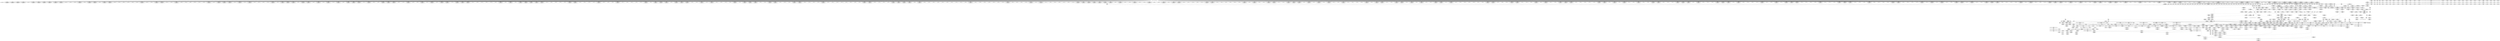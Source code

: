 digraph {
	CE0x59207b0 [shape=record,shape=Mrecord,label="{CE0x59207b0|selinux_authorizable_ctx:_tmp2|security/selinux/xfrm.c,63|*SummSink*}"]
	CE0x593ec50 [shape=record,shape=Mrecord,label="{CE0x593ec50|864:_%struct.xfrm_sec_ctx*,_:_CRE_264,268_|*MultipleSource*|Function::selinux_xfrm_state_pol_flow_match&Arg::x::|security/selinux/xfrm.c,185}"]
	CE0x596b850 [shape=record,shape=Mrecord,label="{CE0x596b850|selinux_authorizable_ctx:_tmp|*SummSource*}"]
	CE0x5906320 [shape=record,shape=Mrecord,label="{CE0x5906320|selinux_authorizable_xfrm:_tmp1}"]
	CE0x5939bb0 [shape=record,shape=Mrecord,label="{CE0x5939bb0|avc_has_perm:_auditdata|Function::avc_has_perm&Arg::auditdata::|*SummSink*}"]
	CE0x5971660 [shape=record,shape=Mrecord,label="{CE0x5971660|selinux_authorizable_ctx:_tmp3|security/selinux/xfrm.c,63|*SummSink*}"]
	CE0x58eab00 [shape=record,shape=Mrecord,label="{CE0x58eab00|selinux_xfrm_state_pol_flow_match:_x|Function::selinux_xfrm_state_pol_flow_match&Arg::x::|*SummSink*}"]
	CE0x59352c0 [shape=record,shape=Mrecord,label="{CE0x59352c0|i64_2|*Constant*|*SummSource*}"]
	CE0x59875e0 [shape=record,shape=Mrecord,label="{CE0x59875e0|selinux_xfrm_state_pol_flow_match:_tmp20|security/selinux/xfrm.c,192|*SummSource*}"]
	CE0x59010c0 [shape=record,shape=Mrecord,label="{CE0x59010c0|i32_40|*Constant*}"]
	CE0x594ef90 [shape=record,shape=Mrecord,label="{CE0x594ef90|selinux_xfrm_state_pol_flow_match:_tmp12|security/selinux/xfrm.c,187|*SummSource*}"]
	CE0x5993330 [shape=record,shape=Mrecord,label="{CE0x5993330|selinux_xfrm_state_pol_flow_match:_tmp40|security/selinux/xfrm.c,203|*SummSink*}"]
	CE0x5941a50 [shape=record,shape=Mrecord,label="{CE0x5941a50|864:_%struct.xfrm_sec_ctx*,_:_CRE_320,328_|*MultipleSource*|Function::selinux_xfrm_state_pol_flow_match&Arg::x::|security/selinux/xfrm.c,185}"]
	CE0x599ac80 [shape=record,shape=Mrecord,label="{CE0x599ac80|i32_3|*Constant*|*SummSource*}"]
	CE0x58f2210 [shape=record,shape=Mrecord,label="{CE0x58f2210|_call_void_mcount()_#3}"]
	CE0x58ff960 [shape=record,shape=Mrecord,label="{CE0x58ff960|864:_%struct.xfrm_sec_ctx*,_:_CRE_127,128_}"]
	CE0x598be40 [shape=record,shape=Mrecord,label="{CE0x598be40|i64*_getelementptr_inbounds_(_7_x_i64_,_7_x_i64_*___llvm_gcov_ctr16,_i64_0,_i64_6)|*Constant*|*SummSink*}"]
	CE0x5936af0 [shape=record,shape=Mrecord,label="{CE0x5936af0|selinux_xfrm_state_pol_flow_match:_tmp30|*SummSink*}"]
	CE0x5942650 [shape=record,shape=Mrecord,label="{CE0x5942650|864:_%struct.xfrm_sec_ctx*,_:_CRE_368,376_|*MultipleSource*|Function::selinux_xfrm_state_pol_flow_match&Arg::x::|security/selinux/xfrm.c,185}"]
	CE0x594f000 [shape=record,shape=Mrecord,label="{CE0x594f000|selinux_xfrm_state_pol_flow_match:_tmp12|security/selinux/xfrm.c,187|*SummSink*}"]
	CE0x51e20e0 [shape=record,shape=Mrecord,label="{CE0x51e20e0|696:_%struct.xfrm_sec_ctx*,_:_CRE_104,112_|*MultipleSource*|Function::selinux_xfrm_state_pol_flow_match&Arg::xp::|security/selinux/xfrm.c,184}"]
	CE0x58efd60 [shape=record,shape=Mrecord,label="{CE0x58efd60|selinux_xfrm_state_pol_flow_match:_xp|Function::selinux_xfrm_state_pol_flow_match&Arg::xp::|*SummSource*}"]
	CE0x5901550 [shape=record,shape=Mrecord,label="{CE0x5901550|696:_%struct.xfrm_sec_ctx*,_:_CRE_0,8_|*MultipleSource*|Function::selinux_xfrm_state_pol_flow_match&Arg::xp::|security/selinux/xfrm.c,184}"]
	CE0x597bde0 [shape=record,shape=Mrecord,label="{CE0x597bde0|16:_i32,_:_CRE_31,32_}"]
	CE0x597b5e0 [shape=record,shape=Mrecord,label="{CE0x597b5e0|16:_i32,_:_CRE_23,24_}"]
	CE0x598f470 [shape=record,shape=Mrecord,label="{CE0x598f470|selinux_authorizable_ctx:_land.ext|security/selinux/xfrm.c,64|*SummSink*}"]
	CE0x593f050 [shape=record,shape=Mrecord,label="{CE0x593f050|864:_%struct.xfrm_sec_ctx*,_:_CRE_269,270_|*MultipleSource*|Function::selinux_xfrm_state_pol_flow_match&Arg::x::|security/selinux/xfrm.c,185}"]
	CE0x5915880 [shape=record,shape=Mrecord,label="{CE0x5915880|696:_%struct.xfrm_sec_ctx*,_:_CRE_608,616_|*MultipleSource*|Function::selinux_xfrm_state_pol_flow_match&Arg::xp::|security/selinux/xfrm.c,184}"]
	CE0x5907150 [shape=record,shape=Mrecord,label="{CE0x5907150|696:_%struct.xfrm_sec_ctx*,_:_CRE_392,400_|*MultipleSource*|Function::selinux_xfrm_state_pol_flow_match&Arg::xp::|security/selinux/xfrm.c,184}"]
	CE0x59238c0 [shape=record,shape=Mrecord,label="{CE0x59238c0|_call_void_mcount()_#3|*SummSource*}"]
	CE0x5993540 [shape=record,shape=Mrecord,label="{CE0x5993540|selinux_xfrm_state_pol_flow_match:_tmp41|security/selinux/xfrm.c,203|*SummSink*}"]
	CE0x59375d0 [shape=record,shape=Mrecord,label="{CE0x59375d0|864:_%struct.xfrm_sec_ctx*,_:_CRE_138,139_}"]
	CE0x5942050 [shape=record,shape=Mrecord,label="{CE0x5942050|864:_%struct.xfrm_sec_ctx*,_:_CRE_344,352_|*MultipleSource*|Function::selinux_xfrm_state_pol_flow_match&Arg::x::|security/selinux/xfrm.c,185}"]
	CE0x59a6970 [shape=record,shape=Mrecord,label="{CE0x59a6970|selinux_authorizable_ctx:_tmp|*SummSink*}"]
	CE0x59480d0 [shape=record,shape=Mrecord,label="{CE0x59480d0|864:_%struct.xfrm_sec_ctx*,_:_CRE_632,636_|*MultipleSource*|Function::selinux_xfrm_state_pol_flow_match&Arg::x::|security/selinux/xfrm.c,185}"]
	CE0x597a560 [shape=record,shape=Mrecord,label="{CE0x597a560|16:_i32,_:_CRE_6,7_}"]
	CE0x5977070 [shape=record,shape=Mrecord,label="{CE0x5977070|avc_has_perm:_entry|*SummSource*}"]
	CE0x592bff0 [shape=record,shape=Mrecord,label="{CE0x592bff0|696:_%struct.xfrm_sec_ctx*,_:_CRE_240,248_|*MultipleSource*|Function::selinux_xfrm_state_pol_flow_match&Arg::xp::|security/selinux/xfrm.c,184}"]
	CE0x5914d20 [shape=record,shape=Mrecord,label="{CE0x5914d20|696:_%struct.xfrm_sec_ctx*,_:_CRE_568,576_|*MultipleSource*|Function::selinux_xfrm_state_pol_flow_match&Arg::xp::|security/selinux/xfrm.c,184}"]
	CE0x5983270 [shape=record,shape=Mrecord,label="{CE0x5983270|selinux_authorizable_xfrm:_x|Function::selinux_authorizable_xfrm&Arg::x::|*SummSink*}"]
	CE0x59274c0 [shape=record,shape=Mrecord,label="{CE0x59274c0|864:_%struct.xfrm_sec_ctx*,_:_CRE_105,106_}"]
	CE0x5987570 [shape=record,shape=Mrecord,label="{CE0x5987570|i64_8|*Constant*}"]
	CE0x5966ed0 [shape=record,shape=Mrecord,label="{CE0x5966ed0|selinux_authorizable_ctx:_tmp9|security/selinux/xfrm.c,64|*SummSink*}"]
	CE0x58fe870 [shape=record,shape=Mrecord,label="{CE0x58fe870|696:_%struct.xfrm_sec_ctx*,_:_CRE_72,88_|*MultipleSource*|Function::selinux_xfrm_state_pol_flow_match&Arg::xp::|security/selinux/xfrm.c,184}"]
	CE0x5992660 [shape=record,shape=Mrecord,label="{CE0x5992660|i64*_getelementptr_inbounds_(_20_x_i64_,_20_x_i64_*___llvm_gcov_ctr3,_i64_0,_i64_18)|*Constant*}"]
	CE0x597bee0 [shape=record,shape=Mrecord,label="{CE0x597bee0|16:_i32,_:_CRE_32,33_}"]
	CE0x59a4d90 [shape=record,shape=Mrecord,label="{CE0x59a4d90|selinux_xfrm_state_pol_flow_match:_tmp46|security/selinux/xfrm.c,211|*SummSink*}"]
	CE0x5906140 [shape=record,shape=Mrecord,label="{CE0x5906140|696:_%struct.xfrm_sec_ctx*,_:_CRE_416,424_|*MultipleSource*|Function::selinux_xfrm_state_pol_flow_match&Arg::xp::|security/selinux/xfrm.c,184}"]
	CE0x597b1e0 [shape=record,shape=Mrecord,label="{CE0x597b1e0|16:_i32,_:_CRE_19,20_}"]
	CE0x58f7b60 [shape=record,shape=Mrecord,label="{CE0x58f7b60|864:_%struct.xfrm_sec_ctx*,_:_CRE_32,40_|*MultipleSource*|Function::selinux_xfrm_state_pol_flow_match&Arg::x::|security/selinux/xfrm.c,185}"]
	CE0x590a380 [shape=record,shape=Mrecord,label="{CE0x590a380|i64*_getelementptr_inbounds_(_20_x_i64_,_20_x_i64_*___llvm_gcov_ctr3,_i64_0,_i64_6)|*Constant*|*SummSource*}"]
	CE0x5915680 [shape=record,shape=Mrecord,label="{CE0x5915680|696:_%struct.xfrm_sec_ctx*,_:_CRE_604,608_|*MultipleSource*|Function::selinux_xfrm_state_pol_flow_match&Arg::xp::|security/selinux/xfrm.c,184}"]
	CE0x5911350 [shape=record,shape=Mrecord,label="{CE0x5911350|696:_%struct.xfrm_sec_ctx*,_:_CRE_616,632_|*MultipleSource*|Function::selinux_xfrm_state_pol_flow_match&Arg::xp::|security/selinux/xfrm.c,184}"]
	CE0x594d170 [shape=record,shape=Mrecord,label="{CE0x594d170|i64*_getelementptr_inbounds_(_20_x_i64_,_20_x_i64_*___llvm_gcov_ctr3,_i64_0,_i64_5)|*Constant*|*SummSink*}"]
	CE0x58f7c70 [shape=record,shape=Mrecord,label="{CE0x58f7c70|864:_%struct.xfrm_sec_ctx*,_:_CRE_40,48_|*MultipleSource*|Function::selinux_xfrm_state_pol_flow_match&Arg::x::|security/selinux/xfrm.c,185}"]
	CE0x5996c40 [shape=record,shape=Mrecord,label="{CE0x5996c40|16:_i32,_:_CRE_42,43_}"]
	CE0x598c1a0 [shape=record,shape=Mrecord,label="{CE0x598c1a0|i64*_getelementptr_inbounds_(_7_x_i64_,_7_x_i64_*___llvm_gcov_ctr16,_i64_0,_i64_6)|*Constant*}"]
	CE0x58eb1d0 [shape=record,shape=Mrecord,label="{CE0x58eb1d0|GLOBAL:___llvm_gcov_ctr3|Global_var:__llvm_gcov_ctr3|*SummSink*}"]
	CE0x596f530 [shape=record,shape=Mrecord,label="{CE0x596f530|selinux_authorizable_ctx:_cmp|security/selinux/xfrm.c,64}"]
	CE0x5911f20 [shape=record,shape=Mrecord,label="{CE0x5911f20|696:_%struct.xfrm_sec_ctx*,_:_CRE_490,491_}"]
	CE0x596d9c0 [shape=record,shape=Mrecord,label="{CE0x596d9c0|selinux_authorizable_xfrm:_call|security/selinux/xfrm.c,73|*SummSource*}"]
	CE0x598ecd0 [shape=record,shape=Mrecord,label="{CE0x598ecd0|selinux_authorizable_ctx:_tmp16|security/selinux/xfrm.c,64|*SummSource*}"]
	CE0x5997940 [shape=record,shape=Mrecord,label="{CE0x5997940|16:_i32,_:_CRE_55,56_}"]
	CE0x5901310 [shape=record,shape=Mrecord,label="{CE0x5901310|i32_40|*Constant*|*SummSink*}"]
	CE0x59a3880 [shape=record,shape=Mrecord,label="{CE0x59a3880|selinux_xfrm_state_pol_flow_match:_cond|security/selinux/xfrm.c,208}"]
	CE0x599e540 [shape=record,shape=Mrecord,label="{CE0x599e540|avc_has_perm:_tclass|Function::avc_has_perm&Arg::tclass::|*SummSource*}"]
	CE0x5969090 [shape=record,shape=Mrecord,label="{CE0x5969090|selinux_authorizable_ctx:_conv|security/selinux/xfrm.c,64}"]
	CE0x5940390 [shape=record,shape=Mrecord,label="{CE0x5940390|864:_%struct.xfrm_sec_ctx*,_:_CRE_282,283_}"]
	CE0x58fc940 [shape=record,shape=Mrecord,label="{CE0x58fc940|864:_%struct.xfrm_sec_ctx*,_:_CRE_14,15_}"]
	CE0x5970710 [shape=record,shape=Mrecord,label="{CE0x5970710|selinux_authorizable_ctx:_land.end}"]
	CE0x59925f0 [shape=record,shape=Mrecord,label="{CE0x59925f0|i64*_getelementptr_inbounds_(_20_x_i64_,_20_x_i64_*___llvm_gcov_ctr3,_i64_0,_i64_18)|*Constant*|*SummSink*}"]
	CE0x5997540 [shape=record,shape=Mrecord,label="{CE0x5997540|16:_i32,_:_CRE_51,52_}"]
	CE0x594a600 [shape=record,shape=Mrecord,label="{CE0x594a600|864:_%struct.xfrm_sec_ctx*,_:_CRE_712,720_|*MultipleSource*|Function::selinux_xfrm_state_pol_flow_match&Arg::x::|security/selinux/xfrm.c,185}"]
	CE0x58f0aa0 [shape=record,shape=Mrecord,label="{CE0x58f0aa0|selinux_xfrm_state_pol_flow_match:_return|*SummSource*}"]
	CE0x58f4c00 [shape=record,shape=Mrecord,label="{CE0x58f4c00|864:_%struct.xfrm_sec_ctx*,_:_CRE_11,12_}"]
	CE0x58eb3a0 [shape=record,shape=Mrecord,label="{CE0x58eb3a0|selinux_xfrm_state_pol_flow_match:_tmp4|security/selinux/xfrm.c,184}"]
	CE0x59a1cd0 [shape=record,shape=Mrecord,label="{CE0x59a1cd0|avc_has_perm:_tsid|Function::avc_has_perm&Arg::tsid::|*SummSink*}"]
	CE0x5948ed0 [shape=record,shape=Mrecord,label="{CE0x5948ed0|864:_%struct.xfrm_sec_ctx*,_:_CRE_688,696_|*MultipleSource*|Function::selinux_xfrm_state_pol_flow_match&Arg::x::|security/selinux/xfrm.c,185}"]
	CE0x5992c20 [shape=record,shape=Mrecord,label="{CE0x5992c20|i64*_getelementptr_inbounds_(_20_x_i64_,_20_x_i64_*___llvm_gcov_ctr3,_i64_0,_i64_17)|*Constant*|*SummSource*}"]
	CE0x5998ee0 [shape=record,shape=Mrecord,label="{CE0x5998ee0|selinux_xfrm_state_pol_flow_match:_tmp36|security/selinux/xfrm.c,202|*SummSource*}"]
	CE0x590a1a0 [shape=record,shape=Mrecord,label="{CE0x590a1a0|i64*_getelementptr_inbounds_(_20_x_i64_,_20_x_i64_*___llvm_gcov_ctr3,_i64_0,_i64_17)|*Constant*}"]
	CE0x597c730 [shape=record,shape=Mrecord,label="{CE0x597c730|selinux_xfrm_state_pol_flow_match:_tobool2|security/selinux/xfrm.c,185|*SummSource*}"]
	CE0x596e770 [shape=record,shape=Mrecord,label="{CE0x596e770|selinux_authorizable_ctx:_ctx|Function::selinux_authorizable_ctx&Arg::ctx::|*SummSink*}"]
	CE0x5941e50 [shape=record,shape=Mrecord,label="{CE0x5941e50|864:_%struct.xfrm_sec_ctx*,_:_CRE_336,344_|*MultipleSource*|Function::selinux_xfrm_state_pol_flow_match&Arg::x::|security/selinux/xfrm.c,185}"]
	CE0x59195e0 [shape=record,shape=Mrecord,label="{CE0x59195e0|864:_%struct.xfrm_sec_ctx*,_:_CRE_10,11_}"]
	CE0x5935d00 [shape=record,shape=Mrecord,label="{CE0x5935d00|i64*_getelementptr_inbounds_(_20_x_i64_,_20_x_i64_*___llvm_gcov_ctr3,_i64_0,_i64_13)|*Constant*|*SummSource*}"]
	CE0x5917670 [shape=record,shape=Mrecord,label="{CE0x5917670|864:_%struct.xfrm_sec_ctx*,_:_CRE_488,492_|*MultipleSource*|Function::selinux_xfrm_state_pol_flow_match&Arg::x::|security/selinux/xfrm.c,185}"]
	CE0x593e250 [shape=record,shape=Mrecord,label="{CE0x593e250|864:_%struct.xfrm_sec_ctx*,_:_CRE_248,249_|*MultipleSource*|Function::selinux_xfrm_state_pol_flow_match&Arg::x::|security/selinux/xfrm.c,185}"]
	CE0x59065c0 [shape=record,shape=Mrecord,label="{CE0x59065c0|696:_%struct.xfrm_sec_ctx*,_:_CRE_497,498_}"]
	CE0x599ebc0 [shape=record,shape=Mrecord,label="{CE0x599ebc0|%struct.common_audit_data.1017*_null|*Constant*}"]
	CE0x591e630 [shape=record,shape=Mrecord,label="{CE0x591e630|864:_%struct.xfrm_sec_ctx*,_:_CRE_88,89_}"]
	CE0x593ffe0 [shape=record,shape=Mrecord,label="{CE0x593ffe0|864:_%struct.xfrm_sec_ctx*,_:_CRE_280,281_}"]
	CE0x58eb4d0 [shape=record,shape=Mrecord,label="{CE0x58eb4d0|i64_0|*Constant*|*SummSink*}"]
	CE0x591f7f0 [shape=record,shape=Mrecord,label="{CE0x591f7f0|696:_%struct.xfrm_sec_ctx*,_:_CRE_493,494_}"]
	CE0x5986250 [shape=record,shape=Mrecord,label="{CE0x5986250|selinux_xfrm_state_pol_flow_match:_tobool9|security/selinux/xfrm.c,196}"]
	CE0x590ac20 [shape=record,shape=Mrecord,label="{CE0x590ac20|i64*_getelementptr_inbounds_(_2_x_i64_,_2_x_i64_*___llvm_gcov_ctr17246,_i64_0,_i64_0)|*Constant*|*SummSource*}"]
	CE0x58f9820 [shape=record,shape=Mrecord,label="{CE0x58f9820|864:_%struct.xfrm_sec_ctx*,_:_CRE_66,67_}"]
	CE0x590cf30 [shape=record,shape=Mrecord,label="{CE0x590cf30|selinux_xfrm_state_pol_flow_match:_security|security/selinux/xfrm.c,184|*SummSource*}"]
	CE0x599e0e0 [shape=record,shape=Mrecord,label="{CE0x599e0e0|selinux_xfrm_state_pol_flow_match:___fl_common17|security/selinux/xfrm.c,208|*SummSource*}"]
	CE0x59a1e10 [shape=record,shape=Mrecord,label="{CE0x59a1e10|i16_39|*Constant*}"]
	CE0x5937b20 [shape=record,shape=Mrecord,label="{CE0x5937b20|864:_%struct.xfrm_sec_ctx*,_:_CRE_142,143_}"]
	CE0x5943050 [shape=record,shape=Mrecord,label="{CE0x5943050|864:_%struct.xfrm_sec_ctx*,_:_CRE_408,416_|*MultipleSource*|Function::selinux_xfrm_state_pol_flow_match&Arg::x::|security/selinux/xfrm.c,185}"]
	CE0x59387a0 [shape=record,shape=Mrecord,label="{CE0x59387a0|864:_%struct.xfrm_sec_ctx*,_:_CRE_160,161_}"]
	CE0x5903820 [shape=record,shape=Mrecord,label="{CE0x5903820|864:_%struct.xfrm_sec_ctx*,_:_CRE_115,116_}"]
	CE0x5939dd0 [shape=record,shape=Mrecord,label="{CE0x5939dd0|avc_has_perm:_auditdata|Function::avc_has_perm&Arg::auditdata::}"]
	CE0x593e450 [shape=record,shape=Mrecord,label="{CE0x593e450|864:_%struct.xfrm_sec_ctx*,_:_CRE_249,250_|*MultipleSource*|Function::selinux_xfrm_state_pol_flow_match&Arg::x::|security/selinux/xfrm.c,185}"]
	CE0x5923320 [shape=record,shape=Mrecord,label="{CE0x5923320|696:_%struct.xfrm_sec_ctx*,_:_CRE_352,360_|*MultipleSource*|Function::selinux_xfrm_state_pol_flow_match&Arg::xp::|security/selinux/xfrm.c,184}"]
	CE0x5936320 [shape=record,shape=Mrecord,label="{CE0x5936320|selinux_xfrm_state_pol_flow_match:_tmp29|*SummSource*}"]
	CE0x58f60a0 [shape=record,shape=Mrecord,label="{CE0x58f60a0|selinux_xfrm_state_pol_flow_match:_tmp}"]
	CE0x5949c00 [shape=record,shape=Mrecord,label="{CE0x5949c00|864:_%struct.xfrm_sec_ctx*,_:_CRE_705,706_}"]
	CE0x593b810 [shape=record,shape=Mrecord,label="{CE0x593b810|864:_%struct.xfrm_sec_ctx*,_:_CRE_184,185_}"]
	CE0x593f250 [shape=record,shape=Mrecord,label="{CE0x593f250|864:_%struct.xfrm_sec_ctx*,_:_CRE_270,271_|*MultipleSource*|Function::selinux_xfrm_state_pol_flow_match&Arg::x::|security/selinux/xfrm.c,185}"]
	CE0x58fbab0 [shape=record,shape=Mrecord,label="{CE0x58fbab0|696:_%struct.xfrm_sec_ctx*,_:_CRE_529,530_}"]
	CE0x590d6f0 [shape=record,shape=Mrecord,label="{CE0x590d6f0|696:_%struct.xfrm_sec_ctx*,_:_CRE_547,548_}"]
	CE0x597bce0 [shape=record,shape=Mrecord,label="{CE0x597bce0|16:_i32,_:_CRE_30,31_}"]
	CE0x5997e40 [shape=record,shape=Mrecord,label="{CE0x5997e40|16:_i32,_:_CRE_60,61_}"]
	CE0x59a6ac0 [shape=record,shape=Mrecord,label="{CE0x59a6ac0|selinux_authorizable_ctx:_tmp1}"]
	CE0x590cec0 [shape=record,shape=Mrecord,label="{CE0x590cec0|selinux_xfrm_state_pol_flow_match:_xp|Function::selinux_xfrm_state_pol_flow_match&Arg::xp::|*SummSink*}"]
	CE0x5976300 [shape=record,shape=Mrecord,label="{CE0x5976300|selinux_xfrm_state_pol_flow_match:_tmp22|security/selinux/xfrm.c,194|*SummSource*}"]
	CE0x599d8b0 [shape=record,shape=Mrecord,label="{CE0x599d8b0|selinux_xfrm_state_pol_flow_match:_u16|security/selinux/xfrm.c,208|*SummSource*}"]
	CE0x58f5b50 [shape=record,shape=Mrecord,label="{CE0x58f5b50|864:_%struct.xfrm_sec_ctx*,_:_CRE_77,78_}"]
	CE0x58f6570 [shape=record,shape=Mrecord,label="{CE0x58f6570|696:_%struct.xfrm_sec_ctx*,_:_CRE_480,481_}"]
	CE0x5927740 [shape=record,shape=Mrecord,label="{CE0x5927740|864:_%struct.xfrm_sec_ctx*,_:_CRE_107,108_}"]
	CE0x5977f50 [shape=record,shape=Mrecord,label="{CE0x5977f50|selinux_xfrm_state_pol_flow_match:_tmp21|security/selinux/xfrm.c,194}"]
	CE0x58eb100 [shape=record,shape=Mrecord,label="{CE0x58eb100|i64_0|*Constant*}"]
	CE0x593b090 [shape=record,shape=Mrecord,label="{CE0x593b090|864:_%struct.xfrm_sec_ctx*,_:_CRE_178,179_}"]
	CE0x59a3490 [shape=record,shape=Mrecord,label="{CE0x59a3490|selinux_xfrm_state_pol_flow_match:_tobool20|security/selinux/xfrm.c,208|*SummSink*}"]
	CE0x5905b90 [shape=record,shape=Mrecord,label="{CE0x5905b90|selinux_authorizable_xfrm:_tmp4|*LoadInst*|security/selinux/xfrm.c,73}"]
	CE0x594b300 [shape=record,shape=Mrecord,label="{CE0x594b300|864:_%struct.xfrm_sec_ctx*,_:_CRE_776,784_|*MultipleSource*|Function::selinux_xfrm_state_pol_flow_match&Arg::x::|security/selinux/xfrm.c,185}"]
	CE0x5906800 [shape=record,shape=Mrecord,label="{CE0x5906800|696:_%struct.xfrm_sec_ctx*,_:_CRE_500,501_}"]
	CE0x5923620 [shape=record,shape=Mrecord,label="{CE0x5923620|696:_%struct.xfrm_sec_ctx*,_:_CRE_368,376_|*MultipleSource*|Function::selinux_xfrm_state_pol_flow_match&Arg::xp::|security/selinux/xfrm.c,184}"]
	CE0x5904910 [shape=record,shape=Mrecord,label="{CE0x5904910|696:_%struct.xfrm_sec_ctx*,_:_CRE_319,320_|*MultipleSource*|Function::selinux_xfrm_state_pol_flow_match&Arg::xp::|security/selinux/xfrm.c,184}"]
	CE0x5966d60 [shape=record,shape=Mrecord,label="{CE0x5966d60|selinux_authorizable_ctx:_tmp9|security/selinux/xfrm.c,64|*SummSource*}"]
	CE0x59a7300 [shape=record,shape=Mrecord,label="{CE0x59a7300|_call_void_mcount()_#3|*SummSource*}"]
	CE0x59a7b40 [shape=record,shape=Mrecord,label="{CE0x59a7b40|selinux_authorizable_ctx:_tmp6|*LoadInst*|security/selinux/xfrm.c,64}"]
	CE0x590ebf0 [shape=record,shape=Mrecord,label="{CE0x590ebf0|696:_%struct.xfrm_sec_ctx*,_:_CRE_691,692_|*MultipleSource*|Function::selinux_xfrm_state_pol_flow_match&Arg::xp::|security/selinux/xfrm.c,184}"]
	CE0x5920e80 [shape=record,shape=Mrecord,label="{CE0x5920e80|696:_%struct.xfrm_sec_ctx*,_:_CRE_551,552_}"]
	CE0x5929bd0 [shape=record,shape=Mrecord,label="{CE0x5929bd0|696:_%struct.xfrm_sec_ctx*,_:_CRE_256,260_|*MultipleSource*|Function::selinux_xfrm_state_pol_flow_match&Arg::xp::|security/selinux/xfrm.c,184}"]
	CE0x58fd4b0 [shape=record,shape=Mrecord,label="{CE0x58fd4b0|696:_%struct.xfrm_sec_ctx*,_:_CRE_307,308_}"]
	CE0x5996e40 [shape=record,shape=Mrecord,label="{CE0x5996e40|16:_i32,_:_CRE_44,45_}"]
	CE0x59484d0 [shape=record,shape=Mrecord,label="{CE0x59484d0|864:_%struct.xfrm_sec_ctx*,_:_CRE_648,656_|*MultipleSource*|Function::selinux_xfrm_state_pol_flow_match&Arg::x::|security/selinux/xfrm.c,185}"]
	CE0x597cd80 [shape=record,shape=Mrecord,label="{CE0x597cd80|i64_3|*Constant*|*SummSource*}"]
	CE0x591f170 [shape=record,shape=Mrecord,label="{CE0x591f170|864:_%struct.xfrm_sec_ctx*,_:_CRE_97,98_}"]
	CE0x594e900 [shape=record,shape=Mrecord,label="{CE0x594e900|i64*_getelementptr_inbounds_(_20_x_i64_,_20_x_i64_*___llvm_gcov_ctr3,_i64_0,_i64_5)|*Constant*}"]
	CE0x5926c00 [shape=record,shape=Mrecord,label="{CE0x5926c00|864:_%struct.xfrm_sec_ctx*,_:_CRE_98,99_}"]
	CE0x59755f0 [shape=record,shape=Mrecord,label="{CE0x59755f0|i64*_getelementptr_inbounds_(_20_x_i64_,_20_x_i64_*___llvm_gcov_ctr3,_i64_0,_i64_9)|*Constant*}"]
	CE0x597b0e0 [shape=record,shape=Mrecord,label="{CE0x597b0e0|16:_i32,_:_CRE_18,19_}"]
	CE0x5927880 [shape=record,shape=Mrecord,label="{CE0x5927880|864:_%struct.xfrm_sec_ctx*,_:_CRE_108,109_}"]
	CE0x596e5d0 [shape=record,shape=Mrecord,label="{CE0x596e5d0|selinux_authorizable_ctx:_ctx|Function::selinux_authorizable_ctx&Arg::ctx::}"]
	CE0x590ff10 [shape=record,shape=Mrecord,label="{CE0x590ff10|696:_%struct.xfrm_sec_ctx*,_:_CRE_509,510_}"]
	CE0x5907390 [shape=record,shape=Mrecord,label="{CE0x5907390|i64*_getelementptr_inbounds_(_2_x_i64_,_2_x_i64_*___llvm_gcov_ctr17246,_i64_0,_i64_1)|*Constant*|*SummSource*}"]
	CE0x59995c0 [shape=record,shape=Mrecord,label="{CE0x59995c0|i32_7|*Constant*|*SummSource*}"]
	CE0x5942e50 [shape=record,shape=Mrecord,label="{CE0x5942e50|864:_%struct.xfrm_sec_ctx*,_:_CRE_400,408_|*MultipleSource*|Function::selinux_xfrm_state_pol_flow_match&Arg::x::|security/selinux/xfrm.c,185}"]
	CE0x58f77a0 [shape=record,shape=Mrecord,label="{CE0x58f77a0|864:_%struct.xfrm_sec_ctx*,_:_CRE_23,24_}"]
	CE0x5943650 [shape=record,shape=Mrecord,label="{CE0x5943650|864:_%struct.xfrm_sec_ctx*,_:_CRE_428,432_|*MultipleSource*|Function::selinux_xfrm_state_pol_flow_match&Arg::x::|security/selinux/xfrm.c,185}"]
	CE0x59997a0 [shape=record,shape=Mrecord,label="{CE0x59997a0|selinux_xfrm_state_pol_flow_match:_flowic_secid|security/selinux/xfrm.c,202|*SummSink*}"]
	CE0x59a14a0 [shape=record,shape=Mrecord,label="{CE0x59a14a0|avc_has_perm:_entry|*SummSink*}"]
	CE0x594ad00 [shape=record,shape=Mrecord,label="{CE0x594ad00|864:_%struct.xfrm_sec_ctx*,_:_CRE_744,752_|*MultipleSource*|Function::selinux_xfrm_state_pol_flow_match&Arg::x::|security/selinux/xfrm.c,185}"]
	CE0x598e630 [shape=record,shape=Mrecord,label="{CE0x598e630|selinux_authorizable_ctx:_tmp15|security/selinux/xfrm.c,64|*SummSource*}"]
	CE0x590e8b0 [shape=record,shape=Mrecord,label="{CE0x590e8b0|696:_%struct.xfrm_sec_ctx*,_:_CRE_689,690_|*MultipleSource*|Function::selinux_xfrm_state_pol_flow_match&Arg::xp::|security/selinux/xfrm.c,184}"]
	"CONST[source:0(mediator),value:2(dynamic)][purpose:{object}]"
	CE0x58f4b90 [shape=record,shape=Mrecord,label="{CE0x58f4b90|864:_%struct.xfrm_sec_ctx*,_:_CRE_12,13_}"]
	CE0x596f6a0 [shape=record,shape=Mrecord,label="{CE0x596f6a0|selinux_authorizable_ctx:_cmp|security/selinux/xfrm.c,64|*SummSource*}"]
	CE0x59873e0 [shape=record,shape=Mrecord,label="{CE0x59873e0|selinux_xfrm_state_pol_flow_match:_tobool6|security/selinux/xfrm.c,192|*SummSink*}"]
	CE0x58f1b60 [shape=record,shape=Mrecord,label="{CE0x58f1b60|selinux_xfrm_state_pol_flow_match:_if.then10}"]
	CE0x597aae0 [shape=record,shape=Mrecord,label="{CE0x597aae0|16:_i32,_:_CRE_12,13_}"]
	CE0x597a9e0 [shape=record,shape=Mrecord,label="{CE0x597a9e0|16:_i32,_:_CRE_11,12_}"]
	CE0x5947ed0 [shape=record,shape=Mrecord,label="{CE0x5947ed0|864:_%struct.xfrm_sec_ctx*,_:_CRE_628,632_|*MultipleSource*|Function::selinux_xfrm_state_pol_flow_match&Arg::x::|security/selinux/xfrm.c,185}"]
	CE0x5904790 [shape=record,shape=Mrecord,label="{CE0x5904790|696:_%struct.xfrm_sec_ctx*,_:_CRE_318,319_|*MultipleSource*|Function::selinux_xfrm_state_pol_flow_match&Arg::xp::|security/selinux/xfrm.c,184}"]
	CE0x65f2930 [shape=record,shape=Mrecord,label="{CE0x65f2930|696:_%struct.xfrm_sec_ctx*,_:_CRE_482,483_}"]
	CE0x594cd00 [shape=record,shape=Mrecord,label="{CE0x594cd00|selinux_xfrm_state_pol_flow_match:_tmp7|*LoadInst*|security/selinux/xfrm.c,185|*SummSource*}"]
	CE0x5916680 [shape=record,shape=Mrecord,label="{CE0x5916680|696:_%struct.xfrm_sec_ctx*,_:_CRE_688,689_|*MultipleSource*|Function::selinux_xfrm_state_pol_flow_match&Arg::xp::|security/selinux/xfrm.c,184}"]
	CE0x591f030 [shape=record,shape=Mrecord,label="{CE0x591f030|864:_%struct.xfrm_sec_ctx*,_:_CRE_96,97_}"]
	CE0x58f66f0 [shape=record,shape=Mrecord,label="{CE0x58f66f0|696:_%struct.xfrm_sec_ctx*,_:_CRE_310,312_|*MultipleSource*|Function::selinux_xfrm_state_pol_flow_match&Arg::xp::|security/selinux/xfrm.c,184}"]
	CE0x5913040 [shape=record,shape=Mrecord,label="{CE0x5913040|696:_%struct.xfrm_sec_ctx*,_:_CRE_300,301_}"]
	CE0x5906e80 [shape=record,shape=Mrecord,label="{CE0x5906e80|696:_%struct.xfrm_sec_ctx*,_:_CRE_376,384_|*MultipleSource*|Function::selinux_xfrm_state_pol_flow_match&Arg::xp::|security/selinux/xfrm.c,184}"]
	CE0x593ab90 [shape=record,shape=Mrecord,label="{CE0x593ab90|864:_%struct.xfrm_sec_ctx*,_:_CRE_174,175_}"]
	CE0x593fa50 [shape=record,shape=Mrecord,label="{CE0x593fa50|864:_%struct.xfrm_sec_ctx*,_:_CRE_274,276_|*MultipleSource*|Function::selinux_xfrm_state_pol_flow_match&Arg::x::|security/selinux/xfrm.c,185}"]
	CE0x599dab0 [shape=record,shape=Mrecord,label="{CE0x599dab0|selinux_xfrm_state_pol_flow_match:_u16|security/selinux/xfrm.c,208|*SummSink*}"]
	CE0x58f8dc0 [shape=record,shape=Mrecord,label="{CE0x58f8dc0|selinux_authorizable_xfrm:_tmp2|*SummSink*}"]
	CE0x599e200 [shape=record,shape=Mrecord,label="{CE0x599e200|i16_39|*Constant*|*SummSource*}"]
	CE0x591c5a0 [shape=record,shape=Mrecord,label="{CE0x591c5a0|selinux_authorizable_ctx:_tmp8|security/selinux/xfrm.c,64}"]
	CE0x593d850 [shape=record,shape=Mrecord,label="{CE0x593d850|864:_%struct.xfrm_sec_ctx*,_:_CRE_220,224_|*MultipleSource*|Function::selinux_xfrm_state_pol_flow_match&Arg::x::|security/selinux/xfrm.c,185}"]
	CE0x5997a40 [shape=record,shape=Mrecord,label="{CE0x5997a40|16:_i32,_:_CRE_56,57_}"]
	CE0x5941150 [shape=record,shape=Mrecord,label="{CE0x5941150|864:_%struct.xfrm_sec_ctx*,_:_CRE_292,296_|*MultipleSource*|Function::selinux_xfrm_state_pol_flow_match&Arg::x::|security/selinux/xfrm.c,185}"]
	CE0x597b7e0 [shape=record,shape=Mrecord,label="{CE0x597b7e0|16:_i32,_:_CRE_25,26_}"]
	CE0x599e370 [shape=record,shape=Mrecord,label="{CE0x599e370|i16_39|*Constant*|*SummSink*}"]
	CE0x58f4170 [shape=record,shape=Mrecord,label="{CE0x58f4170|696:_%struct.xfrm_sec_ctx*,_:_CRE_303,304_}"]
	CE0x593dc50 [shape=record,shape=Mrecord,label="{CE0x593dc50|864:_%struct.xfrm_sec_ctx*,_:_CRE_228,232_|*MultipleSource*|Function::selinux_xfrm_state_pol_flow_match&Arg::x::|security/selinux/xfrm.c,185}"]
	CE0x59a5f50 [shape=record,shape=Mrecord,label="{CE0x59a5f50|_ret_i32_%retval.0,_!dbg_!27749|security/selinux/xfrm.c,211|*SummSource*}"]
	CE0x597d040 [shape=record,shape=Mrecord,label="{CE0x597d040|i64_7|*Constant*}"]
	CE0x593ba90 [shape=record,shape=Mrecord,label="{CE0x593ba90|864:_%struct.xfrm_sec_ctx*,_:_CRE_186,187_}"]
	CE0x58f89f0 [shape=record,shape=Mrecord,label="{CE0x58f89f0|864:_%struct.xfrm_sec_ctx*,_:_CRE_87,88_}"]
	CE0x5943c50 [shape=record,shape=Mrecord,label="{CE0x5943c50|864:_%struct.xfrm_sec_ctx*,_:_CRE_440,448_|*MultipleSource*|Function::selinux_xfrm_state_pol_flow_match&Arg::x::|security/selinux/xfrm.c,185}"]
	CE0x58f69d0 [shape=record,shape=Mrecord,label="{CE0x58f69d0|i64*_getelementptr_inbounds_(_20_x_i64_,_20_x_i64_*___llvm_gcov_ctr3,_i64_0,_i64_0)|*Constant*|*SummSource*}"]
	CE0x5999730 [shape=record,shape=Mrecord,label="{CE0x5999730|i32_7|*Constant*|*SummSink*}"]
	CE0x596cba0 [shape=record,shape=Mrecord,label="{CE0x596cba0|selinux_authorizable_ctx:_tmp4|security/selinux/xfrm.c,63|*SummSink*}"]
	CE0x593c350 [shape=record,shape=Mrecord,label="{CE0x593c350|864:_%struct.xfrm_sec_ctx*,_:_CRE_192,194_|*MultipleSource*|Function::selinux_xfrm_state_pol_flow_match&Arg::x::|security/selinux/xfrm.c,185}"]
	CE0x59442c0 [shape=record,shape=Mrecord,label="{CE0x59442c0|selinux_authorizable_ctx:_ctx_alg|security/selinux/xfrm.c,65|*SummSink*}"]
	CE0x5947ad0 [shape=record,shape=Mrecord,label="{CE0x5947ad0|864:_%struct.xfrm_sec_ctx*,_:_CRE_616,624_|*MultipleSource*|Function::selinux_xfrm_state_pol_flow_match&Arg::x::|security/selinux/xfrm.c,185}"]
	CE0x593af50 [shape=record,shape=Mrecord,label="{CE0x593af50|864:_%struct.xfrm_sec_ctx*,_:_CRE_177,178_}"]
	CE0x58ec470 [shape=record,shape=Mrecord,label="{CE0x58ec470|696:_%struct.xfrm_sec_ctx*,_:_CRE_297,298_}"]
	CE0x596db40 [shape=record,shape=Mrecord,label="{CE0x596db40|selinux_authorizable_xfrm:_call|security/selinux/xfrm.c,73|*SummSink*}"]
	CE0x5965da0 [shape=record,shape=Mrecord,label="{CE0x5965da0|selinux_authorizable_ctx:_ctx_doi|security/selinux/xfrm.c,64}"]
	CE0x5941600 [shape=record,shape=Mrecord,label="{CE0x5941600|864:_%struct.xfrm_sec_ctx*,_:_CRE_304,312_|*MultipleSource*|Function::selinux_xfrm_state_pol_flow_match&Arg::x::|security/selinux/xfrm.c,185}"]
	CE0x58fdcb0 [shape=record,shape=Mrecord,label="{CE0x58fdcb0|selinux_xfrm_state_pol_flow_match:_if.end12|*SummSource*}"]
	CE0x5974bc0 [shape=record,shape=Mrecord,label="{CE0x5974bc0|selinux_xfrm_state_pol_flow_match:_security5|security/selinux/xfrm.c,192|*SummSink*}"]
	CE0x58f9930 [shape=record,shape=Mrecord,label="{CE0x58f9930|864:_%struct.xfrm_sec_ctx*,_:_CRE_68,69_}"]
	CE0x58f99a0 [shape=record,shape=Mrecord,label="{CE0x58f99a0|864:_%struct.xfrm_sec_ctx*,_:_CRE_67,68_}"]
	CE0x594c500 [shape=record,shape=Mrecord,label="{CE0x594c500|864:_%struct.xfrm_sec_ctx*,_:_CRE_848,856_|*MultipleSource*|Function::selinux_xfrm_state_pol_flow_match&Arg::x::|security/selinux/xfrm.c,185}"]
	CE0x590e3c0 [shape=record,shape=Mrecord,label="{CE0x590e3c0|selinux_xfrm_state_pol_flow_match:_bb}"]
	CE0x599e8f0 [shape=record,shape=Mrecord,label="{CE0x599e8f0|i32_1|*Constant*|*SummSource*}"]
	CE0x59671a0 [shape=record,shape=Mrecord,label="{CE0x59671a0|selinux_authorizable_ctx:_tmp10|security/selinux/xfrm.c,64}"]
	CE0x5984e70 [shape=record,shape=Mrecord,label="{CE0x5984e70|i64*_getelementptr_inbounds_(_20_x_i64_,_20_x_i64_*___llvm_gcov_ctr3,_i64_0,_i64_12)|*Constant*}"]
	CE0x58fcbc0 [shape=record,shape=Mrecord,label="{CE0x58fcbc0|864:_%struct.xfrm_sec_ctx*,_:_CRE_16,17_}"]
	CE0x593ee50 [shape=record,shape=Mrecord,label="{CE0x593ee50|864:_%struct.xfrm_sec_ctx*,_:_CRE_268,269_|*MultipleSource*|Function::selinux_xfrm_state_pol_flow_match&Arg::x::|security/selinux/xfrm.c,185}"]
	CE0x5902930 [shape=record,shape=Mrecord,label="{CE0x5902930|selinux_xfrm_state_pol_flow_match:_tmp15|security/selinux/xfrm.c,190|*SummSink*}"]
	CE0x58f33f0 [shape=record,shape=Mrecord,label="{CE0x58f33f0|selinux_xfrm_state_pol_flow_match:_return|*SummSink*}"]
	CE0x58ffaa0 [shape=record,shape=Mrecord,label="{CE0x58ffaa0|864:_%struct.xfrm_sec_ctx*,_:_CRE_128,129_}"]
	CE0x59476d0 [shape=record,shape=Mrecord,label="{CE0x59476d0|864:_%struct.xfrm_sec_ctx*,_:_CRE_600,608_|*MultipleSource*|Function::selinux_xfrm_state_pol_flow_match&Arg::x::|security/selinux/xfrm.c,185}"]
	CE0x5921610 [shape=record,shape=Mrecord,label="{CE0x5921610|696:_%struct.xfrm_sec_ctx*,_:_CRE_456,464_|*MultipleSource*|Function::selinux_xfrm_state_pol_flow_match&Arg::xp::|security/selinux/xfrm.c,184}"]
	CE0x59072d0 [shape=record,shape=Mrecord,label="{CE0x59072d0|i64*_getelementptr_inbounds_(_2_x_i64_,_2_x_i64_*___llvm_gcov_ctr17246,_i64_0,_i64_1)|*Constant*}"]
	CE0x5900900 [shape=record,shape=Mrecord,label="{CE0x5900900|696:_%struct.xfrm_sec_ctx*,_:_CRE_532,533_}"]
	CE0x599a6d0 [shape=record,shape=Mrecord,label="{CE0x599a6d0|i64_16|*Constant*|*SummSource*}"]
	CE0x58eb090 [shape=record,shape=Mrecord,label="{CE0x58eb090|GLOBAL:___llvm_gcov_ctr3|Global_var:__llvm_gcov_ctr3}"]
	CE0x5990190 [shape=record,shape=Mrecord,label="{CE0x5990190|selinux_xfrm_state_pol_flow_match:_ctx_sid|security/selinux/xfrm.c,200|*SummSink*}"]
	CE0x5990d70 [shape=record,shape=Mrecord,label="{CE0x5990d70|selinux_xfrm_state_pol_flow_match:_tmp34|security/selinux/xfrm.c,200|*SummSource*}"]
	CE0x594bd00 [shape=record,shape=Mrecord,label="{CE0x594bd00|864:_%struct.xfrm_sec_ctx*,_:_CRE_816,824_|*MultipleSource*|Function::selinux_xfrm_state_pol_flow_match&Arg::x::|security/selinux/xfrm.c,185}"]
	CE0x5997040 [shape=record,shape=Mrecord,label="{CE0x5997040|16:_i32,_:_CRE_46,47_}"]
	CE0x597d420 [shape=record,shape=Mrecord,label="{CE0x597d420|selinux_xfrm_state_pol_flow_match:_tmp17|security/selinux/xfrm.c,192|*SummSink*}"]
	CE0x5942850 [shape=record,shape=Mrecord,label="{CE0x5942850|864:_%struct.xfrm_sec_ctx*,_:_CRE_376,384_|*MultipleSource*|Function::selinux_xfrm_state_pol_flow_match&Arg::x::|security/selinux/xfrm.c,185}"]
	CE0x593de50 [shape=record,shape=Mrecord,label="{CE0x593de50|864:_%struct.xfrm_sec_ctx*,_:_CRE_232,240_|*MultipleSource*|Function::selinux_xfrm_state_pol_flow_match&Arg::x::|security/selinux/xfrm.c,185}"]
	CE0x5996a40 [shape=record,shape=Mrecord,label="{CE0x5996a40|16:_i32,_:_CRE_40,41_}"]
	CE0x5997c40 [shape=record,shape=Mrecord,label="{CE0x5997c40|16:_i32,_:_CRE_58,59_}"]
	CE0x5909ad0 [shape=record,shape=Mrecord,label="{CE0x5909ad0|i64*_getelementptr_inbounds_(_20_x_i64_,_20_x_i64_*___llvm_gcov_ctr3,_i64_0,_i64_17)|*Constant*|*SummSink*}"]
	CE0x598bd00 [shape=record,shape=Mrecord,label="{CE0x598bd00|i1_false|*Constant*|*SummSink*}"]
	CE0x59373b0 [shape=record,shape=Mrecord,label="{CE0x59373b0|selinux_xfrm_state_pol_flow_match:_tmp31}"]
	CE0x5978690 [shape=record,shape=Mrecord,label="{CE0x5978690|selinux_xfrm_state_pol_flow_match:_security13|security/selinux/xfrm.c,200|*SummSource*}"]
	CE0x597aee0 [shape=record,shape=Mrecord,label="{CE0x597aee0|16:_i32,_:_CRE_16,17_}"]
	CE0x5903d20 [shape=record,shape=Mrecord,label="{CE0x5903d20|864:_%struct.xfrm_sec_ctx*,_:_CRE_119,120_}"]
	CE0x593b310 [shape=record,shape=Mrecord,label="{CE0x593b310|864:_%struct.xfrm_sec_ctx*,_:_CRE_180,181_}"]
	CE0x5911e60 [shape=record,shape=Mrecord,label="{CE0x5911e60|696:_%struct.xfrm_sec_ctx*,_:_CRE_489,490_}"]
	CE0x6f9f8a0 [shape=record,shape=Mrecord,label="{CE0x6f9f8a0|696:_%struct.xfrm_sec_ctx*,_:_CRE_295,296_}"]
	CE0x58f3970 [shape=record,shape=Mrecord,label="{CE0x58f3970|selinux_xfrm_state_pol_flow_match:_xp|Function::selinux_xfrm_state_pol_flow_match&Arg::xp::}"]
	CE0x597c2e0 [shape=record,shape=Mrecord,label="{CE0x597c2e0|16:_i32,_:_CRE_36,37_}"]
	CE0x5943f80 [shape=record,shape=Mrecord,label="{CE0x5943f80|selinux_authorizable_ctx:_tmp14}"]
	CE0x58fb970 [shape=record,shape=Mrecord,label="{CE0x58fb970|696:_%struct.xfrm_sec_ctx*,_:_CRE_528,529_}"]
	CE0x5944f60 [shape=record,shape=Mrecord,label="{CE0x5944f60|selinux_authorizable_ctx:_conv2|security/selinux/xfrm.c,65}"]
	CE0x5997840 [shape=record,shape=Mrecord,label="{CE0x5997840|16:_i32,_:_CRE_54,55_}"]
	CE0x5927600 [shape=record,shape=Mrecord,label="{CE0x5927600|864:_%struct.xfrm_sec_ctx*,_:_CRE_106,107_}"]
	CE0x5905d30 [shape=record,shape=Mrecord,label="{CE0x5905d30|selinux_authorizable_xfrm:_tmp4|*LoadInst*|security/selinux/xfrm.c,73|*SummSink*}"]
	CE0x594bb00 [shape=record,shape=Mrecord,label="{CE0x594bb00|864:_%struct.xfrm_sec_ctx*,_:_CRE_808,816_|*MultipleSource*|Function::selinux_xfrm_state_pol_flow_match&Arg::x::|security/selinux/xfrm.c,185}"]
	CE0x5992800 [shape=record,shape=Mrecord,label="{CE0x5992800|i64*_getelementptr_inbounds_(_20_x_i64_,_20_x_i64_*___llvm_gcov_ctr3,_i64_0,_i64_18)|*Constant*|*SummSource*}"]
	CE0x5926fc0 [shape=record,shape=Mrecord,label="{CE0x5926fc0|864:_%struct.xfrm_sec_ctx*,_:_CRE_101,102_}"]
	CE0x5902690 [shape=record,shape=Mrecord,label="{CE0x5902690|i64*_getelementptr_inbounds_(_20_x_i64_,_20_x_i64_*___llvm_gcov_ctr3,_i64_0,_i64_6)|*Constant*}"]
	CE0x58f7340 [shape=record,shape=Mrecord,label="{CE0x58f7340|696:_%struct.xfrm_sec_ctx*,_:_CRE_8,16_|*MultipleSource*|Function::selinux_xfrm_state_pol_flow_match&Arg::xp::|security/selinux/xfrm.c,184}"]
	CE0x5998fb0 [shape=record,shape=Mrecord,label="{CE0x5998fb0|selinux_xfrm_state_pol_flow_match:_tmp36|security/selinux/xfrm.c,202|*SummSink*}"]
	CE0x58eb240 [shape=record,shape=Mrecord,label="{CE0x58eb240|GLOBAL:___llvm_gcov_ctr3|Global_var:__llvm_gcov_ctr3|*SummSource*}"]
	CE0x5977760 [shape=record,shape=Mrecord,label="{CE0x5977760|GLOBAL:_selinux_authorizable_xfrm|*Constant*|*SummSource*}"]
	CE0x59391e0 [shape=record,shape=Mrecord,label="{CE0x59391e0|864:_%struct.xfrm_sec_ctx*,_:_CRE_165,166_}"]
	CE0x5947cd0 [shape=record,shape=Mrecord,label="{CE0x5947cd0|864:_%struct.xfrm_sec_ctx*,_:_CRE_624,628_|*MultipleSource*|Function::selinux_xfrm_state_pol_flow_match&Arg::x::|security/selinux/xfrm.c,185}"]
	CE0x59413d0 [shape=record,shape=Mrecord,label="{CE0x59413d0|864:_%struct.xfrm_sec_ctx*,_:_CRE_300,304_|*MultipleSource*|Function::selinux_xfrm_state_pol_flow_match&Arg::x::|security/selinux/xfrm.c,185}"]
	CE0x593e050 [shape=record,shape=Mrecord,label="{CE0x593e050|864:_%struct.xfrm_sec_ctx*,_:_CRE_240,248_|*MultipleSource*|Function::selinux_xfrm_state_pol_flow_match&Arg::x::|security/selinux/xfrm.c,185}"]
	CE0x5998140 [shape=record,shape=Mrecord,label="{CE0x5998140|16:_i32,_:_CRE_63,64_}"]
	CE0x5966ca0 [shape=record,shape=Mrecord,label="{CE0x5966ca0|selinux_authorizable_ctx:_tmp9|security/selinux/xfrm.c,64}"]
	CE0x594c100 [shape=record,shape=Mrecord,label="{CE0x594c100|864:_%struct.xfrm_sec_ctx*,_:_CRE_832,840_|*MultipleSource*|Function::selinux_xfrm_state_pol_flow_match&Arg::x::|security/selinux/xfrm.c,185}"]
	CE0x594cb00 [shape=record,shape=Mrecord,label="{CE0x594cb00|864:_%struct.xfrm_sec_ctx*,_:_CRE_872,880_|*MultipleSource*|Function::selinux_xfrm_state_pol_flow_match&Arg::x::|security/selinux/xfrm.c,185}"]
	CE0x58f3ec0 [shape=record,shape=Mrecord,label="{CE0x58f3ec0|696:_%struct.xfrm_sec_ctx*,_:_CRE_299,300_}"]
	CE0x593a7d0 [shape=record,shape=Mrecord,label="{CE0x593a7d0|864:_%struct.xfrm_sec_ctx*,_:_CRE_171,172_}"]
	CE0x58f5650 [shape=record,shape=Mrecord,label="{CE0x58f5650|864:_%struct.xfrm_sec_ctx*,_:_CRE_73,74_}"]
	CE0x5949300 [shape=record,shape=Mrecord,label="{CE0x5949300|864:_%struct.xfrm_sec_ctx*,_:_CRE_698,699_}"]
	CE0x593bbd0 [shape=record,shape=Mrecord,label="{CE0x593bbd0|864:_%struct.xfrm_sec_ctx*,_:_CRE_187,188_}"]
	CE0x593e850 [shape=record,shape=Mrecord,label="{CE0x593e850|864:_%struct.xfrm_sec_ctx*,_:_CRE_252,256_|*MultipleSource*|Function::selinux_xfrm_state_pol_flow_match&Arg::x::|security/selinux/xfrm.c,185}"]
	CE0x59351c0 [shape=record,shape=Mrecord,label="{CE0x59351c0|i64_2|*Constant*}"]
	CE0x5967260 [shape=record,shape=Mrecord,label="{CE0x5967260|selinux_authorizable_ctx:_tmp10|security/selinux/xfrm.c,64|*SummSource*}"]
	CE0x599a850 [shape=record,shape=Mrecord,label="{CE0x599a850|i64_16|*Constant*|*SummSink*}"]
	CE0x5971740 [shape=record,shape=Mrecord,label="{CE0x5971740|selinux_authorizable_ctx:_ctx_doi|security/selinux/xfrm.c,64|*SummSink*}"]
	CE0x58fc370 [shape=record,shape=Mrecord,label="{CE0x58fc370|%struct.xfrm_sec_ctx*_null|*Constant*}"]
	CE0x59a2c20 [shape=record,shape=Mrecord,label="{CE0x59a2c20|selinux_xfrm_state_pol_flow_match:_tobool20|security/selinux/xfrm.c,208}"]
	CE0x5976850 [shape=record,shape=Mrecord,label="{CE0x5976850|selinux_xfrm_state_pol_flow_match:_call|security/selinux/xfrm.c,196|*SummSource*}"]
	CE0x593f850 [shape=record,shape=Mrecord,label="{CE0x593f850|864:_%struct.xfrm_sec_ctx*,_:_CRE_273,274_|*MultipleSource*|Function::selinux_xfrm_state_pol_flow_match&Arg::x::|security/selinux/xfrm.c,185}"]
	CE0x5920fc0 [shape=record,shape=Mrecord,label="{CE0x5920fc0|selinux_xfrm_state_pol_flow_match:_tmp2|*LoadInst*|security/selinux/xfrm.c,184}"]
	CE0x5993c70 [shape=record,shape=Mrecord,label="{CE0x5993c70|selinux_xfrm_state_pol_flow_match:_cmp|security/selinux/xfrm.c,202|*SummSource*}"]
	CE0x594a100 [shape=record,shape=Mrecord,label="{CE0x594a100|864:_%struct.xfrm_sec_ctx*,_:_CRE_709,710_}"]
	CE0x58f1410 [shape=record,shape=Mrecord,label="{CE0x58f1410|i32_21|*Constant*|*SummSink*}"]
	CE0x5927100 [shape=record,shape=Mrecord,label="{CE0x5927100|864:_%struct.xfrm_sec_ctx*,_:_CRE_102,103_}"]
	CE0x58f6150 [shape=record,shape=Mrecord,label="{CE0x58f6150|i64_1|*Constant*|*SummSink*}"]
	CE0x598e6a0 [shape=record,shape=Mrecord,label="{CE0x598e6a0|selinux_authorizable_ctx:_tmp15|security/selinux/xfrm.c,64|*SummSink*}"]
	CE0x590bf10 [shape=record,shape=Mrecord,label="{CE0x590bf10|selinux_xfrm_state_pol_flow_match:_if.end}"]
	CE0x5985740 [shape=record,shape=Mrecord,label="{CE0x5985740|selinux_xfrm_state_pol_flow_match:_tmp27|security/selinux/xfrm.c,198}"]
	CE0x58f6200 [shape=record,shape=Mrecord,label="{CE0x58f6200|i32_0|*Constant*|*SummSink*}"]
	CE0x59766b0 [shape=record,shape=Mrecord,label="{CE0x59766b0|selinux_xfrm_state_pol_flow_match:_call|security/selinux/xfrm.c,196}"]
	CE0x594e5f0 [shape=record,shape=Mrecord,label="{CE0x594e5f0|selinux_xfrm_state_pol_flow_match:_tmp11|security/selinux/xfrm.c,185|*SummSink*}"]
	CE0x5912770 [shape=record,shape=Mrecord,label="{CE0x5912770|selinux_xfrm_state_pol_flow_match:_if.end11}"]
	CE0x5983f80 [shape=record,shape=Mrecord,label="{CE0x5983f80|selinux_xfrm_state_pol_flow_match:_tmp24|security/selinux/xfrm.c,196|*SummSink*}"]
	CE0x5936db0 [shape=record,shape=Mrecord,label="{CE0x5936db0|i64*_getelementptr_inbounds_(_20_x_i64_,_20_x_i64_*___llvm_gcov_ctr3,_i64_0,_i64_14)|*Constant*}"]
	CE0x59a1880 [shape=record,shape=Mrecord,label="{CE0x59a1880|avc_has_perm:_ssid|Function::avc_has_perm&Arg::ssid::|*SummSource*}"]
	CE0x59a1810 [shape=record,shape=Mrecord,label="{CE0x59a1810|avc_has_perm:_ssid|Function::avc_has_perm&Arg::ssid::}"]
	CE0x594cf00 [shape=record,shape=Mrecord,label="{CE0x594cf00|selinux_xfrm_state_pol_flow_match:_tmp7|*LoadInst*|security/selinux/xfrm.c,185|*SummSink*}"]
	CE0x5923a20 [shape=record,shape=Mrecord,label="{CE0x5923a20|_call_void_mcount()_#3|*SummSink*}"]
	CE0x596a160 [shape=record,shape=Mrecord,label="{CE0x596a160|GLOBAL:___llvm_gcov_ctr16|Global_var:__llvm_gcov_ctr16|*SummSource*}"]
	CE0x5939870 [shape=record,shape=Mrecord,label="{CE0x5939870|_ret_i32_%retval.0,_!dbg_!27728|security/selinux/avc.c,775}"]
	CE0x58fac40 [shape=record,shape=Mrecord,label="{CE0x58fac40|696:_%struct.xfrm_sec_ctx*,_:_CRE_289,290_}"]
	CE0x5997240 [shape=record,shape=Mrecord,label="{CE0x5997240|16:_i32,_:_CRE_48,49_}"]
	CE0x5915cb0 [shape=record,shape=Mrecord,label="{CE0x5915cb0|696:_%struct.xfrm_sec_ctx*,_:_CRE_522,523_}"]
	CE0x5977fc0 [shape=record,shape=Mrecord,label="{CE0x5977fc0|selinux_xfrm_state_pol_flow_match:_tmp21|security/selinux/xfrm.c,194|*SummSource*}"]
	CE0x5923c50 [shape=record,shape=Mrecord,label="{CE0x5923c50|696:_%struct.xfrm_sec_ctx*,_:_CRE_144,152_|*MultipleSource*|Function::selinux_xfrm_state_pol_flow_match&Arg::xp::|security/selinux/xfrm.c,184}"]
	CE0x5926560 [shape=record,shape=Mrecord,label="{CE0x5926560|696:_%struct.xfrm_sec_ctx*,_:_CRE_287,288_}"]
	CE0x5920740 [shape=record,shape=Mrecord,label="{CE0x5920740|GLOBAL:___llvm_gcov_ctr16|Global_var:__llvm_gcov_ctr16|*SummSink*}"]
	CE0x58f7ff0 [shape=record,shape=Mrecord,label="{CE0x58f7ff0|864:_%struct.xfrm_sec_ctx*,_:_CRE_79,80_}"]
	CE0x5903320 [shape=record,shape=Mrecord,label="{CE0x5903320|864:_%struct.xfrm_sec_ctx*,_:_CRE_111,112_}"]
	CE0x58f0cb0 [shape=record,shape=Mrecord,label="{CE0x58f0cb0|selinux_xfrm_state_pol_flow_match:_if.else4}"]
	CE0x59a30b0 [shape=record,shape=Mrecord,label="{CE0x59a30b0|i64*_getelementptr_inbounds_(_20_x_i64_,_20_x_i64_*___llvm_gcov_ctr3,_i64_0,_i64_19)|*Constant*|*SummSink*}"]
	CE0x597afe0 [shape=record,shape=Mrecord,label="{CE0x597afe0|16:_i32,_:_CRE_17,18_}"]
	CE0x5944970 [shape=record,shape=Mrecord,label="{CE0x5944970|selinux_authorizable_ctx:_tmp13|*LoadInst*|security/selinux/xfrm.c,65|*SummSource*}"]
	CE0x594c900 [shape=record,shape=Mrecord,label="{CE0x594c900|864:_%struct.xfrm_sec_ctx*,_:_CRE_864,872_|*MultipleSource*|Function::selinux_xfrm_state_pol_flow_match&Arg::x::|security/selinux/xfrm.c,185}"]
	CE0x591bf20 [shape=record,shape=Mrecord,label="{CE0x591bf20|i64_4|*Constant*}"]
	CE0x58f43a0 [shape=record,shape=Mrecord,label="{CE0x58f43a0|696:_%struct.xfrm_sec_ctx*,_:_CRE_314,316_|*MultipleSource*|Function::selinux_xfrm_state_pol_flow_match&Arg::xp::|security/selinux/xfrm.c,184}"]
	CE0x5986e60 [shape=record,shape=Mrecord,label="{CE0x5986e60|selinux_xfrm_state_pol_flow_match:_tmp23|security/selinux/xfrm.c,196}"]
	CE0x597b2e0 [shape=record,shape=Mrecord,label="{CE0x597b2e0|16:_i32,_:_CRE_20,21_}"]
	CE0x5997340 [shape=record,shape=Mrecord,label="{CE0x5997340|16:_i32,_:_CRE_49,50_}"]
	CE0x5974340 [shape=record,shape=Mrecord,label="{CE0x5974340|selinux_xfrm_state_pol_flow_match:_security5|security/selinux/xfrm.c,192|*SummSource*}"]
	CE0x591f970 [shape=record,shape=Mrecord,label="{CE0x591f970|696:_%struct.xfrm_sec_ctx*,_:_CRE_495,496_}"]
	CE0x590ce20 [shape=record,shape=Mrecord,label="{CE0x590ce20|selinux_xfrm_state_pol_flow_match:_tmp5|security/selinux/xfrm.c,184}"]
	CE0x599e810 [shape=record,shape=Mrecord,label="{CE0x599e810|i32_1|*Constant*}"]
	CE0x5998340 [shape=record,shape=Mrecord,label="{CE0x5998340|selinux_xfrm_state_pol_flow_match:___fl_common|security/selinux/xfrm.c,202}"]
	CE0x599a570 [shape=record,shape=Mrecord,label="{CE0x599a570|i64_16|*Constant*}"]
	CE0x5934c30 [shape=record,shape=Mrecord,label="{CE0x5934c30|selinux_xfrm_state_pol_flow_match:_tmp3|security/selinux/xfrm.c,184|*SummSource*}"]
	CE0x5975790 [shape=record,shape=Mrecord,label="{CE0x5975790|i64*_getelementptr_inbounds_(_20_x_i64_,_20_x_i64_*___llvm_gcov_ctr3,_i64_0,_i64_9)|*Constant*|*SummSource*}"]
	CE0x5976c90 [shape=record,shape=Mrecord,label="{CE0x5976c90|i32_(i32,_i32,_i16,_i32,_%struct.common_audit_data.1017*)*_bitcast_(i32_(i32,_i32,_i16,_i32,_%struct.common_audit_data.495*)*_avc_has_perm_to_i32_(i32,_i32,_i16,_i32,_%struct.common_audit_data.1017*)*)|*Constant*|*SummSink*}"]
	CE0x59454a0 [shape=record,shape=Mrecord,label="{CE0x59454a0|selinux_authorizable_ctx:_cmp3|security/selinux/xfrm.c,65}"]
	CE0x59379e0 [shape=record,shape=Mrecord,label="{CE0x59379e0|864:_%struct.xfrm_sec_ctx*,_:_CRE_141,142_}"]
	CE0x5967ec0 [shape=record,shape=Mrecord,label="{CE0x5967ec0|selinux_authorizable_ctx:_tmp11|security/selinux/xfrm.c,65}"]
	CE0x593bd10 [shape=record,shape=Mrecord,label="{CE0x593bd10|864:_%struct.xfrm_sec_ctx*,_:_CRE_188,189_}"]
	CE0x5906240 [shape=record,shape=Mrecord,label="{CE0x5906240|i64*_getelementptr_inbounds_(_2_x_i64_,_2_x_i64_*___llvm_gcov_ctr17246,_i64_0,_i64_1)|*Constant*|*SummSink*}"]
	CE0x590b9e0 [shape=record,shape=Mrecord,label="{CE0x590b9e0|696:_%struct.xfrm_sec_ctx*,_:_CRE_540,541_}"]
	CE0x58fd270 [shape=record,shape=Mrecord,label="{CE0x58fd270|696:_%struct.xfrm_sec_ctx*,_:_CRE_304,305_}"]
	CE0x58f7a20 [shape=record,shape=Mrecord,label="{CE0x58f7a20|864:_%struct.xfrm_sec_ctx*,_:_CRE_24,32_|*MultipleSource*|Function::selinux_xfrm_state_pol_flow_match&Arg::x::|security/selinux/xfrm.c,185}"]
	CE0x58f88b0 [shape=record,shape=Mrecord,label="{CE0x58f88b0|864:_%struct.xfrm_sec_ctx*,_:_CRE_86,87_}"]
	CE0x596b770 [shape=record,shape=Mrecord,label="{CE0x596b770|selinux_authorizable_ctx:_tmp}"]
	CE0x597e220 [shape=record,shape=Mrecord,label="{CE0x597e220|selinux_xfrm_state_pol_flow_match:_tmp20|security/selinux/xfrm.c,192}"]
	CE0x5999230 [shape=record,shape=Mrecord,label="{CE0x5999230|selinux_xfrm_state_pol_flow_match:_flowic_secid|security/selinux/xfrm.c,202|*SummSource*}"]
	CE0x5943250 [shape=record,shape=Mrecord,label="{CE0x5943250|864:_%struct.xfrm_sec_ctx*,_:_CRE_416,424_|*MultipleSource*|Function::selinux_xfrm_state_pol_flow_match&Arg::x::|security/selinux/xfrm.c,185}"]
	CE0x58f29a0 [shape=record,shape=Mrecord,label="{CE0x58f29a0|selinux_xfrm_state_pol_flow_match:_tmp|*SummSink*}"]
	CE0x590cbb0 [shape=record,shape=Mrecord,label="{CE0x590cbb0|696:_%struct.xfrm_sec_ctx*,_:_CRE_52,56_|*MultipleSource*|Function::selinux_xfrm_state_pol_flow_match&Arg::xp::|security/selinux/xfrm.c,184}"]
	CE0x593ca50 [shape=record,shape=Mrecord,label="{CE0x593ca50|864:_%struct.xfrm_sec_ctx*,_:_CRE_200,202_|*MultipleSource*|Function::selinux_xfrm_state_pol_flow_match&Arg::x::|security/selinux/xfrm.c,185}"]
	CE0x5940050 [shape=record,shape=Mrecord,label="{CE0x5940050|864:_%struct.xfrm_sec_ctx*,_:_CRE_279,280_}"]
	CE0x59478d0 [shape=record,shape=Mrecord,label="{CE0x59478d0|864:_%struct.xfrm_sec_ctx*,_:_CRE_608,612_|*MultipleSource*|Function::selinux_xfrm_state_pol_flow_match&Arg::x::|security/selinux/xfrm.c,185}"]
	CE0x599df60 [shape=record,shape=Mrecord,label="{CE0x599df60|selinux_xfrm_state_pol_flow_match:___fl_common17|security/selinux/xfrm.c,208}"]
	CE0x5925f30 [shape=record,shape=Mrecord,label="{CE0x5925f30|696:_%struct.xfrm_sec_ctx*,_:_CRE_328,332_|*MultipleSource*|Function::selinux_xfrm_state_pol_flow_match&Arg::xp::|security/selinux/xfrm.c,184}"]
	CE0x58eb410 [shape=record,shape=Mrecord,label="{CE0x58eb410|i64_0|*Constant*|*SummSource*}"]
	CE0x5916280 [shape=record,shape=Mrecord,label="{CE0x5916280|696:_%struct.xfrm_sec_ctx*,_:_CRE_672,680_|*MultipleSource*|Function::selinux_xfrm_state_pol_flow_match&Arg::xp::|security/selinux/xfrm.c,184}"]
	CE0x596f3e0 [shape=record,shape=Mrecord,label="{CE0x596f3e0|i32_1|*Constant*}"]
	CE0x5983bc0 [shape=record,shape=Mrecord,label="{CE0x5983bc0|selinux_xfrm_state_pol_flow_match:_tmp24|security/selinux/xfrm.c,196}"]
	CE0x590f310 [shape=record,shape=Mrecord,label="{CE0x590f310|selinux_xfrm_state_pol_flow_match:_if.end11|*SummSource*}"]
	CE0x598f1d0 [shape=record,shape=Mrecord,label="{CE0x598f1d0|selinux_authorizable_ctx:_land.ext|security/selinux/xfrm.c,64}"]
	CE0x591f3b0 [shape=record,shape=Mrecord,label="{CE0x591f3b0|selinux_authorizable_xfrm:_tmp|*SummSource*}"]
	CE0x593c0d0 [shape=record,shape=Mrecord,label="{CE0x593c0d0|864:_%struct.xfrm_sec_ctx*,_:_CRE_191,192_}"]
	CE0x58fb540 [shape=record,shape=Mrecord,label="{CE0x58fb540|696:_%struct.xfrm_sec_ctx*,_:_CRE_506,507_}"]
	CE0x5914700 [shape=record,shape=Mrecord,label="{CE0x5914700|696:_%struct.xfrm_sec_ctx*,_:_CRE_40,44_|*MultipleSource*|Function::selinux_xfrm_state_pol_flow_match&Arg::xp::|security/selinux/xfrm.c,184}"]
	CE0x597c920 [shape=record,shape=Mrecord,label="{CE0x597c920|i64_4|*Constant*}"]
	CE0x59a4170 [shape=record,shape=Mrecord,label="{CE0x59a4170|selinux_xfrm_state_pol_flow_match:_retval.0|*SummSink*}"]
	CE0x58f05e0 [shape=record,shape=Mrecord,label="{CE0x58f05e0|selinux_xfrm_state_pol_flow_match:_if.then7|*SummSource*}"]
	CE0x58ea850 [shape=record,shape=Mrecord,label="{CE0x58ea850|selinux_xfrm_state_pol_flow_match:_x|Function::selinux_xfrm_state_pol_flow_match&Arg::x::|*SummSource*}"]
	CE0x590fe50 [shape=record,shape=Mrecord,label="{CE0x590fe50|696:_%struct.xfrm_sec_ctx*,_:_CRE_508,509_}"]
	CE0x5901450 [shape=record,shape=Mrecord,label="{CE0x5901450|selinux_xfrm_state_pol_flow_match:_security|security/selinux/xfrm.c,184|*SummSink*}"]
	CE0x5971550 [shape=record,shape=Mrecord,label="{CE0x5971550|selinux_authorizable_ctx:_tmp3|security/selinux/xfrm.c,63|*SummSource*}"]
	CE0x59857b0 [shape=record,shape=Mrecord,label="{CE0x59857b0|selinux_xfrm_state_pol_flow_match:_tmp27|security/selinux/xfrm.c,198|*SummSource*}"]
	CE0x597a6e0 [shape=record,shape=Mrecord,label="{CE0x597a6e0|16:_i32,_:_CRE_8,9_}"]
	CE0x59750c0 [shape=record,shape=Mrecord,label="{CE0x59750c0|i64*_getelementptr_inbounds_(_20_x_i64_,_20_x_i64_*___llvm_gcov_ctr3,_i64_0,_i64_9)|*Constant*|*SummSink*}"]
	CE0x5998a10 [shape=record,shape=Mrecord,label="{CE0x5998a10|selinux_xfrm_state_pol_flow_match:_cmp|security/selinux/xfrm.c,202}"]
	CE0x5919340 [shape=record,shape=Mrecord,label="{CE0x5919340|selinux_xfrm_state_pol_flow_match:_security1|security/selinux/xfrm.c,185|*SummSink*}"]
	CE0x59a50c0 [shape=record,shape=Mrecord,label="{CE0x59a50c0|selinux_xfrm_state_pol_flow_match:_tmp46|security/selinux/xfrm.c,211}"]
	CE0x58ea690 [shape=record,shape=Mrecord,label="{CE0x58ea690|selinux_xfrm_state_pol_flow_match:_tmp4|security/selinux/xfrm.c,184|*SummSource*}"]
	CE0x59193b0 [shape=record,shape=Mrecord,label="{CE0x59193b0|selinux_xfrm_state_pol_flow_match:_security1|security/selinux/xfrm.c,185|*SummSource*}"]
	CE0x590dc50 [shape=record,shape=Mrecord,label="{CE0x590dc50|selinux_xfrm_state_pol_flow_match:_tmp6|security/selinux/xfrm.c,184|*SummSource*}"]
	CE0x591c000 [shape=record,shape=Mrecord,label="{CE0x591c000|selinux_authorizable_ctx:_tmp7|security/selinux/xfrm.c,64}"]
	CE0x5935480 [shape=record,shape=Mrecord,label="{CE0x5935480|i64_2|*Constant*|*SummSink*}"]
	CE0x5943850 [shape=record,shape=Mrecord,label="{CE0x5943850|864:_%struct.xfrm_sec_ctx*,_:_CRE_432,436_|*MultipleSource*|Function::selinux_xfrm_state_pol_flow_match&Arg::x::|security/selinux/xfrm.c,185}"]
	CE0x58f3ff0 [shape=record,shape=Mrecord,label="{CE0x58f3ff0|696:_%struct.xfrm_sec_ctx*,_:_CRE_301,302_}"]
	CE0x5983150 [shape=record,shape=Mrecord,label="{CE0x5983150|selinux_authorizable_xfrm:_x|Function::selinux_authorizable_xfrm&Arg::x::|*SummSource*}"]
	CE0x5996440 [shape=record,shape=Mrecord,label="{CE0x5996440|selinux_xfrm_state_pol_flow_match:___fl_common17|security/selinux/xfrm.c,208|*SummSink*}"]
	CE0x65f2a40 [shape=record,shape=Mrecord,label="{CE0x65f2a40|696:_%struct.xfrm_sec_ctx*,_:_CRE_484,485_}"]
	CE0x7864a90 [shape=record,shape=Mrecord,label="{CE0x7864a90|696:_%struct.xfrm_sec_ctx*,_:_CRE_282,283_}"]
	CE0x5943ff0 [shape=record,shape=Mrecord,label="{CE0x5943ff0|selinux_authorizable_ctx:_ctx_alg|security/selinux/xfrm.c,65}"]
	CE0x599de00 [shape=record,shape=Mrecord,label="{CE0x599de00|selinux_xfrm_state_pol_flow_match:_tmp44|security/selinux/xfrm.c,208}"]
	CE0x58ea8c0 [shape=record,shape=Mrecord,label="{CE0x58ea8c0|864:_%struct.xfrm_sec_ctx*,_:_CRE_8,9_}"]
	CE0x58f3b80 [shape=record,shape=Mrecord,label="{CE0x58f3b80|selinux_xfrm_state_pol_flow_match:_if.else|*SummSink*}"]
	CE0x5906b40 [shape=record,shape=Mrecord,label="{CE0x5906b40|selinux_authorizable_xfrm:_tmp1|*SummSource*}"]
	CE0x5985820 [shape=record,shape=Mrecord,label="{CE0x5985820|selinux_xfrm_state_pol_flow_match:_tmp27|security/selinux/xfrm.c,198|*SummSink*}"]
	CE0x58fafc0 [shape=record,shape=Mrecord,label="{CE0x58fafc0|696:_%struct.xfrm_sec_ctx*,_:_CRE_32,40_|*MultipleSource*|Function::selinux_xfrm_state_pol_flow_match&Arg::xp::|security/selinux/xfrm.c,184}"]
	CE0x5993250 [shape=record,shape=Mrecord,label="{CE0x5993250|selinux_xfrm_state_pol_flow_match:_tmp40|security/selinux/xfrm.c,203}"]
	CE0x5924990 [shape=record,shape=Mrecord,label="{CE0x5924990|selinux_authorizable_xfrm:_tmp3|*SummSink*}"]
	CE0x58fcd00 [shape=record,shape=Mrecord,label="{CE0x58fcd00|864:_%struct.xfrm_sec_ctx*,_:_CRE_17,18_}"]
	CE0x58f9f60 [shape=record,shape=Mrecord,label="{CE0x58f9f60|696:_%struct.xfrm_sec_ctx*,_:_CRE_268,272_|*MultipleSource*|Function::selinux_xfrm_state_pol_flow_match&Arg::xp::|security/selinux/xfrm.c,184}"]
	CE0x593d450 [shape=record,shape=Mrecord,label="{CE0x593d450|864:_%struct.xfrm_sec_ctx*,_:_CRE_212,216_|*MultipleSource*|Function::selinux_xfrm_state_pol_flow_match&Arg::x::|security/selinux/xfrm.c,185}"]
	CE0x5998040 [shape=record,shape=Mrecord,label="{CE0x5998040|16:_i32,_:_CRE_62,63_}"]
	CE0x58f9490 [shape=record,shape=Mrecord,label="{CE0x58f9490|864:_%struct.xfrm_sec_ctx*,_:_CRE_56,60_|*MultipleSource*|Function::selinux_xfrm_state_pol_flow_match&Arg::x::|security/selinux/xfrm.c,185}"]
	CE0x5939690 [shape=record,shape=Mrecord,label="{CE0x5939690|avc_has_perm:_requested|Function::avc_has_perm&Arg::requested::|*SummSource*}"]
	CE0x59778e0 [shape=record,shape=Mrecord,label="{CE0x59778e0|GLOBAL:_selinux_authorizable_xfrm|*Constant*|*SummSink*}"]
	CE0x5983010 [shape=record,shape=Mrecord,label="{CE0x5983010|selinux_authorizable_xfrm:_x|Function::selinux_authorizable_xfrm&Arg::x::}"]
	CE0x58f8ce0 [shape=record,shape=Mrecord,label="{CE0x58f8ce0|selinux_authorizable_xfrm:_tmp2}"]
	CE0x5900a40 [shape=record,shape=Mrecord,label="{CE0x5900a40|696:_%struct.xfrm_sec_ctx*,_:_CRE_533,534_}"]
	CE0x593fc50 [shape=record,shape=Mrecord,label="{CE0x593fc50|864:_%struct.xfrm_sec_ctx*,_:_CRE_277,278_}"]
	CE0x597a620 [shape=record,shape=Mrecord,label="{CE0x597a620|16:_i32,_:_CRE_7,8_}"]
	CE0x5948cd0 [shape=record,shape=Mrecord,label="{CE0x5948cd0|864:_%struct.xfrm_sec_ctx*,_:_CRE_680,688_|*MultipleSource*|Function::selinux_xfrm_state_pol_flow_match&Arg::x::|security/selinux/xfrm.c,185}"]
	CE0x5942a50 [shape=record,shape=Mrecord,label="{CE0x5942a50|864:_%struct.xfrm_sec_ctx*,_:_CRE_384,392_|*MultipleSource*|Function::selinux_xfrm_state_pol_flow_match&Arg::x::|security/selinux/xfrm.c,185}"]
	CE0x59004a0 [shape=record,shape=Mrecord,label="{CE0x59004a0|864:_%struct.xfrm_sec_ctx*,_:_CRE_136,137_}"]
	CE0x596c6b0 [shape=record,shape=Mrecord,label="{CE0x596c6b0|selinux_authorizable_ctx:_tmp1|*SummSink*}"]
	CE0x594d2f0 [shape=record,shape=Mrecord,label="{CE0x594d2f0|selinux_xfrm_state_pol_flow_match:_tmp8|security/selinux/xfrm.c,185}"]
	CE0x5915a20 [shape=record,shape=Mrecord,label="{CE0x5915a20|696:_%struct.xfrm_sec_ctx*,_:_CRE_519,520_}"]
	CE0x597d810 [shape=record,shape=Mrecord,label="{CE0x597d810|selinux_xfrm_state_pol_flow_match:_tmp18|security/selinux/xfrm.c,192|*SummSource*}"]
	CE0x59673d0 [shape=record,shape=Mrecord,label="{CE0x59673d0|selinux_authorizable_ctx:_tmp10|security/selinux/xfrm.c,64|*SummSink*}"]
	CE0x5993e50 [shape=record,shape=Mrecord,label="{CE0x5993e50|selinux_xfrm_state_pol_flow_match:_cmp|security/selinux/xfrm.c,202|*SummSink*}"]
	CE0x593ae10 [shape=record,shape=Mrecord,label="{CE0x593ae10|864:_%struct.xfrm_sec_ctx*,_:_CRE_176,177_}"]
	CE0x594ef20 [shape=record,shape=Mrecord,label="{CE0x594ef20|selinux_xfrm_state_pol_flow_match:_tmp12|security/selinux/xfrm.c,187}"]
	CE0x5902e30 [shape=record,shape=Mrecord,label="{CE0x5902e30|selinux_xfrm_state_pol_flow_match:_tmp15|security/selinux/xfrm.c,190|*SummSource*}"]
	CE0x58f4570 [shape=record,shape=Mrecord,label="{CE0x58f4570|696:_%struct.xfrm_sec_ctx*,_:_CRE_316,318_|*MultipleSource*|Function::selinux_xfrm_state_pol_flow_match&Arg::xp::|security/selinux/xfrm.c,184}"]
	CE0x5921340 [shape=record,shape=Mrecord,label="{CE0x5921340|696:_%struct.xfrm_sec_ctx*,_:_CRE_440,448_|*MultipleSource*|Function::selinux_xfrm_state_pol_flow_match&Arg::xp::|security/selinux/xfrm.c,184}"]
	CE0x5999810 [shape=record,shape=Mrecord,label="{CE0x5999810|selinux_xfrm_state_pol_flow_match:_tmp35|security/selinux/xfrm.c,202}"]
	CE0x5939320 [shape=record,shape=Mrecord,label="{CE0x5939320|864:_%struct.xfrm_sec_ctx*,_:_CRE_166,167_}"]
	CE0x5995cf0 [shape=record,shape=Mrecord,label="{CE0x5995cf0|selinux_xfrm_state_pol_flow_match:_tmp43|security/selinux/xfrm.c,208|*SummSource*}"]
	CE0x5991630 [shape=record,shape=Mrecord,label="{CE0x5991630|selinux_xfrm_state_pol_flow_match:_fl|Function::selinux_xfrm_state_pol_flow_match&Arg::fl::}"]
	CE0x5920c00 [shape=record,shape=Mrecord,label="{CE0x5920c00|696:_%struct.xfrm_sec_ctx*,_:_CRE_549,550_}"]
	CE0x59062b0 [shape=record,shape=Mrecord,label="{CE0x59062b0|i64_1|*Constant*}"]
	CE0x59954b0 [shape=record,shape=Mrecord,label="{CE0x59954b0|selinux_xfrm_state_pol_flow_match:_tmp42|security/selinux/xfrm.c,208|*SummSink*}"]
	CE0x590e4d0 [shape=record,shape=Mrecord,label="{CE0x590e4d0|selinux_xfrm_state_pol_flow_match:_bb|*SummSource*}"]
	CE0x591e8b0 [shape=record,shape=Mrecord,label="{CE0x591e8b0|864:_%struct.xfrm_sec_ctx*,_:_CRE_90,91_}"]
	CE0x5915e30 [shape=record,shape=Mrecord,label="{CE0x5915e30|696:_%struct.xfrm_sec_ctx*,_:_CRE_524,525_}"]
	CE0x593ce50 [shape=record,shape=Mrecord,label="{CE0x593ce50|864:_%struct.xfrm_sec_ctx*,_:_CRE_203,204_|*MultipleSource*|Function::selinux_xfrm_state_pol_flow_match&Arg::x::|security/selinux/xfrm.c,185}"]
	CE0x594f210 [shape=record,shape=Mrecord,label="{CE0x594f210|selinux_xfrm_state_pol_flow_match:_tmp13|security/selinux/xfrm.c,187|*SummSink*}"]
	CE0x593b1d0 [shape=record,shape=Mrecord,label="{CE0x593b1d0|864:_%struct.xfrm_sec_ctx*,_:_CRE_179,180_}"]
	CE0x59068c0 [shape=record,shape=Mrecord,label="{CE0x59068c0|696:_%struct.xfrm_sec_ctx*,_:_CRE_501,502_}"]
	CE0x5905cc0 [shape=record,shape=Mrecord,label="{CE0x5905cc0|selinux_authorizable_xfrm:_tmp4|*LoadInst*|security/selinux/xfrm.c,73|*SummSource*}"]
	CE0x590aa10 [shape=record,shape=Mrecord,label="{CE0x590aa10|selinux_xfrm_state_pol_flow_match:_tmp14|security/selinux/xfrm.c,190|*SummSink*}"]
	CE0x65f28c0 [shape=record,shape=Mrecord,label="{CE0x65f28c0|696:_%struct.xfrm_sec_ctx*,_:_CRE_485,486_}"]
	CE0x596d800 [shape=record,shape=Mrecord,label="{CE0x596d800|selinux_authorizable_xfrm:_call|security/selinux/xfrm.c,73}"]
	CE0x5918b00 [shape=record,shape=Mrecord,label="{CE0x5918b00|696:_%struct.xfrm_sec_ctx*,_:_CRE_535,536_}"]
	CE0x596ce70 [shape=record,shape=Mrecord,label="{CE0x596ce70|selinux_authorizable_ctx:_tmp5|security/selinux/xfrm.c,63}"]
	CE0x5924770 [shape=record,shape=Mrecord,label="{CE0x5924770|selinux_authorizable_xfrm:_tmp3}"]
	CE0x5945a90 [shape=record,shape=Mrecord,label="{CE0x5945a90|i1_false|*Constant*}"]
	CE0x5936990 [shape=record,shape=Mrecord,label="{CE0x5936990|selinux_xfrm_state_pol_flow_match:_tmp30|*SummSource*}"]
	CE0x58f78e0 [shape=record,shape=Mrecord,label="{CE0x58f78e0|864:_%struct.xfrm_sec_ctx*,_:_CRE_64,65_}"]
	CE0x591e0c0 [shape=record,shape=Mrecord,label="{CE0x591e0c0|selinux_authorizable_ctx:_bb|*SummSink*}"]
	CE0x59404d0 [shape=record,shape=Mrecord,label="{CE0x59404d0|864:_%struct.xfrm_sec_ctx*,_:_CRE_283,284_}"]
	CE0x5996940 [shape=record,shape=Mrecord,label="{CE0x5996940|16:_i32,_:_CRE_39,40_}"]
	CE0x58f8fd0 [shape=record,shape=Mrecord,label="{CE0x58f8fd0|selinux_xfrm_state_pol_flow_match:_if.then10|*SummSink*}"]
	CE0x59a3ff0 [shape=record,shape=Mrecord,label="{CE0x59a3ff0|selinux_xfrm_state_pol_flow_match:_retval.0|*SummSource*}"]
	CE0x596d3f0 [shape=record,shape=Mrecord,label="{CE0x596d3f0|selinux_authorizable_ctx:_land.end|*SummSink*}"]
	CE0x58f5a10 [shape=record,shape=Mrecord,label="{CE0x58f5a10|864:_%struct.xfrm_sec_ctx*,_:_CRE_76,77_}"]
	CE0x594dff0 [shape=record,shape=Mrecord,label="{CE0x594dff0|selinux_xfrm_state_pol_flow_match:_tmp10|security/selinux/xfrm.c,185|*SummSink*}"]
	CE0x59953d0 [shape=record,shape=Mrecord,label="{CE0x59953d0|selinux_xfrm_state_pol_flow_match:_tmp42|security/selinux/xfrm.c,208}"]
	CE0x59a1910 [shape=record,shape=Mrecord,label="{CE0x59a1910|avc_has_perm:_ssid|Function::avc_has_perm&Arg::ssid::|*SummSink*}"]
	CE0x58f8130 [shape=record,shape=Mrecord,label="{CE0x58f8130|864:_%struct.xfrm_sec_ctx*,_:_CRE_80,81_}"]
	CE0x597bae0 [shape=record,shape=Mrecord,label="{CE0x597bae0|16:_i32,_:_CRE_28,29_}"]
	CE0x5945660 [shape=record,shape=Mrecord,label="{CE0x5945660|selinux_authorizable_ctx:_cmp3|security/selinux/xfrm.c,65|*SummSource*}"]
	CE0x597a8e0 [shape=record,shape=Mrecord,label="{CE0x597a8e0|16:_i32,_:_CRE_10,11_}"]
	CE0x5909c70 [shape=record,shape=Mrecord,label="{CE0x5909c70|selinux_xfrm_state_pol_flow_match:_tmp39|security/selinux/xfrm.c,202|*SummSource*}"]
	CE0x59a4a10 [shape=record,shape=Mrecord,label="{CE0x59a4a10|selinux_xfrm_state_pol_flow_match:_tmp45|security/selinux/xfrm.c,211|*SummSource*}"]
	CE0x58eaf90 [shape=record,shape=Mrecord,label="{CE0x58eaf90|selinux_xfrm_state_pol_flow_match:_tmp3|security/selinux/xfrm.c,184|*SummSink*}"]
	CE0x5915330 [shape=record,shape=Mrecord,label="{CE0x5915330|696:_%struct.xfrm_sec_ctx*,_:_CRE_592,600_|*MultipleSource*|Function::selinux_xfrm_state_pol_flow_match&Arg::xp::|security/selinux/xfrm.c,184}"]
	CE0x593cc50 [shape=record,shape=Mrecord,label="{CE0x593cc50|864:_%struct.xfrm_sec_ctx*,_:_CRE_202,203_|*MultipleSource*|Function::selinux_xfrm_state_pol_flow_match&Arg::x::|security/selinux/xfrm.c,185}"]
	CE0x5982620 [shape=record,shape=Mrecord,label="{CE0x5982620|selinux_xfrm_state_pol_flow_match:_tmp28|security/selinux/xfrm.c,198|*SummSink*}"]
	CE0x58fd3f0 [shape=record,shape=Mrecord,label="{CE0x58fd3f0|696:_%struct.xfrm_sec_ctx*,_:_CRE_306,307_}"]
	CE0x5996f40 [shape=record,shape=Mrecord,label="{CE0x5996f40|16:_i32,_:_CRE_45,46_}"]
	CE0x58ebe70 [shape=record,shape=Mrecord,label="{CE0x58ebe70|selinux_xfrm_state_pol_flow_match:_if.else8}"]
	CE0x58fb740 [shape=record,shape=Mrecord,label="{CE0x58fb740|696:_%struct.xfrm_sec_ctx*,_:_CRE_525,526_}"]
	CE0x5926d40 [shape=record,shape=Mrecord,label="{CE0x5926d40|864:_%struct.xfrm_sec_ctx*,_:_CRE_99,100_}"]
	CE0x5977280 [shape=record,shape=Mrecord,label="{CE0x5977280|selinux_xfrm_state_pol_flow_match:_call|security/selinux/xfrm.c,196|*SummSink*}"]
	CE0x5975de0 [shape=record,shape=Mrecord,label="{CE0x5975de0|selinux_xfrm_state_pol_flow_match:_tmp22|security/selinux/xfrm.c,194|*SummSink*}"]
	CE0x5940250 [shape=record,shape=Mrecord,label="{CE0x5940250|864:_%struct.xfrm_sec_ctx*,_:_CRE_281,282_}"]
	CE0x59466d0 [shape=record,shape=Mrecord,label="{CE0x59466d0|864:_%struct.xfrm_sec_ctx*,_:_CRE_528,536_|*MultipleSource*|Function::selinux_xfrm_state_pol_flow_match&Arg::x::|security/selinux/xfrm.c,185}"]
	CE0x5997140 [shape=record,shape=Mrecord,label="{CE0x5997140|16:_i32,_:_CRE_47,48_}"]
	CE0x59a4a80 [shape=record,shape=Mrecord,label="{CE0x59a4a80|selinux_xfrm_state_pol_flow_match:_tmp45|security/selinux/xfrm.c,211|*SummSink*}"]
	CE0x5987a10 [shape=record,shape=Mrecord,label="{CE0x5987a10|i64_8|*Constant*|*SummSource*}"]
	CE0x58fbe90 [shape=record,shape=Mrecord,label="{CE0x58fbe90|696:_%struct.xfrm_sec_ctx*,_:_CRE_696,704_|*MultipleSource*|Function::selinux_xfrm_state_pol_flow_match&Arg::xp::|security/selinux/xfrm.c,184}"]
	CE0x5902620 [shape=record,shape=Mrecord,label="{CE0x5902620|i64*_getelementptr_inbounds_(_20_x_i64_,_20_x_i64_*___llvm_gcov_ctr3,_i64_0,_i64_6)|*Constant*|*SummSink*}"]
	CE0x590ab50 [shape=record,shape=Mrecord,label="{CE0x590ab50|i64*_getelementptr_inbounds_(_2_x_i64_,_2_x_i64_*___llvm_gcov_ctr17246,_i64_0,_i64_0)|*Constant*}"]
	CE0x5920010 [shape=record,shape=Mrecord,label="{CE0x5920010|696:_%struct.xfrm_sec_ctx*,_:_CRE_112,116_|*MultipleSource*|Function::selinux_xfrm_state_pol_flow_match&Arg::xp::|security/selinux/xfrm.c,184}"]
	CE0x5925db0 [shape=record,shape=Mrecord,label="{CE0x5925db0|696:_%struct.xfrm_sec_ctx*,_:_CRE_324,328_|*MultipleSource*|Function::selinux_xfrm_state_pol_flow_match&Arg::xp::|security/selinux/xfrm.c,184}"]
	CE0x59254b0 [shape=record,shape=Mrecord,label="{CE0x59254b0|696:_%struct.xfrm_sec_ctx*,_:_CRE_120,128_|*MultipleSource*|Function::selinux_xfrm_state_pol_flow_match&Arg::xp::|security/selinux/xfrm.c,184}"]
	CE0x599e4d0 [shape=record,shape=Mrecord,label="{CE0x599e4d0|avc_has_perm:_tclass|Function::avc_has_perm&Arg::tclass::}"]
	CE0x594d780 [shape=record,shape=Mrecord,label="{CE0x594d780|selinux_xfrm_state_pol_flow_match:_tmp9|security/selinux/xfrm.c,185}"]
	CE0x593aa50 [shape=record,shape=Mrecord,label="{CE0x593aa50|864:_%struct.xfrm_sec_ctx*,_:_CRE_173,174_}"]
	CE0x5990cd0 [shape=record,shape=Mrecord,label="{CE0x5990cd0|selinux_xfrm_state_pol_flow_match:_tmp34|security/selinux/xfrm.c,200}"]
	CE0x5946ed0 [shape=record,shape=Mrecord,label="{CE0x5946ed0|864:_%struct.xfrm_sec_ctx*,_:_CRE_552,560_|*MultipleSource*|Function::selinux_xfrm_state_pol_flow_match&Arg::x::|security/selinux/xfrm.c,185}"]
	CE0x59030e0 [shape=record,shape=Mrecord,label="{CE0x59030e0|864:_%struct.xfrm_sec_ctx*,_:_CRE_109,110_}"]
	CE0x597c6c0 [shape=record,shape=Mrecord,label="{CE0x597c6c0|selinux_xfrm_state_pol_flow_match:_tobool2|security/selinux/xfrm.c,185|*SummSink*}"]
	CE0x593acd0 [shape=record,shape=Mrecord,label="{CE0x593acd0|864:_%struct.xfrm_sec_ctx*,_:_CRE_175,176_}"]
	CE0x597dcb0 [shape=record,shape=Mrecord,label="{CE0x597dcb0|selinux_xfrm_state_pol_flow_match:_tmp19|security/selinux/xfrm.c,192}"]
	CE0x591b520 [shape=record,shape=Mrecord,label="{CE0x591b520|selinux_authorizable_ctx:_tmp5|security/selinux/xfrm.c,63|*SummSource*}"]
	CE0x58fe8e0 [shape=record,shape=Mrecord,label="{CE0x58fe8e0|696:_%struct.xfrm_sec_ctx*,_:_CRE_283,284_}"]
	CE0x58fc770 [shape=record,shape=Mrecord,label="{CE0x58fc770|selinux_xfrm_state_pol_flow_match:_security|security/selinux/xfrm.c,184}"]
	CE0x5935b60 [shape=record,shape=Mrecord,label="{CE0x5935b60|i64*_getelementptr_inbounds_(_20_x_i64_,_20_x_i64_*___llvm_gcov_ctr3,_i64_0,_i64_13)|*Constant*}"]
	CE0x59a69e0 [shape=record,shape=Mrecord,label="{CE0x59a69e0|%struct.xfrm_sec_ctx*_null|*Constant*}"]
	CE0x599ada0 [shape=record,shape=Mrecord,label="{CE0x599ada0|selinux_xfrm_state_pol_flow_match:_ctx_sid|security/selinux/xfrm.c,200}"]
	CE0x5903e60 [shape=record,shape=Mrecord,label="{CE0x5903e60|864:_%struct.xfrm_sec_ctx*,_:_CRE_120,121_}"]
	CE0x5937ee0 [shape=record,shape=Mrecord,label="{CE0x5937ee0|864:_%struct.xfrm_sec_ctx*,_:_CRE_145,146_}"]
	CE0x58fc1e0 [shape=record,shape=Mrecord,label="{CE0x58fc1e0|selinux_xfrm_state_pol_flow_match:_tmp2|*LoadInst*|security/selinux/xfrm.c,184|*SummSource*}"]
	CE0x59a3990 [shape=record,shape=Mrecord,label="{CE0x59a3990|selinux_xfrm_state_pol_flow_match:_cond|security/selinux/xfrm.c,208|*SummSource*}"]
	CE0x5938f70 [shape=record,shape=Mrecord,label="{CE0x5938f70|864:_%struct.xfrm_sec_ctx*,_:_CRE_164,165_}"]
	CE0x5949490 [shape=record,shape=Mrecord,label="{CE0x5949490|864:_%struct.xfrm_sec_ctx*,_:_CRE_700,701_}"]
	CE0x5990e50 [shape=record,shape=Mrecord,label="{CE0x5990e50|selinux_xfrm_state_pol_flow_match:_tmp34|security/selinux/xfrm.c,200|*SummSink*}"]
	CE0x590d470 [shape=record,shape=Mrecord,label="{CE0x590d470|696:_%struct.xfrm_sec_ctx*,_:_CRE_545,546_}"]
	CE0x591f8b0 [shape=record,shape=Mrecord,label="{CE0x591f8b0|696:_%struct.xfrm_sec_ctx*,_:_CRE_494,495_}"]
	CE0x591fa30 [shape=record,shape=Mrecord,label="{CE0x591fa30|696:_%struct.xfrm_sec_ctx*,_:_CRE_496,497_}"]
	CE0x5974550 [shape=record,shape=Mrecord,label="{CE0x5974550|selinux_xfrm_state_pol_flow_match:_tmp16|*LoadInst*|security/selinux/xfrm.c,192}"]
	CE0x5983d60 [shape=record,shape=Mrecord,label="{CE0x5983d60|selinux_xfrm_state_pol_flow_match:_tmp24|security/selinux/xfrm.c,196|*SummSource*}"]
	CE0x5901190 [shape=record,shape=Mrecord,label="{CE0x5901190|i32_40|*Constant*|*SummSource*}"]
	CE0x58f6630 [shape=record,shape=Mrecord,label="{CE0x58f6630|696:_%struct.xfrm_sec_ctx*,_:_CRE_308,310_|*MultipleSource*|Function::selinux_xfrm_state_pol_flow_match&Arg::xp::|security/selinux/xfrm.c,184}"]
	CE0x58f2d10 [shape=record,shape=Mrecord,label="{CE0x58f2d10|COLLAPSED:_GCMRE___llvm_gcov_ctr3_internal_global_20_x_i64_zeroinitializer:_elem_0:default:}"]
	"CONST[source:0(mediator),value:0(static)][purpose:{operation}]"
	CE0x593b450 [shape=record,shape=Mrecord,label="{CE0x593b450|864:_%struct.xfrm_sec_ctx*,_:_CRE_181,182_}"]
	CE0x590c0b0 [shape=record,shape=Mrecord,label="{CE0x590c0b0|selinux_xfrm_state_pol_flow_match:_if.then3|*SummSink*}"]
	CE0x596d570 [shape=record,shape=Mrecord,label="{CE0x596d570|i64*_getelementptr_inbounds_(_7_x_i64_,_7_x_i64_*___llvm_gcov_ctr16,_i64_0,_i64_0)|*Constant*}"]
	CE0x593be50 [shape=record,shape=Mrecord,label="{CE0x593be50|864:_%struct.xfrm_sec_ctx*,_:_CRE_189,190_}"]
	CE0x58fdc00 [shape=record,shape=Mrecord,label="{CE0x58fdc00|selinux_xfrm_state_pol_flow_match:_tmp|*SummSource*}"]
	CE0x5949d40 [shape=record,shape=Mrecord,label="{CE0x5949d40|864:_%struct.xfrm_sec_ctx*,_:_CRE_706,707_}"]
	CE0x5938d90 [shape=record,shape=Mrecord,label="{CE0x5938d90|864:_%struct.xfrm_sec_ctx*,_:_CRE_162,163_}"]
	CE0x5986930 [shape=record,shape=Mrecord,label="{CE0x5986930|i64_11|*Constant*|*SummSource*}"]
	CE0x5984b60 [shape=record,shape=Mrecord,label="{CE0x5984b60|selinux_xfrm_state_pol_flow_match:_tmp26|security/selinux/xfrm.c,196|*SummSink*}"]
	CE0x59056f0 [shape=record,shape=Mrecord,label="{CE0x59056f0|selinux_authorizable_xfrm:_security|security/selinux/xfrm.c,73}"]
	CE0x5940ed0 [shape=record,shape=Mrecord,label="{CE0x5940ed0|864:_%struct.xfrm_sec_ctx*,_:_CRE_291,292_}"]
	CE0x599e5b0 [shape=record,shape=Mrecord,label="{CE0x599e5b0|avc_has_perm:_tclass|Function::avc_has_perm&Arg::tclass::|*SummSink*}"]
	CE0x5940c50 [shape=record,shape=Mrecord,label="{CE0x5940c50|864:_%struct.xfrm_sec_ctx*,_:_CRE_289,290_}"]
	CE0x594da00 [shape=record,shape=Mrecord,label="{CE0x594da00|selinux_xfrm_state_pol_flow_match:_tmp9|security/selinux/xfrm.c,185|*SummSink*}"]
	CE0x590d830 [shape=record,shape=Mrecord,label="{CE0x590d830|696:_%struct.xfrm_sec_ctx*,_:_CRE_548,549_}"]
	CE0x593d250 [shape=record,shape=Mrecord,label="{CE0x593d250|864:_%struct.xfrm_sec_ctx*,_:_CRE_208,212_|*MultipleSource*|Function::selinux_xfrm_state_pol_flow_match&Arg::x::|security/selinux/xfrm.c,185}"]
	CE0x5987040 [shape=record,shape=Mrecord,label="{CE0x5987040|selinux_xfrm_state_pol_flow_match:_tmp23|security/selinux/xfrm.c,196|*SummSink*}"]
	CE0x598beb0 [shape=record,shape=Mrecord,label="{CE0x598beb0|selinux_authorizable_ctx:_tmp14|*SummSource*}"]
	CE0x58f9660 [shape=record,shape=Mrecord,label="{CE0x58f9660|864:_%struct.xfrm_sec_ctx*,_:_CRE_65,66_}"]
	CE0x58f5510 [shape=record,shape=Mrecord,label="{CE0x58f5510|864:_%struct.xfrm_sec_ctx*,_:_CRE_72,73_}"]
	CE0x597d350 [shape=record,shape=Mrecord,label="{CE0x597d350|selinux_xfrm_state_pol_flow_match:_tmp17|security/selinux/xfrm.c,192|*SummSource*}"]
	CE0x590fb10 [shape=record,shape=Mrecord,label="{CE0x590fb10|696:_%struct.xfrm_sec_ctx*,_:_CRE_277,278_}"]
	CE0x590ddd0 [shape=record,shape=Mrecord,label="{CE0x590ddd0|selinux_xfrm_state_pol_flow_match:_tmp6|security/selinux/xfrm.c,184|*SummSink*}"]
	CE0x58ff320 [shape=record,shape=Mrecord,label="{CE0x58ff320|864:_%struct.xfrm_sec_ctx*,_:_CRE_122,123_}"]
	CE0x58fbc90 [shape=record,shape=Mrecord,label="{CE0x58fbc90|selinux_xfrm_state_pol_flow_match:_if.end12}"]
	CE0x5999c80 [shape=record,shape=Mrecord,label="{CE0x5999c80|selinux_xfrm_state_pol_flow_match:_tmp37|security/selinux/xfrm.c,202}"]
	CE0x5991ea0 [shape=record,shape=Mrecord,label="{CE0x5991ea0|selinux_xfrm_state_pol_flow_match:_tmp41|security/selinux/xfrm.c,203|*SummSource*}"]
	CE0x596eaf0 [shape=record,shape=Mrecord,label="{CE0x596eaf0|_ret_i32_%land.ext,_!dbg_!27723|security/selinux/xfrm.c,63|*SummSink*}"]
	CE0x5916ce0 [shape=record,shape=Mrecord,label="{CE0x5916ce0|864:_%struct.xfrm_sec_ctx*,_:_CRE_456,460_|*MultipleSource*|Function::selinux_xfrm_state_pol_flow_match&Arg::x::|security/selinux/xfrm.c,185}"]
	CE0x5949e80 [shape=record,shape=Mrecord,label="{CE0x5949e80|864:_%struct.xfrm_sec_ctx*,_:_CRE_707,708_}"]
	CE0x5921100 [shape=record,shape=Mrecord,label="{CE0x5921100|696:_%struct.xfrm_sec_ctx*,_:_CRE_552,560_|*MultipleSource*|Function::selinux_xfrm_state_pol_flow_match&Arg::xp::|security/selinux/xfrm.c,184}"]
	CE0x5911d10 [shape=record,shape=Mrecord,label="{CE0x5911d10|696:_%struct.xfrm_sec_ctx*,_:_CRE_488,489_}"]
	CE0x58fadc0 [shape=record,shape=Mrecord,label="{CE0x58fadc0|696:_%struct.xfrm_sec_ctx*,_:_CRE_291,292_}"]
	CE0x58f8270 [shape=record,shape=Mrecord,label="{CE0x58f8270|864:_%struct.xfrm_sec_ctx*,_:_CRE_81,82_}"]
	CE0x5949ac0 [shape=record,shape=Mrecord,label="{CE0x5949ac0|864:_%struct.xfrm_sec_ctx*,_:_CRE_704,705_}"]
	CE0x59654a0 [shape=record,shape=Mrecord,label="{CE0x59654a0|selinux_authorizable_ctx:_tmp4|security/selinux/xfrm.c,63|*SummSource*}"]
	CE0x598ebd0 [shape=record,shape=Mrecord,label="{CE0x598ebd0|selinux_authorizable_ctx:_tmp16|security/selinux/xfrm.c,64}"]
	CE0x5911ca0 [shape=record,shape=Mrecord,label="{CE0x5911ca0|696:_%struct.xfrm_sec_ctx*,_:_CRE_486,487_}"]
	CE0x58f8d50 [shape=record,shape=Mrecord,label="{CE0x58f8d50|selinux_authorizable_xfrm:_tmp2|*SummSource*}"]
	CE0x59a5d40 [shape=record,shape=Mrecord,label="{CE0x59a5d40|selinux_authorizable_xfrm:_bb|*SummSink*}"]
	CE0x593b6d0 [shape=record,shape=Mrecord,label="{CE0x593b6d0|864:_%struct.xfrm_sec_ctx*,_:_CRE_183,184_}"]
	CE0x58fb600 [shape=record,shape=Mrecord,label="{CE0x58fb600|696:_%struct.xfrm_sec_ctx*,_:_CRE_507,508_}"]
	CE0x591b6d0 [shape=record,shape=Mrecord,label="{CE0x591b6d0|selinux_authorizable_ctx:_tmp5|security/selinux/xfrm.c,63|*SummSink*}"]
	CE0x594b700 [shape=record,shape=Mrecord,label="{CE0x594b700|864:_%struct.xfrm_sec_ctx*,_:_CRE_792,800_|*MultipleSource*|Function::selinux_xfrm_state_pol_flow_match&Arg::x::|security/selinux/xfrm.c,185}"]
	CE0x596ff10 [shape=record,shape=Mrecord,label="{CE0x596ff10|i64_2|*Constant*}"]
	CE0x591be60 [shape=record,shape=Mrecord,label="{CE0x591be60|i64_3|*Constant*}"]
	CE0x59136c0 [shape=record,shape=Mrecord,label="{CE0x59136c0|696:_%struct.xfrm_sec_ctx*,_:_CRE_472,476_|*MultipleSource*|Function::selinux_xfrm_state_pol_flow_match&Arg::xp::|security/selinux/xfrm.c,184}"]
	CE0x5932c50 [shape=record,shape=Mrecord,label="{CE0x5932c50|696:_%struct.xfrm_sec_ctx*,_:_CRE_168,172_|*MultipleSource*|Function::selinux_xfrm_state_pol_flow_match&Arg::xp::|security/selinux/xfrm.c,184}"]
	CE0x5946cd0 [shape=record,shape=Mrecord,label="{CE0x5946cd0|864:_%struct.xfrm_sec_ctx*,_:_CRE_548,552_|*MultipleSource*|Function::selinux_xfrm_state_pol_flow_match&Arg::x::|security/selinux/xfrm.c,185}"]
	CE0x58f14c0 [shape=record,shape=Mrecord,label="{CE0x58f14c0|selinux_xfrm_state_pol_flow_match:_if.else4|*SummSource*}"]
	CE0x59957c0 [shape=record,shape=Mrecord,label="{CE0x59957c0|selinux_xfrm_state_pol_flow_match:_tmp43|security/selinux/xfrm.c,208|*SummSink*}"]
	CE0x591c290 [shape=record,shape=Mrecord,label="{CE0x591c290|selinux_authorizable_ctx:_tmp7|security/selinux/xfrm.c,64|*SummSink*}"]
	CE0x59264f0 [shape=record,shape=Mrecord,label="{CE0x59264f0|696:_%struct.xfrm_sec_ctx*,_:_CRE_128,136_|*MultipleSource*|Function::selinux_xfrm_state_pol_flow_match&Arg::xp::|security/selinux/xfrm.c,184}"]
	CE0x59150d0 [shape=record,shape=Mrecord,label="{CE0x59150d0|696:_%struct.xfrm_sec_ctx*,_:_CRE_584,592_|*MultipleSource*|Function::selinux_xfrm_state_pol_flow_match&Arg::xp::|security/selinux/xfrm.c,184}"]
	CE0x593e650 [shape=record,shape=Mrecord,label="{CE0x593e650|864:_%struct.xfrm_sec_ctx*,_:_CRE_250,251_|*MultipleSource*|Function::selinux_xfrm_state_pol_flow_match&Arg::x::|security/selinux/xfrm.c,185}"]
	CE0x591c1c0 [shape=record,shape=Mrecord,label="{CE0x591c1c0|selinux_authorizable_ctx:_tmp7|security/selinux/xfrm.c,64|*SummSource*}"]
	CE0x58f58d0 [shape=record,shape=Mrecord,label="{CE0x58f58d0|864:_%struct.xfrm_sec_ctx*,_:_CRE_75,76_}"]
	CE0x594e3d0 [shape=record,shape=Mrecord,label="{CE0x594e3d0|selinux_xfrm_state_pol_flow_match:_tmp11|security/selinux/xfrm.c,185|*SummSource*}"]
	CE0x597e030 [shape=record,shape=Mrecord,label="{CE0x597e030|selinux_xfrm_state_pol_flow_match:_tmp19|security/selinux/xfrm.c,192|*SummSink*}"]
	CE0x59472d0 [shape=record,shape=Mrecord,label="{CE0x59472d0|864:_%struct.xfrm_sec_ctx*,_:_CRE_576,584_|*MultipleSource*|Function::selinux_xfrm_state_pol_flow_match&Arg::x::|security/selinux/xfrm.c,185}"]
	CE0x590c040 [shape=record,shape=Mrecord,label="{CE0x590c040|selinux_xfrm_state_pol_flow_match:_if.then3}"]
	CE0x5990a90 [shape=record,shape=Mrecord,label="{CE0x5990a90|0:_i8,_1:_i8,_4:_i32,_:_CRE_4,8_|*MultipleSource*|*LoadInst*|security/selinux/xfrm.c,192|*LoadInst*|security/selinux/xfrm.c,185|*LoadInst*|security/selinux/xfrm.c,200|security/selinux/xfrm.c,200}"]
	CE0x5927380 [shape=record,shape=Mrecord,label="{CE0x5927380|864:_%struct.xfrm_sec_ctx*,_:_CRE_104,105_}"]
	CE0x590bb20 [shape=record,shape=Mrecord,label="{CE0x590bb20|696:_%struct.xfrm_sec_ctx*,_:_CRE_541,542_}"]
	CE0x5937490 [shape=record,shape=Mrecord,label="{CE0x5937490|selinux_xfrm_state_pol_flow_match:_tmp31|*SummSink*}"]
	CE0x5922c10 [shape=record,shape=Mrecord,label="{CE0x5922c10|696:_%struct.xfrm_sec_ctx*,_:_CRE_136,144_|*MultipleSource*|Function::selinux_xfrm_state_pol_flow_match&Arg::xp::|security/selinux/xfrm.c,184}"]
	CE0x591f340 [shape=record,shape=Mrecord,label="{CE0x591f340|COLLAPSED:_GCMRE___llvm_gcov_ctr17246_internal_global_2_x_i64_zeroinitializer:_elem_0:default:}"]
	CE0x5979f60 [shape=record,shape=Mrecord,label="{CE0x5979f60|16:_i32,_:_CRE_0,1_}"]
	CE0x590b3f0 [shape=record,shape=Mrecord,label="{CE0x590b3f0|696:_%struct.xfrm_sec_ctx*,_:_CRE_278,279_}"]
	CE0x59366a0 [shape=record,shape=Mrecord,label="{CE0x59366a0|i64*_getelementptr_inbounds_(_20_x_i64_,_20_x_i64_*___llvm_gcov_ctr3,_i64_0,_i64_14)|*Constant*|*SummSink*}"]
	CE0x5934d10 [shape=record,shape=Mrecord,label="{CE0x5934d10|%struct.xfrm_sec_ctx*_null|*Constant*|*SummSink*}"]
	CE0x58fb480 [shape=record,shape=Mrecord,label="{CE0x58fb480|696:_%struct.xfrm_sec_ctx*,_:_CRE_505,506_}"]
	CE0x5924470 [shape=record,shape=Mrecord,label="{CE0x5924470|696:_%struct.xfrm_sec_ctx*,_:_CRE_336,344_|*MultipleSource*|Function::selinux_xfrm_state_pol_flow_match&Arg::xp::|security/selinux/xfrm.c,184}"]
	CE0x5984940 [shape=record,shape=Mrecord,label="{CE0x5984940|selinux_xfrm_state_pol_flow_match:_tmp26|security/selinux/xfrm.c,196|*SummSource*}"]
	CE0x5937760 [shape=record,shape=Mrecord,label="{CE0x5937760|864:_%struct.xfrm_sec_ctx*,_:_CRE_139,140_}"]
	CE0x5986cb0 [shape=record,shape=Mrecord,label="{CE0x5986cb0|i64_10|*Constant*}"]
	CE0x58fe9c0 [shape=record,shape=Mrecord,label="{CE0x58fe9c0|selinux_xfrm_state_pol_flow_match:_if.else8|*SummSink*}"]
	CE0x59a3e90 [shape=record,shape=Mrecord,label="{CE0x59a3e90|selinux_xfrm_state_pol_flow_match:_retval.0}"]
	CE0x58fca80 [shape=record,shape=Mrecord,label="{CE0x58fca80|864:_%struct.xfrm_sec_ctx*,_:_CRE_15,16_}"]
	CE0x58fc3e0 [shape=record,shape=Mrecord,label="{CE0x58fc3e0|selinux_xfrm_state_pol_flow_match:_tmp2|*LoadInst*|security/selinux/xfrm.c,184|*SummSink*}"]
	CE0x58eb9a0 [shape=record,shape=Mrecord,label="{CE0x58eb9a0|selinux_xfrm_state_pol_flow_match:_if.then14|*SummSink*}"]
	CE0x58fd720 [shape=record,shape=Mrecord,label="{CE0x58fd720|selinux_xfrm_state_pol_flow_match:_tmp5|security/selinux/xfrm.c,184|*SummSink*}"]
	CE0x590ea30 [shape=record,shape=Mrecord,label="{CE0x590ea30|696:_%struct.xfrm_sec_ctx*,_:_CRE_690,691_|*MultipleSource*|Function::selinux_xfrm_state_pol_flow_match&Arg::xp::|security/selinux/xfrm.c,184}"]
	CE0x5970d30 [shape=record,shape=Mrecord,label="{CE0x5970d30|selinux_authorizable_ctx:_tobool|security/selinux/xfrm.c,63|*SummSink*}"]
	CE0x5937c60 [shape=record,shape=Mrecord,label="{CE0x5937c60|864:_%struct.xfrm_sec_ctx*,_:_CRE_143,144_}"]
	CE0x59388e0 [shape=record,shape=Mrecord,label="{CE0x59388e0|864:_%struct.xfrm_sec_ctx*,_:_CRE_152,156_|*MultipleSource*|Function::selinux_xfrm_state_pol_flow_match&Arg::x::|security/selinux/xfrm.c,185}"]
	CE0x594a880 [shape=record,shape=Mrecord,label="{CE0x594a880|864:_%struct.xfrm_sec_ctx*,_:_CRE_728,736_|*MultipleSource*|Function::selinux_xfrm_state_pol_flow_match&Arg::x::|security/selinux/xfrm.c,185}"]
	CE0x58fde90 [shape=record,shape=Mrecord,label="{CE0x58fde90|696:_%struct.xfrm_sec_ctx*,_:_CRE_513,514_}"]
	CE0x594f770 [shape=record,shape=Mrecord,label="{CE0x594f770|selinux_xfrm_state_pol_flow_match:_tmp13|security/selinux/xfrm.c,187|*SummSource*}"]
	CE0x5941010 [shape=record,shape=Mrecord,label="{CE0x5941010|864:_%struct.xfrm_sec_ctx*,_:_CRE_696,697_}"]
	CE0x597da30 [shape=record,shape=Mrecord,label="{CE0x597da30|selinux_xfrm_state_pol_flow_match:_tmp18|security/selinux/xfrm.c,192|*SummSink*}"]
	CE0x59678f0 [shape=record,shape=Mrecord,label="{CE0x59678f0|i64*_getelementptr_inbounds_(_7_x_i64_,_7_x_i64_*___llvm_gcov_ctr16,_i64_0,_i64_5)|*Constant*|*SummSource*}"]
	CE0x596be40 [shape=record,shape=Mrecord,label="{CE0x596be40|selinux_authorizable_ctx:_land.rhs}"]
	CE0x58fe0d0 [shape=record,shape=Mrecord,label="{CE0x58fe0d0|696:_%struct.xfrm_sec_ctx*,_:_CRE_516,517_}"]
	CE0x597a390 [shape=record,shape=Mrecord,label="{CE0x597a390|16:_i32,_:_CRE_2,3_}"]
	CE0x598ee40 [shape=record,shape=Mrecord,label="{CE0x598ee40|selinux_authorizable_ctx:_tmp16|security/selinux/xfrm.c,64|*SummSink*}"]
	CE0x58f8630 [shape=record,shape=Mrecord,label="{CE0x58f8630|864:_%struct.xfrm_sec_ctx*,_:_CRE_84,85_}"]
	CE0x591f6e0 [shape=record,shape=Mrecord,label="{CE0x591f6e0|696:_%struct.xfrm_sec_ctx*,_:_CRE_492,493_}"]
	CE0x59a44f0 [shape=record,shape=Mrecord,label="{CE0x59a44f0|i64*_getelementptr_inbounds_(_20_x_i64_,_20_x_i64_*___llvm_gcov_ctr3,_i64_0,_i64_19)|*Constant*}"]
	CE0x5942c50 [shape=record,shape=Mrecord,label="{CE0x5942c50|864:_%struct.xfrm_sec_ctx*,_:_CRE_392,400_|*MultipleSource*|Function::selinux_xfrm_state_pol_flow_match&Arg::x::|security/selinux/xfrm.c,185}"]
	CE0x590bea0 [shape=record,shape=Mrecord,label="{CE0x590bea0|selinux_xfrm_state_pol_flow_match:_if.end11|*SummSink*}"]
	CE0x590edf0 [shape=record,shape=Mrecord,label="{CE0x590edf0|696:_%struct.xfrm_sec_ctx*,_:_CRE_692,694_|*MultipleSource*|Function::selinux_xfrm_state_pol_flow_match&Arg::xp::|security/selinux/xfrm.c,184}"]
	CE0x591c6f0 [shape=record,shape=Mrecord,label="{CE0x591c6f0|selinux_authorizable_ctx:_tmp8|security/selinux/xfrm.c,64|*SummSource*}"]
	CE0x594d250 [shape=record,shape=Mrecord,label="{CE0x594d250|i64_4|*Constant*|*SummSink*}"]
	CE0x59834f0 [shape=record,shape=Mrecord,label="{CE0x59834f0|_ret_i32_%call,_!dbg_!27714|security/selinux/xfrm.c,73}"]
	CE0x5970800 [shape=record,shape=Mrecord,label="{CE0x5970800|selinux_authorizable_ctx:_land.end|*SummSource*}"]
	CE0x58fe010 [shape=record,shape=Mrecord,label="{CE0x58fe010|696:_%struct.xfrm_sec_ctx*,_:_CRE_515,516_}"]
	CE0x59447b0 [shape=record,shape=Mrecord,label="{CE0x59447b0|selinux_authorizable_ctx:_tmp13|*LoadInst*|security/selinux/xfrm.c,65}"]
	CE0x58f8770 [shape=record,shape=Mrecord,label="{CE0x58f8770|864:_%struct.xfrm_sec_ctx*,_:_CRE_85,86_}"]
	CE0x58f5790 [shape=record,shape=Mrecord,label="{CE0x58f5790|864:_%struct.xfrm_sec_ctx*,_:_CRE_74,75_}"]
	CE0x5996d40 [shape=record,shape=Mrecord,label="{CE0x5996d40|16:_i32,_:_CRE_43,44_}"]
	CE0x58f84f0 [shape=record,shape=Mrecord,label="{CE0x58f84f0|864:_%struct.xfrm_sec_ctx*,_:_CRE_83,84_}"]
	CE0x58f3810 [shape=record,shape=Mrecord,label="{CE0x58f3810|_call_void_mcount()_#3|*SummSink*}"]
	CE0x5949500 [shape=record,shape=Mrecord,label="{CE0x5949500|864:_%struct.xfrm_sec_ctx*,_:_CRE_699,700_}"]
	CE0x58faa00 [shape=record,shape=Mrecord,label="{CE0x58faa00|selinux_xfrm_state_pol_flow_match:_if.end15|*SummSink*}"]
	CE0x599f0a0 [shape=record,shape=Mrecord,label="{CE0x599f0a0|selinux_xfrm_state_pol_flow_match:_call19|security/selinux/xfrm.c,208|*SummSink*}"]
	CE0x59000e0 [shape=record,shape=Mrecord,label="{CE0x59000e0|864:_%struct.xfrm_sec_ctx*,_:_CRE_133,134_}"]
	CE0x76306e0 [shape=record,shape=Mrecord,label="{CE0x76306e0|696:_%struct.xfrm_sec_ctx*,_:_CRE_56,64_|*MultipleSource*|Function::selinux_xfrm_state_pol_flow_match&Arg::xp::|security/selinux/xfrm.c,184}"]
	"CONST[source:1(input),value:2(dynamic)][purpose:{subject}]"
	CE0x594d420 [shape=record,shape=Mrecord,label="{CE0x594d420|selinux_xfrm_state_pol_flow_match:_tmp8|security/selinux/xfrm.c,185|*SummSource*}"]
	CE0x5997f40 [shape=record,shape=Mrecord,label="{CE0x5997f40|16:_i32,_:_CRE_61,62_}"]
	CE0x59005e0 [shape=record,shape=Mrecord,label="{CE0x59005e0|864:_%struct.xfrm_sec_ctx*,_:_CRE_137,138_}"]
	CE0x5987b90 [shape=record,shape=Mrecord,label="{CE0x5987b90|i64_8|*Constant*|*SummSink*}"]
	CE0x5946ad0 [shape=record,shape=Mrecord,label="{CE0x5946ad0|864:_%struct.xfrm_sec_ctx*,_:_CRE_544,548_|*MultipleSource*|Function::selinux_xfrm_state_pol_flow_match&Arg::x::|security/selinux/xfrm.c,185}"]
	CE0x58ffbe0 [shape=record,shape=Mrecord,label="{CE0x58ffbe0|864:_%struct.xfrm_sec_ctx*,_:_CRE_129,130_}"]
	CE0x58ebdc0 [shape=record,shape=Mrecord,label="{CE0x58ebdc0|selinux_xfrm_state_pol_flow_match:_if.else}"]
	CE0x599fcb0 [shape=record,shape=Mrecord,label="{CE0x599fcb0|selinux_xfrm_state_pol_flow_match:_call19|security/selinux/xfrm.c,208|*SummSource*}"]
	CE0x591dcb0 [shape=record,shape=Mrecord,label="{CE0x591dcb0|selinux_authorizable_ctx:_bb}"]
	CE0x58f83b0 [shape=record,shape=Mrecord,label="{CE0x58f83b0|864:_%struct.xfrm_sec_ctx*,_:_CRE_82,83_}"]
	CE0x593c800 [shape=record,shape=Mrecord,label="{CE0x593c800|864:_%struct.xfrm_sec_ctx*,_:_CRE_198,200_|*MultipleSource*|Function::selinux_xfrm_state_pol_flow_match&Arg::x::|security/selinux/xfrm.c,185}"]
	CE0x593d050 [shape=record,shape=Mrecord,label="{CE0x593d050|864:_%struct.xfrm_sec_ctx*,_:_CRE_204,205_|*MultipleSource*|Function::selinux_xfrm_state_pol_flow_match&Arg::x::|security/selinux/xfrm.c,185}"]
	CE0x58fb7b0 [shape=record,shape=Mrecord,label="{CE0x58fb7b0|696:_%struct.xfrm_sec_ctx*,_:_CRE_526,527_}"]
	CE0x59137d0 [shape=record,shape=Mrecord,label="{CE0x59137d0|696:_%struct.xfrm_sec_ctx*,_:_CRE_481,482_}"]
	CE0x59474d0 [shape=record,shape=Mrecord,label="{CE0x59474d0|864:_%struct.xfrm_sec_ctx*,_:_CRE_584,600_|*MultipleSource*|Function::selinux_xfrm_state_pol_flow_match&Arg::x::|security/selinux/xfrm.c,185}"]
	CE0x59218c0 [shape=record,shape=Mrecord,label="{CE0x59218c0|i32_40|*Constant*}"]
	CE0x5919570 [shape=record,shape=Mrecord,label="{CE0x5919570|864:_%struct.xfrm_sec_ctx*,_:_CRE_0,8_|*MultipleSource*|Function::selinux_xfrm_state_pol_flow_match&Arg::x::|security/selinux/xfrm.c,185}"]
	CE0x5911950 [shape=record,shape=Mrecord,label="{CE0x5911950|696:_%struct.xfrm_sec_ctx*,_:_CRE_656,664_|*MultipleSource*|Function::selinux_xfrm_state_pol_flow_match&Arg::xp::|security/selinux/xfrm.c,184}"]
	CE0x59845b0 [shape=record,shape=Mrecord,label="{CE0x59845b0|selinux_xfrm_state_pol_flow_match:_tmp25|security/selinux/xfrm.c,196|*SummSink*}"]
	CE0x591e9f0 [shape=record,shape=Mrecord,label="{CE0x591e9f0|864:_%struct.xfrm_sec_ctx*,_:_CRE_91,92_}"]
	CE0x594aab0 [shape=record,shape=Mrecord,label="{CE0x594aab0|864:_%struct.xfrm_sec_ctx*,_:_CRE_736,740_|*MultipleSource*|Function::selinux_xfrm_state_pol_flow_match&Arg::x::|security/selinux/xfrm.c,185}"]
	CE0x58ffd20 [shape=record,shape=Mrecord,label="{CE0x58ffd20|864:_%struct.xfrm_sec_ctx*,_:_CRE_130,131_}"]
	CE0x5931ab0 [shape=record,shape=Mrecord,label="{CE0x5931ab0|696:_%struct.xfrm_sec_ctx*,_:_CRE_172,176_|*MultipleSource*|Function::selinux_xfrm_state_pol_flow_match&Arg::xp::|security/selinux/xfrm.c,184}"]
	CE0x5934ff0 [shape=record,shape=Mrecord,label="{CE0x5934ff0|selinux_xfrm_state_pol_flow_match:_tobool|security/selinux/xfrm.c,184|*SummSource*}"]
	CE0x594d880 [shape=record,shape=Mrecord,label="{CE0x594d880|selinux_xfrm_state_pol_flow_match:_tmp9|security/selinux/xfrm.c,185|*SummSource*}"]
	CE0x5926e80 [shape=record,shape=Mrecord,label="{CE0x5926e80|864:_%struct.xfrm_sec_ctx*,_:_CRE_100,101_}"]
	CE0x593c5d0 [shape=record,shape=Mrecord,label="{CE0x593c5d0|864:_%struct.xfrm_sec_ctx*,_:_CRE_196,198_|*MultipleSource*|Function::selinux_xfrm_state_pol_flow_match&Arg::x::|security/selinux/xfrm.c,185}"]
	CE0x599f480 [shape=record,shape=Mrecord,label="{CE0x599f480|selinux_xfrm_state_pol_flow_match:_flowic_secid18|security/selinux/xfrm.c,208|*SummSink*}"]
	CE0x599ae10 [shape=record,shape=Mrecord,label="{CE0x599ae10|selinux_xfrm_state_pol_flow_match:_fl|Function::selinux_xfrm_state_pol_flow_match&Arg::fl::|*SummSource*}"]
	CE0x5912fd0 [shape=record,shape=Mrecord,label="{CE0x5912fd0|696:_%struct.xfrm_sec_ctx*,_:_CRE_294,295_}"]
	CE0x599f680 [shape=record,shape=Mrecord,label="{CE0x599f680|selinux_xfrm_state_pol_flow_match:_tmp44|security/selinux/xfrm.c,208|*SummSource*}"]
	CE0x58fdf50 [shape=record,shape=Mrecord,label="{CE0x58fdf50|696:_%struct.xfrm_sec_ctx*,_:_CRE_514,515_}"]
	CE0x59174e0 [shape=record,shape=Mrecord,label="{CE0x59174e0|864:_%struct.xfrm_sec_ctx*,_:_CRE_484,488_|*MultipleSource*|Function::selinux_xfrm_state_pol_flow_match&Arg::x::|security/selinux/xfrm.c,185}"]
	CE0x5977600 [shape=record,shape=Mrecord,label="{CE0x5977600|GLOBAL:_selinux_authorizable_xfrm|*Constant*}"]
	CE0x59007c0 [shape=record,shape=Mrecord,label="{CE0x59007c0|696:_%struct.xfrm_sec_ctx*,_:_CRE_531,532_}"]
	CE0x59a1a30 [shape=record,shape=Mrecord,label="{CE0x59a1a30|avc_has_perm:_tsid|Function::avc_has_perm&Arg::tsid::}"]
	CE0x58f4b20 [shape=record,shape=Mrecord,label="{CE0x58f4b20|864:_%struct.xfrm_sec_ctx*,_:_CRE_13,14_}"]
	CE0x59035a0 [shape=record,shape=Mrecord,label="{CE0x59035a0|864:_%struct.xfrm_sec_ctx*,_:_CRE_113,114_}"]
	CE0x5968570 [shape=record,shape=Mrecord,label="{CE0x5968570|selinux_authorizable_ctx:_tmp12|security/selinux/xfrm.c,65}"]
	CE0x593fe50 [shape=record,shape=Mrecord,label="{CE0x593fe50|864:_%struct.xfrm_sec_ctx*,_:_CRE_278,279_}"]
	CE0x590f570 [shape=record,shape=Mrecord,label="{CE0x590f570|696:_%struct.xfrm_sec_ctx*,_:_CRE_260,264_|*MultipleSource*|Function::selinux_xfrm_state_pol_flow_match&Arg::xp::|security/selinux/xfrm.c,184}"]
	CE0x590b170 [shape=record,shape=Mrecord,label="{CE0x590b170|selinux_xfrm_state_pol_flow_match:_if.then}"]
	CE0x593b590 [shape=record,shape=Mrecord,label="{CE0x593b590|864:_%struct.xfrm_sec_ctx*,_:_CRE_182,183_}"]
	CE0x5986d90 [shape=record,shape=Mrecord,label="{CE0x5986d90|i64_10|*Constant*|*SummSink*}"]
	CE0x58eb8c0 [shape=record,shape=Mrecord,label="{CE0x58eb8c0|selinux_xfrm_state_pol_flow_match:_if.then10|*SummSource*}"]
	CE0x59788a0 [shape=record,shape=Mrecord,label="{CE0x59788a0|selinux_xfrm_state_pol_flow_match:_tmp32}"]
	CE0x5995ad0 [shape=record,shape=Mrecord,label="{CE0x5995ad0|selinux_xfrm_state_pol_flow_match:_tmp43|security/selinux/xfrm.c,208}"]
	CE0x5986d20 [shape=record,shape=Mrecord,label="{CE0x5986d20|i64_10|*Constant*|*SummSource*}"]
	CE0x597c0e0 [shape=record,shape=Mrecord,label="{CE0x597c0e0|16:_i32,_:_CRE_34,35_}"]
	CE0x599a230 [shape=record,shape=Mrecord,label="{CE0x599a230|selinux_xfrm_state_pol_flow_match:_tmp38|security/selinux/xfrm.c,202|*SummSink*}"]
	CE0x5945210 [shape=record,shape=Mrecord,label="{CE0x5945210|selinux_authorizable_ctx:_conv2|security/selinux/xfrm.c,65|*SummSink*}"]
	CE0x5942450 [shape=record,shape=Mrecord,label="{CE0x5942450|864:_%struct.xfrm_sec_ctx*,_:_CRE_360,368_|*MultipleSource*|Function::selinux_xfrm_state_pol_flow_match&Arg::x::|security/selinux/xfrm.c,185}"]
	CE0x597b6e0 [shape=record,shape=Mrecord,label="{CE0x597b6e0|16:_i32,_:_CRE_24,25_}"]
	CE0x58f3d90 [shape=record,shape=Mrecord,label="{CE0x58f3d90|selinux_xfrm_state_pol_flow_match:_if.end|*SummSink*}"]
	CE0x59a3b50 [shape=record,shape=Mrecord,label="{CE0x59a3b50|selinux_xfrm_state_pol_flow_match:_cond|security/selinux/xfrm.c,208|*SummSink*}"]
	CE0x593da50 [shape=record,shape=Mrecord,label="{CE0x593da50|864:_%struct.xfrm_sec_ctx*,_:_CRE_224,228_|*MultipleSource*|Function::selinux_xfrm_state_pol_flow_match&Arg::x::|security/selinux/xfrm.c,185}"]
	CE0x5903460 [shape=record,shape=Mrecord,label="{CE0x5903460|864:_%struct.xfrm_sec_ctx*,_:_CRE_112,113_}"]
	CE0x5949fc0 [shape=record,shape=Mrecord,label="{CE0x5949fc0|864:_%struct.xfrm_sec_ctx*,_:_CRE_708,709_}"]
	CE0x59470d0 [shape=record,shape=Mrecord,label="{CE0x59470d0|864:_%struct.xfrm_sec_ctx*,_:_CRE_560,576_|*MultipleSource*|Function::selinux_xfrm_state_pol_flow_match&Arg::x::|security/selinux/xfrm.c,185}"]
	CE0x5997440 [shape=record,shape=Mrecord,label="{CE0x5997440|16:_i32,_:_CRE_50,51_}"]
	CE0x596e0d0 [shape=record,shape=Mrecord,label="{CE0x596e0d0|GLOBAL:_selinux_authorizable_ctx|*Constant*|*SummSink*}"]
	CE0x593ea50 [shape=record,shape=Mrecord,label="{CE0x593ea50|864:_%struct.xfrm_sec_ctx*,_:_CRE_256,264_|*MultipleSource*|Function::selinux_xfrm_state_pol_flow_match&Arg::x::|security/selinux/xfrm.c,185}"]
	CE0x597d6b0 [shape=record,shape=Mrecord,label="{CE0x597d6b0|selinux_xfrm_state_pol_flow_match:_tmp18|security/selinux/xfrm.c,192}"]
	CE0x59987c0 [shape=record,shape=Mrecord,label="{CE0x59987c0|selinux_xfrm_state_pol_flow_match:_tmp35|security/selinux/xfrm.c,202|*SummSource*}"]
	CE0x58ff5a0 [shape=record,shape=Mrecord,label="{CE0x58ff5a0|864:_%struct.xfrm_sec_ctx*,_:_CRE_124,125_}"]
	CE0x59468d0 [shape=record,shape=Mrecord,label="{CE0x59468d0|864:_%struct.xfrm_sec_ctx*,_:_CRE_536,544_|*MultipleSource*|Function::selinux_xfrm_state_pol_flow_match&Arg::x::|security/selinux/xfrm.c,185}"]
	CE0x591df20 [shape=record,shape=Mrecord,label="{CE0x591df20|selinux_authorizable_ctx:_bb|*SummSource*}"]
	CE0x58f53d0 [shape=record,shape=Mrecord,label="{CE0x58f53d0|864:_%struct.xfrm_sec_ctx*,_:_CRE_71,72_}"]
	CE0x58ea930 [shape=record,shape=Mrecord,label="{CE0x58ea930|selinux_xfrm_state_pol_flow_match:_x|Function::selinux_xfrm_state_pol_flow_match&Arg::x::}"]
	CE0x592e480 [shape=record,shape=Mrecord,label="{CE0x592e480|696:_%struct.xfrm_sec_ctx*,_:_CRE_208,224_|*MultipleSource*|Function::selinux_xfrm_state_pol_flow_match&Arg::xp::|security/selinux/xfrm.c,184}"]
	CE0x597bbe0 [shape=record,shape=Mrecord,label="{CE0x597bbe0|16:_i32,_:_CRE_29,30_}"]
	CE0x5976950 [shape=record,shape=Mrecord,label="{CE0x5976950|i32_(i32,_i32,_i16,_i32,_%struct.common_audit_data.1017*)*_bitcast_(i32_(i32,_i32,_i16,_i32,_%struct.common_audit_data.495*)*_avc_has_perm_to_i32_(i32,_i32,_i16,_i32,_%struct.common_audit_data.1017*)*)|*Constant*}"]
	CE0x59a7ad0 [shape=record,shape=Mrecord,label="{CE0x59a7ad0|i64*_getelementptr_inbounds_(_7_x_i64_,_7_x_i64_*___llvm_gcov_ctr16,_i64_0,_i64_5)|*Constant*|*SummSink*}"]
	CE0x59a1620 [shape=record,shape=Mrecord,label="{CE0x59a1620|avc_has_perm:_requested|Function::avc_has_perm&Arg::requested::|*SummSink*}"]
	CE0x591eb30 [shape=record,shape=Mrecord,label="{CE0x591eb30|864:_%struct.xfrm_sec_ctx*,_:_CRE_92,93_}"]
	CE0x58fb290 [shape=record,shape=Mrecord,label="{CE0x58fb290|696:_%struct.xfrm_sec_ctx*,_:_CRE_502,503_}"]
	CE0x590bfd0 [shape=record,shape=Mrecord,label="{CE0x590bfd0|selinux_xfrm_state_pol_flow_match:_if.then3|*SummSource*}"]
	CE0x594d1e0 [shape=record,shape=Mrecord,label="{CE0x594d1e0|i64_4|*Constant*|*SummSource*}"]
	CE0x594b500 [shape=record,shape=Mrecord,label="{CE0x594b500|864:_%struct.xfrm_sec_ctx*,_:_CRE_784,788_|*MultipleSource*|Function::selinux_xfrm_state_pol_flow_match&Arg::x::|security/selinux/xfrm.c,185}"]
	CE0x590a930 [shape=record,shape=Mrecord,label="{CE0x590a930|selinux_xfrm_state_pol_flow_match:_tmp14|security/selinux/xfrm.c,190}"]
	CE0x5943a50 [shape=record,shape=Mrecord,label="{CE0x5943a50|864:_%struct.xfrm_sec_ctx*,_:_CRE_436,440_|*MultipleSource*|Function::selinux_xfrm_state_pol_flow_match&Arg::x::|security/selinux/xfrm.c,185}"]
	CE0x5927240 [shape=record,shape=Mrecord,label="{CE0x5927240|864:_%struct.xfrm_sec_ctx*,_:_CRE_103,104_}"]
	CE0x58ec100 [shape=record,shape=Mrecord,label="{CE0x58ec100|i64_1|*Constant*|*SummSource*}"]
	CE0x5906030 [shape=record,shape=Mrecord,label="{CE0x5906030|696:_%struct.xfrm_sec_ctx*,_:_CRE_408,416_|*MultipleSource*|Function::selinux_xfrm_state_pol_flow_match&Arg::xp::|security/selinux/xfrm.c,184}"]
	CE0x58f7520 [shape=record,shape=Mrecord,label="{CE0x58f7520|864:_%struct.xfrm_sec_ctx*,_:_CRE_21,22_}"]
	CE0x5910090 [shape=record,shape=Mrecord,label="{CE0x5910090|696:_%struct.xfrm_sec_ctx*,_:_CRE_511,512_}"]
	CE0x591eef0 [shape=record,shape=Mrecord,label="{CE0x591eef0|864:_%struct.xfrm_sec_ctx*,_:_CRE_95,96_}"]
	CE0x5938660 [shape=record,shape=Mrecord,label="{CE0x5938660|864:_%struct.xfrm_sec_ctx*,_:_CRE_151,152_}"]
	CE0x5938fe0 [shape=record,shape=Mrecord,label="{CE0x5938fe0|864:_%struct.xfrm_sec_ctx*,_:_CRE_163,164_}"]
	CE0x597de50 [shape=record,shape=Mrecord,label="{CE0x597de50|selinux_xfrm_state_pol_flow_match:_tmp19|security/selinux/xfrm.c,192|*SummSource*}"]
	CE0x5902c10 [shape=record,shape=Mrecord,label="{CE0x5902c10|selinux_xfrm_state_pol_flow_match:_tmp15|security/selinux/xfrm.c,190}"]
	CE0x591e770 [shape=record,shape=Mrecord,label="{CE0x591e770|864:_%struct.xfrm_sec_ctx*,_:_CRE_89,90_}"]
	CE0x5925050 [shape=record,shape=Mrecord,label="{CE0x5925050|selinux_authorizable_ctx:_tobool|security/selinux/xfrm.c,63|*SummSource*}"]
	CE0x597bfe0 [shape=record,shape=Mrecord,label="{CE0x597bfe0|16:_i32,_:_CRE_33,34_}"]
	CE0x594a380 [shape=record,shape=Mrecord,label="{CE0x594a380|864:_%struct.xfrm_sec_ctx*,_:_CRE_711,712_}"]
	CE0x591d680 [shape=record,shape=Mrecord,label="{CE0x591d680|selinux_authorizable_ctx:_ctx_doi|security/selinux/xfrm.c,64|*SummSource*}"]
	CE0x5976640 [shape=record,shape=Mrecord,label="{CE0x5976640|selinux_xfrm_state_pol_flow_match:_tobool9|security/selinux/xfrm.c,196|*SummSink*}"]
	CE0x5906d50 [shape=record,shape=Mrecord,label="{CE0x5906d50|selinux_authorizable_xfrm:_tmp1|*SummSink*}"]
	CE0x5997740 [shape=record,shape=Mrecord,label="{CE0x5997740|16:_i32,_:_CRE_53,54_}"]
	CE0x5974ca0 [shape=record,shape=Mrecord,label="{CE0x5974ca0|selinux_xfrm_state_pol_flow_match:_tmp16|*LoadInst*|security/selinux/xfrm.c,192|*SummSource*}"]
	CE0x5909e90 [shape=record,shape=Mrecord,label="{CE0x5909e90|selinux_xfrm_state_pol_flow_match:_tmp39|security/selinux/xfrm.c,202|*SummSink*}"]
	CE0x58f2a50 [shape=record,shape=Mrecord,label="{CE0x58f2a50|selinux_xfrm_state_pol_flow_match:_if.then14}"]
	CE0x5999160 [shape=record,shape=Mrecord,label="{CE0x5999160|selinux_xfrm_state_pol_flow_match:_flowic_secid|security/selinux/xfrm.c,202}"]
	CE0x5948ad0 [shape=record,shape=Mrecord,label="{CE0x5948ad0|864:_%struct.xfrm_sec_ctx*,_:_CRE_672,680_|*MultipleSource*|Function::selinux_xfrm_state_pol_flow_match&Arg::x::|security/selinux/xfrm.c,185}"]
	CE0x5983680 [shape=record,shape=Mrecord,label="{CE0x5983680|_ret_i32_%call,_!dbg_!27714|security/selinux/xfrm.c,73|*SummSource*}"]
	CE0x5986af0 [shape=record,shape=Mrecord,label="{CE0x5986af0|i64_11|*Constant*|*SummSink*}"]
	CE0x5945ed0 [shape=record,shape=Mrecord,label="{CE0x5945ed0|864:_%struct.xfrm_sec_ctx*,_:_CRE_496,504_|*MultipleSource*|Function::selinux_xfrm_state_pol_flow_match&Arg::x::|security/selinux/xfrm.c,185}"]
	CE0x5984230 [shape=record,shape=Mrecord,label="{CE0x5984230|selinux_xfrm_state_pol_flow_match:_tmp25|security/selinux/xfrm.c,196}"]
	CE0x6cc5cd0 [shape=record,shape=Mrecord,label="{CE0x6cc5cd0|696:_%struct.xfrm_sec_ctx*,_:_CRE_281,282_}"]
	CE0x599ac10 [shape=record,shape=Mrecord,label="{CE0x599ac10|i32_3|*Constant*|*SummSink*}"]
	CE0x58fd650 [shape=record,shape=Mrecord,label="{CE0x58fd650|selinux_xfrm_state_pol_flow_match:_tmp5|security/selinux/xfrm.c,184|*SummSource*}"]
	CE0x5904460 [shape=record,shape=Mrecord,label="{CE0x5904460|selinux_xfrm_state_pol_flow_match:_if.end15|*SummSource*}"]
	CE0x5924830 [shape=record,shape=Mrecord,label="{CE0x5924830|selinux_authorizable_xfrm:_tmp3|*SummSource*}"]
	CE0x58f48a0 [shape=record,shape=Mrecord,label="{CE0x58f48a0|864:_%struct.xfrm_sec_ctx*,_:_CRE_9,10_}"]
	CE0x5969e10 [shape=record,shape=Mrecord,label="{CE0x5969e10|selinux_authorizable_ctx:_tmp3|security/selinux/xfrm.c,63}"]
	CE0x58fad00 [shape=record,shape=Mrecord,label="{CE0x58fad00|696:_%struct.xfrm_sec_ctx*,_:_CRE_290,291_}"]
	CE0x5932be0 [shape=record,shape=Mrecord,label="{CE0x5932be0|696:_%struct.xfrm_sec_ctx*,_:_CRE_160,168_|*MultipleSource*|Function::selinux_xfrm_state_pol_flow_match&Arg::xp::|security/selinux/xfrm.c,184}"]
	CE0x5982960 [shape=record,shape=Mrecord,label="{CE0x5982960|selinux_xfrm_state_pol_flow_match:_tmp28|security/selinux/xfrm.c,198}"]
	CE0x591c860 [shape=record,shape=Mrecord,label="{CE0x591c860|selinux_authorizable_ctx:_tmp8|security/selinux/xfrm.c,64|*SummSink*}"]
	CE0x597ade0 [shape=record,shape=Mrecord,label="{CE0x597ade0|16:_i32,_:_CRE_15,16_}"]
	CE0x599f4f0 [shape=record,shape=Mrecord,label="{CE0x599f4f0|selinux_xfrm_state_pol_flow_match:_flowic_secid18|security/selinux/xfrm.c,208|*SummSource*}"]
	CE0x59153a0 [shape=record,shape=Mrecord,label="{CE0x59153a0|696:_%struct.xfrm_sec_ctx*,_:_CRE_600,604_|*MultipleSource*|Function::selinux_xfrm_state_pol_flow_match&Arg::xp::|security/selinux/xfrm.c,184}"]
	CE0x5940610 [shape=record,shape=Mrecord,label="{CE0x5940610|864:_%struct.xfrm_sec_ctx*,_:_CRE_284,285_}"]
	CE0x58f1990 [shape=record,shape=Mrecord,label="{CE0x58f1990|selinux_xfrm_state_pol_flow_match:_tmp1|*SummSink*}"]
	CE0x5905830 [shape=record,shape=Mrecord,label="{CE0x5905830|selinux_authorizable_xfrm:_security|security/selinux/xfrm.c,73|*SummSink*}"]
	CE0x5998930 [shape=record,shape=Mrecord,label="{CE0x5998930|selinux_xfrm_state_pol_flow_match:_tmp35|security/selinux/xfrm.c,202|*SummSink*}"]
	CE0x5998d20 [shape=record,shape=Mrecord,label="{CE0x5998d20|i64_15|*Constant*|*SummSource*}"]
	CE0x5915d70 [shape=record,shape=Mrecord,label="{CE0x5915d70|696:_%struct.xfrm_sec_ctx*,_:_CRE_523,524_}"]
	CE0x59a1b60 [shape=record,shape=Mrecord,label="{CE0x59a1b60|avc_has_perm:_tsid|Function::avc_has_perm&Arg::tsid::|*SummSource*}"]
	CE0x58f7eb0 [shape=record,shape=Mrecord,label="{CE0x58f7eb0|864:_%struct.xfrm_sec_ctx*,_:_CRE_78,79_}"]
	CE0x599fb20 [shape=record,shape=Mrecord,label="{CE0x599fb20|avc_has_perm:_entry}"]
	CE0x59a4600 [shape=record,shape=Mrecord,label="{CE0x59a4600|i64*_getelementptr_inbounds_(_20_x_i64_,_20_x_i64_*___llvm_gcov_ctr3,_i64_0,_i64_19)|*Constant*|*SummSource*}"]
	CE0x596e690 [shape=record,shape=Mrecord,label="{CE0x596e690|selinux_authorizable_ctx:_ctx|Function::selinux_authorizable_ctx&Arg::ctx::|*SummSource*}"]
	CE0x598f300 [shape=record,shape=Mrecord,label="{CE0x598f300|selinux_authorizable_ctx:_land.ext|security/selinux/xfrm.c,64|*SummSource*}"]
	CE0x5970080 [shape=record,shape=Mrecord,label="{CE0x5970080|selinux_authorizable_ctx:_tmp2|security/selinux/xfrm.c,63}"]
	CE0x597b9e0 [shape=record,shape=Mrecord,label="{CE0x597b9e0|16:_i32,_:_CRE_27,28_}"]
	CE0x5998440 [shape=record,shape=Mrecord,label="{CE0x5998440|selinux_xfrm_state_pol_flow_match:___fl_common|security/selinux/xfrm.c,202|*SummSource*}"]
	CE0x5978b40 [shape=record,shape=Mrecord,label="{CE0x5978b40|selinux_xfrm_state_pol_flow_match:_tmp32|*SummSink*}"]
	CE0x594c300 [shape=record,shape=Mrecord,label="{CE0x594c300|864:_%struct.xfrm_sec_ctx*,_:_CRE_840,848_|*MultipleSource*|Function::selinux_xfrm_state_pol_flow_match&Arg::x::|security/selinux/xfrm.c,185}"]
	CE0x597c1e0 [shape=record,shape=Mrecord,label="{CE0x597c1e0|16:_i32,_:_CRE_35,36_}"]
	CE0x58f9b20 [shape=record,shape=Mrecord,label="{CE0x58f9b20|864:_%struct.xfrm_sec_ctx*,_:_CRE_69,70_}"]
	CE0x590d9a0 [shape=record,shape=Mrecord,label="{CE0x590d9a0|selinux_xfrm_state_pol_flow_match:_if.then|*SummSource*}"]
	CE0x58ec260 [shape=record,shape=Mrecord,label="{CE0x58ec260|selinux_xfrm_state_pol_flow_match:_if.end15}"]
	CE0x59789e0 [shape=record,shape=Mrecord,label="{CE0x59789e0|selinux_xfrm_state_pol_flow_match:_tmp32|*SummSource*}"]
	CE0x59460d0 [shape=record,shape=Mrecord,label="{CE0x59460d0|864:_%struct.xfrm_sec_ctx*,_:_CRE_504,512_|*MultipleSource*|Function::selinux_xfrm_state_pol_flow_match&Arg::x::|security/selinux/xfrm.c,185}"]
	CE0x5991450 [shape=record,shape=Mrecord,label="{CE0x5991450|selinux_xfrm_state_pol_flow_match:_u|security/selinux/xfrm.c,202}"]
	CE0x59a2e70 [shape=record,shape=Mrecord,label="{CE0x59a2e70|_ret_i32_%retval.0,_!dbg_!27728|security/selinux/avc.c,775|*SummSink*}"]
	CE0x5935af0 [shape=record,shape=Mrecord,label="{CE0x5935af0|i64*_getelementptr_inbounds_(_20_x_i64_,_20_x_i64_*___llvm_gcov_ctr3,_i64_0,_i64_13)|*Constant*|*SummSink*}"]
	CE0x58fe250 [shape=record,shape=Mrecord,label="{CE0x58fe250|696:_%struct.xfrm_sec_ctx*,_:_CRE_518,519_}"]
	CE0x5996840 [shape=record,shape=Mrecord,label="{CE0x5996840|16:_i32,_:_CRE_38,39_}"]
	CE0x5969f80 [shape=record,shape=Mrecord,label="{CE0x5969f80|GLOBAL:___llvm_gcov_ctr16|Global_var:__llvm_gcov_ctr16}"]
	CE0x590a9a0 [shape=record,shape=Mrecord,label="{CE0x590a9a0|selinux_xfrm_state_pol_flow_match:_tmp14|security/selinux/xfrm.c,190|*SummSource*}"]
	CE0x65f2ab0 [shape=record,shape=Mrecord,label="{CE0x65f2ab0|696:_%struct.xfrm_sec_ctx*,_:_CRE_483,484_}"]
	CE0x5906ef0 [shape=record,shape=Mrecord,label="{CE0x5906ef0|696:_%struct.xfrm_sec_ctx*,_:_CRE_384,392_|*MultipleSource*|Function::selinux_xfrm_state_pol_flow_match&Arg::xp::|security/selinux/xfrm.c,184}"]
	CE0x5941c50 [shape=record,shape=Mrecord,label="{CE0x5941c50|864:_%struct.xfrm_sec_ctx*,_:_CRE_328,336_|*MultipleSource*|Function::selinux_xfrm_state_pol_flow_match&Arg::x::|security/selinux/xfrm.c,185}"]
	CE0x59234a0 [shape=record,shape=Mrecord,label="{CE0x59234a0|696:_%struct.xfrm_sec_ctx*,_:_CRE_360,368_|*MultipleSource*|Function::selinux_xfrm_state_pol_flow_match&Arg::xp::|security/selinux/xfrm.c,184}"]
	CE0x597ace0 [shape=record,shape=Mrecord,label="{CE0x597ace0|16:_i32,_:_CRE_14,15_}"]
	CE0x594a240 [shape=record,shape=Mrecord,label="{CE0x594a240|864:_%struct.xfrm_sec_ctx*,_:_CRE_710,711_}"]
	CE0x597a4c0 [shape=record,shape=Mrecord,label="{CE0x597a4c0|16:_i32,_:_CRE_5,6_}"]
	CE0x5923770 [shape=record,shape=Mrecord,label="{CE0x5923770|_call_void_mcount()_#3}"]
	CE0x5949700 [shape=record,shape=Mrecord,label="{CE0x5949700|864:_%struct.xfrm_sec_ctx*,_:_CRE_701,702_}"]
	CE0x5982b80 [shape=record,shape=Mrecord,label="{CE0x5982b80|selinux_xfrm_state_pol_flow_match:_tmp28|security/selinux/xfrm.c,198|*SummSource*}"]
	CE0x598c260 [shape=record,shape=Mrecord,label="{CE0x598c260|i64*_getelementptr_inbounds_(_7_x_i64_,_7_x_i64_*___llvm_gcov_ctr16,_i64_0,_i64_6)|*Constant*|*SummSource*}"]
	CE0x58fce40 [shape=record,shape=Mrecord,label="{CE0x58fce40|864:_%struct.xfrm_sec_ctx*,_:_CRE_18,19_}"]
	CE0x58fbbf0 [shape=record,shape=Mrecord,label="{CE0x58fbbf0|696:_%struct.xfrm_sec_ctx*,_:_CRE_530,531_}"]
	CE0x5987450 [shape=record,shape=Mrecord,label="{CE0x5987450|selinux_xfrm_state_pol_flow_match:_tobool6|security/selinux/xfrm.c,192|*SummSource*}"]
	CE0x59790a0 [shape=record,shape=Mrecord,label="{CE0x59790a0|selinux_xfrm_state_pol_flow_match:_security13|security/selinux/xfrm.c,200}"]
	CE0x590ffd0 [shape=record,shape=Mrecord,label="{CE0x590ffd0|696:_%struct.xfrm_sec_ctx*,_:_CRE_510,511_}"]
	CE0x5999eb0 [shape=record,shape=Mrecord,label="{CE0x5999eb0|selinux_xfrm_state_pol_flow_match:_tmp38|security/selinux/xfrm.c,202}"]
	CE0x59057c0 [shape=record,shape=Mrecord,label="{CE0x59057c0|_ret_i32_%land.ext,_!dbg_!27723|security/selinux/xfrm.c,63}"]
	CE0x5916ee0 [shape=record,shape=Mrecord,label="{CE0x5916ee0|864:_%struct.xfrm_sec_ctx*,_:_CRE_464,472_|*MultipleSource*|Function::selinux_xfrm_state_pol_flow_match&Arg::x::|security/selinux/xfrm.c,185}"]
	CE0x596c4a0 [shape=record,shape=Mrecord,label="{CE0x596c4a0|selinux_authorizable_ctx:_tmp1|*SummSource*}"]
	CE0x5930830 [shape=record,shape=Mrecord,label="{CE0x5930830|696:_%struct.xfrm_sec_ctx*,_:_CRE_176,184_|*MultipleSource*|Function::selinux_xfrm_state_pol_flow_match&Arg::xp::|security/selinux/xfrm.c,184}"]
	CE0x59a7210 [shape=record,shape=Mrecord,label="{CE0x59a7210|_call_void_mcount()_#3}"]
	CE0x5940b10 [shape=record,shape=Mrecord,label="{CE0x5940b10|864:_%struct.xfrm_sec_ctx*,_:_CRE_288,289_}"]
	CE0x5914d90 [shape=record,shape=Mrecord,label="{CE0x5914d90|696:_%struct.xfrm_sec_ctx*,_:_CRE_576,584_|*MultipleSource*|Function::selinux_xfrm_state_pol_flow_match&Arg::xp::|security/selinux/xfrm.c,184}"]
	CE0x59a73e0 [shape=record,shape=Mrecord,label="{CE0x59a73e0|_call_void_mcount()_#3|*SummSink*}"]
	CE0x58f7660 [shape=record,shape=Mrecord,label="{CE0x58f7660|864:_%struct.xfrm_sec_ctx*,_:_CRE_22,23_}"]
	CE0x58f6360 [shape=record,shape=Mrecord,label="{CE0x58f6360|selinux_xfrm_state_pol_flow_match:_if.else4|*SummSink*}"]
	CE0x59a7d00 [shape=record,shape=Mrecord,label="{CE0x59a7d00|selinux_authorizable_ctx:_tmp6|*LoadInst*|security/selinux/xfrm.c,64|*SummSource*}"]
	CE0x5970600 [shape=record,shape=Mrecord,label="{CE0x5970600|i64*_getelementptr_inbounds_(_7_x_i64_,_7_x_i64_*___llvm_gcov_ctr16,_i64_0,_i64_0)|*Constant*|*SummSink*}"]
	CE0x5995440 [shape=record,shape=Mrecord,label="{CE0x5995440|selinux_xfrm_state_pol_flow_match:_tmp42|security/selinux/xfrm.c,208|*SummSource*}"]
	CE0x5942250 [shape=record,shape=Mrecord,label="{CE0x5942250|864:_%struct.xfrm_sec_ctx*,_:_CRE_352,360_|*MultipleSource*|Function::selinux_xfrm_state_pol_flow_match&Arg::x::|security/selinux/xfrm.c,185}"]
	CE0x5944af0 [shape=record,shape=Mrecord,label="{CE0x5944af0|selinux_authorizable_ctx:_tmp13|*LoadInst*|security/selinux/xfrm.c,65|*SummSink*}"]
	CE0x5965b40 [shape=record,shape=Mrecord,label="{CE0x5965b40|i32_0|*Constant*}"]
	CE0x591ec70 [shape=record,shape=Mrecord,label="{CE0x591ec70|864:_%struct.xfrm_sec_ctx*,_:_CRE_93,94_}"]
	CE0x5985010 [shape=record,shape=Mrecord,label="{CE0x5985010|i64*_getelementptr_inbounds_(_20_x_i64_,_20_x_i64_*___llvm_gcov_ctr3,_i64_0,_i64_12)|*Constant*|*SummSource*}"]
	CE0x58fd330 [shape=record,shape=Mrecord,label="{CE0x58fd330|696:_%struct.xfrm_sec_ctx*,_:_CRE_305,306_}"]
	CE0x5914770 [shape=record,shape=Mrecord,label="{CE0x5914770|696:_%struct.xfrm_sec_ctx*,_:_CRE_44,48_|*MultipleSource*|Function::selinux_xfrm_state_pol_flow_match&Arg::xp::|security/selinux/xfrm.c,184}"]
	CE0x590b500 [shape=record,shape=Mrecord,label="{CE0x590b500|696:_%struct.xfrm_sec_ctx*,_:_CRE_279,280_}"]
	CE0x5905580 [shape=record,shape=Mrecord,label="{CE0x5905580|selinux_authorizable_xfrm:_security|security/selinux/xfrm.c,73|*SummSource*}"]
	CE0x5979ce0 [shape=record,shape=Mrecord,label="{CE0x5979ce0|i32_3|*Constant*}"]
	CE0x5903be0 [shape=record,shape=Mrecord,label="{CE0x5903be0|864:_%struct.xfrm_sec_ctx*,_:_CRE_118,119_}"]
	CE0x5998db0 [shape=record,shape=Mrecord,label="{CE0x5998db0|i64_15|*Constant*|*SummSink*}"]
	CE0x58f24d0 [shape=record,shape=Mrecord,label="{CE0x58f24d0|i32_0|*Constant*|*SummSource*}"]
	CE0x597b4e0 [shape=record,shape=Mrecord,label="{CE0x597b4e0|16:_i32,_:_CRE_22,23_}"]
	CE0x5936ef0 [shape=record,shape=Mrecord,label="{CE0x5936ef0|i64*_getelementptr_inbounds_(_20_x_i64_,_20_x_i64_*___llvm_gcov_ctr3,_i64_0,_i64_14)|*Constant*|*SummSource*}"]
	"CONST[source:1(input),value:2(dynamic)][purpose:{object}]"
	CE0x594dd10 [shape=record,shape=Mrecord,label="{CE0x594dd10|selinux_xfrm_state_pol_flow_match:_tmp10|security/selinux/xfrm.c,185}"]
	CE0x59486d0 [shape=record,shape=Mrecord,label="{CE0x59486d0|864:_%struct.xfrm_sec_ctx*,_:_CRE_656,664_|*MultipleSource*|Function::selinux_xfrm_state_pol_flow_match&Arg::x::|security/selinux/xfrm.c,185}"]
	CE0x59199c0 [shape=record,shape=Mrecord,label="{CE0x59199c0|i32_0|*Constant*}"]
	CE0x59188e0 [shape=record,shape=Mrecord,label="{CE0x59188e0|696:_%struct.xfrm_sec_ctx*,_:_CRE_152,160_|*MultipleSource*|Function::selinux_xfrm_state_pol_flow_match&Arg::xp::|security/selinux/xfrm.c,184}"]
	CE0x58febd0 [shape=record,shape=Mrecord,label="{CE0x58febd0|selinux_xfrm_state_pol_flow_match:_if.else8|*SummSource*}"]
	CE0x58fb3c0 [shape=record,shape=Mrecord,label="{CE0x58fb3c0|696:_%struct.xfrm_sec_ctx*,_:_CRE_504,505_}"]
	CE0x58fb180 [shape=record,shape=Mrecord,label="{CE0x58fb180|selinux_xfrm_state_pol_flow_match:_entry|*SummSource*}"]
	CE0x5940890 [shape=record,shape=Mrecord,label="{CE0x5940890|864:_%struct.xfrm_sec_ctx*,_:_CRE_286,287_}"]
	CE0x58fd8f0 [shape=record,shape=Mrecord,label="{CE0x58fd8f0|selinux_xfrm_state_pol_flow_match:_tmp6|security/selinux/xfrm.c,184}"]
	CE0x5949100 [shape=record,shape=Mrecord,label="{CE0x5949100|864:_%struct.xfrm_sec_ctx*,_:_CRE_697,698_}"]
	CE0x58fede0 [shape=record,shape=Mrecord,label="{CE0x58fede0|selinux_xfrm_state_pol_flow_match:_if.then7|*SummSink*}"]
	CE0x5925c30 [shape=record,shape=Mrecord,label="{CE0x5925c30|696:_%struct.xfrm_sec_ctx*,_:_CRE_320,321_|*MultipleSource*|Function::selinux_xfrm_state_pol_flow_match&Arg::xp::|security/selinux/xfrm.c,184}"]
	CE0x590b100 [shape=record,shape=Mrecord,label="{CE0x590b100|i64*_getelementptr_inbounds_(_20_x_i64_,_20_x_i64_*___llvm_gcov_ctr3,_i64_0,_i64_0)|*Constant*|*SummSink*}"]
	CE0x594b900 [shape=record,shape=Mrecord,label="{CE0x594b900|864:_%struct.xfrm_sec_ctx*,_:_CRE_800,808_|*MultipleSource*|Function::selinux_xfrm_state_pol_flow_match&Arg::x::|security/selinux/xfrm.c,185}"]
	CE0x58f7ce0 [shape=record,shape=Mrecord,label="{CE0x58f7ce0|864:_%struct.xfrm_sec_ctx*,_:_CRE_48,56_|*MultipleSource*|Function::selinux_xfrm_state_pol_flow_match&Arg::x::|security/selinux/xfrm.c,185}"]
	CE0x5974e40 [shape=record,shape=Mrecord,label="{CE0x5974e40|selinux_xfrm_state_pol_flow_match:_tmp16|*LoadInst*|security/selinux/xfrm.c,192|*SummSink*}"]
	CE0x59031e0 [shape=record,shape=Mrecord,label="{CE0x59031e0|864:_%struct.xfrm_sec_ctx*,_:_CRE_110,111_}"]
	CE0x594eaa0 [shape=record,shape=Mrecord,label="{CE0x594eaa0|i64*_getelementptr_inbounds_(_20_x_i64_,_20_x_i64_*___llvm_gcov_ctr3,_i64_0,_i64_5)|*Constant*|*SummSource*}"]
	CE0x599fb90 [shape=record,shape=Mrecord,label="{CE0x599fb90|selinux_xfrm_state_pol_flow_match:_tmp44|security/selinux/xfrm.c,208|*SummSink*}"]
	CE0x592ae50 [shape=record,shape=Mrecord,label="{CE0x592ae50|696:_%struct.xfrm_sec_ctx*,_:_CRE_248,256_|*MultipleSource*|Function::selinux_xfrm_state_pol_flow_match&Arg::xp::|security/selinux/xfrm.c,184}"]
	CE0x59a2c90 [shape=record,shape=Mrecord,label="{CE0x59a2c90|_ret_i32_%retval.0,_!dbg_!27728|security/selinux/avc.c,775|*SummSource*}"]
	CE0x59964b0 [shape=record,shape=Mrecord,label="{CE0x59964b0|selinux_xfrm_state_pol_flow_match:_u16|security/selinux/xfrm.c,208}"]
	CE0x58f5f40 [shape=record,shape=Mrecord,label="{CE0x58f5f40|selinux_xfrm_state_pol_flow_match:_entry|*SummSink*}"]
	CE0x5900b80 [shape=record,shape=Mrecord,label="{CE0x5900b80|696:_%struct.xfrm_sec_ctx*,_:_CRE_534,535_}"]
	CE0x5986360 [shape=record,shape=Mrecord,label="{CE0x5986360|selinux_xfrm_state_pol_flow_match:_tobool9|security/selinux/xfrm.c,196|*SummSource*}"]
	CE0x5920d40 [shape=record,shape=Mrecord,label="{CE0x5920d40|696:_%struct.xfrm_sec_ctx*,_:_CRE_550,551_}"]
	CE0x59395a0 [shape=record,shape=Mrecord,label="{CE0x59395a0|864:_%struct.xfrm_sec_ctx*,_:_CRE_168,169_}"]
	CE0x592d200 [shape=record,shape=Mrecord,label="{CE0x592d200|696:_%struct.xfrm_sec_ctx*,_:_CRE_224,232_|*MultipleSource*|Function::selinux_xfrm_state_pol_flow_match&Arg::xp::|security/selinux/xfrm.c,184}"]
	CE0x598fce0 [shape=record,shape=Mrecord,label="{CE0x598fce0|selinux_xfrm_state_pol_flow_match:_ctx_sid|security/selinux/xfrm.c,200|*SummSource*}"]
	CE0x5925160 [shape=record,shape=Mrecord,label="{CE0x5925160|selinux_authorizable_ctx:_tmp2|security/selinux/xfrm.c,63|*SummSource*}"]
	CE0x5905eb0 [shape=record,shape=Mrecord,label="{CE0x5905eb0|696:_%struct.xfrm_sec_ctx*,_:_CRE_400,408_|*MultipleSource*|Function::selinux_xfrm_state_pol_flow_match&Arg::xp::|security/selinux/xfrm.c,184}"]
	CE0x5937420 [shape=record,shape=Mrecord,label="{CE0x5937420|selinux_xfrm_state_pol_flow_match:_tmp31|*SummSource*}"]
	CE0x592f5b0 [shape=record,shape=Mrecord,label="{CE0x592f5b0|696:_%struct.xfrm_sec_ctx*,_:_CRE_184,200_|*MultipleSource*|Function::selinux_xfrm_state_pol_flow_match&Arg::xp::|security/selinux/xfrm.c,184}"]
	CE0x58f2840 [shape=record,shape=Mrecord,label="{CE0x58f2840|selinux_xfrm_state_pol_flow_match:_tmp1|*SummSource*}"]
	CE0x59843d0 [shape=record,shape=Mrecord,label="{CE0x59843d0|selinux_xfrm_state_pol_flow_match:_tmp25|security/selinux/xfrm.c,196|*SummSource*}"]
	CE0x590c450 [shape=record,shape=Mrecord,label="{CE0x590c450|696:_%struct.xfrm_sec_ctx*,_:_CRE_296,297_}"]
	CE0x6cc5c60 [shape=record,shape=Mrecord,label="{CE0x6cc5c60|696:_%struct.xfrm_sec_ctx*,_:_CRE_64,72_|*MultipleSource*|Function::selinux_xfrm_state_pol_flow_match&Arg::xp::|security/selinux/xfrm.c,184}"]
	CE0x596e210 [shape=record,shape=Mrecord,label="{CE0x596e210|selinux_authorizable_ctx:_entry}"]
	CE0x5934d80 [shape=record,shape=Mrecord,label="{CE0x5934d80|%struct.xfrm_sec_ctx*_null|*Constant*|*SummSource*}"]
	CE0x58f2580 [shape=record,shape=Mrecord,label="{CE0x58f2580|selinux_xfrm_state_pol_flow_match:_if.else|*SummSource*}"]
	CE0x5977bb0 [shape=record,shape=Mrecord,label="{CE0x5977bb0|selinux_authorizable_xfrm:_entry|*SummSource*}"]
	CE0x5998cb0 [shape=record,shape=Mrecord,label="{CE0x5998cb0|i64_15|*Constant*}"]
	CE0x5967f30 [shape=record,shape=Mrecord,label="{CE0x5967f30|selinux_authorizable_ctx:_tmp11|security/selinux/xfrm.c,65|*SummSource*}"]
	CE0x593bf90 [shape=record,shape=Mrecord,label="{CE0x593bf90|864:_%struct.xfrm_sec_ctx*,_:_CRE_190,191_}"]
	CE0x5911fe0 [shape=record,shape=Mrecord,label="{CE0x5911fe0|696:_%struct.xfrm_sec_ctx*,_:_CRE_491,492_}"]
	CE0x5900220 [shape=record,shape=Mrecord,label="{CE0x5900220|864:_%struct.xfrm_sec_ctx*,_:_CRE_134,135_}"]
	CE0x59989a0 [shape=record,shape=Mrecord,label="{CE0x59989a0|selinux_xfrm_state_pol_flow_match:_tmp39|security/selinux/xfrm.c,202}"]
	CE0x5996740 [shape=record,shape=Mrecord,label="{CE0x5996740|selinux_xfrm_state_pol_flow_match:___fl_common|security/selinux/xfrm.c,202|*SummSink*}"]
	CE0x5940750 [shape=record,shape=Mrecord,label="{CE0x5940750|864:_%struct.xfrm_sec_ctx*,_:_CRE_285,286_}"]
	CE0x5991a30 [shape=record,shape=Mrecord,label="{CE0x5991a30|selinux_xfrm_state_pol_flow_match:_u|security/selinux/xfrm.c,202|*SummSink*}"]
	CE0x590fc70 [shape=record,shape=Mrecord,label="{CE0x590fc70|selinux_xfrm_state_pol_flow_match:_entry}"]
	CE0x58f12b0 [shape=record,shape=Mrecord,label="{CE0x58f12b0|i32_0|*Constant*}"]
	CE0x5944120 [shape=record,shape=Mrecord,label="{CE0x5944120|selinux_authorizable_ctx:_ctx_alg|security/selinux/xfrm.c,65|*SummSource*}"]
	CE0x5916ae0 [shape=record,shape=Mrecord,label="{CE0x5916ae0|864:_%struct.xfrm_sec_ctx*,_:_CRE_452,456_|*MultipleSource*|Function::selinux_xfrm_state_pol_flow_match&Arg::x::|security/selinux/xfrm.c,185}"]
	CE0x596dda0 [shape=record,shape=Mrecord,label="{CE0x596dda0|GLOBAL:_selinux_authorizable_ctx|*Constant*}"]
	CE0x58fd0c0 [shape=record,shape=Mrecord,label="{CE0x58fd0c0|864:_%struct.xfrm_sec_ctx*,_:_CRE_20,21_}"]
	CE0x5949980 [shape=record,shape=Mrecord,label="{CE0x5949980|864:_%struct.xfrm_sec_ctx*,_:_CRE_703,704_}"]
	CE0x5919210 [shape=record,shape=Mrecord,label="{CE0x5919210|selinux_xfrm_state_pol_flow_match:_security1|security/selinux/xfrm.c,185}"]
	CE0x596f840 [shape=record,shape=Mrecord,label="{CE0x596f840|selinux_authorizable_ctx:_cmp|security/selinux/xfrm.c,64|*SummSink*}"]
	CE0x597b3e0 [shape=record,shape=Mrecord,label="{CE0x597b3e0|16:_i32,_:_CRE_21,22_}"]
	CE0x59686e0 [shape=record,shape=Mrecord,label="{CE0x59686e0|selinux_authorizable_ctx:_tmp12|security/selinux/xfrm.c,65|*SummSource*}"]
	CE0x5990ef0 [shape=record,shape=Mrecord,label="{CE0x5990ef0|16:_i32,_:_CRE_3,4_}"]
	CE0x58fa0d0 [shape=record,shape=Mrecord,label="{CE0x58fa0d0|i32_21|*Constant*}"]
	CE0x590cd40 [shape=record,shape=Mrecord,label="{CE0x590cd40|selinux_xfrm_state_pol_flow_match:_tmp4|security/selinux/xfrm.c,184|*SummSink*}"]
	CE0x594bf00 [shape=record,shape=Mrecord,label="{CE0x594bf00|864:_%struct.xfrm_sec_ctx*,_:_CRE_824,832_|*MultipleSource*|Function::selinux_xfrm_state_pol_flow_match&Arg::x::|security/selinux/xfrm.c,185}"]
	CE0x5918c40 [shape=record,shape=Mrecord,label="{CE0x5918c40|696:_%struct.xfrm_sec_ctx*,_:_CRE_536,537_}"]
	CE0x6df8700 [shape=record,shape=Mrecord,label="{CE0x6df8700|selinux_xfrm_state_pol_flow_match:_if.then7}"]
	CE0x5935060 [shape=record,shape=Mrecord,label="{CE0x5935060|selinux_xfrm_state_pol_flow_match:_tobool|security/selinux/xfrm.c,184|*SummSink*}"]
	CE0x5938a20 [shape=record,shape=Mrecord,label="{CE0x5938a20|864:_%struct.xfrm_sec_ctx*,_:_CRE_156,157_|*MultipleSource*|Function::selinux_xfrm_state_pol_flow_match&Arg::x::|security/selinux/xfrm.c,185}"]
	CE0x5997b40 [shape=record,shape=Mrecord,label="{CE0x5997b40|16:_i32,_:_CRE_57,58_}"]
	CE0x5941290 [shape=record,shape=Mrecord,label="{CE0x5941290|864:_%struct.xfrm_sec_ctx*,_:_CRE_296,300_|*MultipleSource*|Function::selinux_xfrm_state_pol_flow_match&Arg::x::|security/selinux/xfrm.c,185}"]
	CE0x594e270 [shape=record,shape=Mrecord,label="{CE0x594e270|selinux_xfrm_state_pol_flow_match:_tmp11|security/selinux/xfrm.c,185}"]
	CE0x5983830 [shape=record,shape=Mrecord,label="{CE0x5983830|_ret_i32_%call,_!dbg_!27714|security/selinux/xfrm.c,73|*SummSink*}"]
	CE0x594a740 [shape=record,shape=Mrecord,label="{CE0x594a740|864:_%struct.xfrm_sec_ctx*,_:_CRE_720,728_|*MultipleSource*|Function::selinux_xfrm_state_pol_flow_match&Arg::x::|security/selinux/xfrm.c,185}"]
	CE0x58f2160 [shape=record,shape=Mrecord,label="{CE0x58f2160|selinux_xfrm_state_pol_flow_match:_if.then14|*SummSource*}"]
	CE0x590aae0 [shape=record,shape=Mrecord,label="{CE0x590aae0|i64*_getelementptr_inbounds_(_2_x_i64_,_2_x_i64_*___llvm_gcov_ctr17246,_i64_0,_i64_0)|*Constant*|*SummSink*}"]
	CE0x59a32b0 [shape=record,shape=Mrecord,label="{CE0x59a32b0|selinux_xfrm_state_pol_flow_match:_tobool20|security/selinux/xfrm.c,208|*SummSource*}"]
	CE0x5977aa0 [shape=record,shape=Mrecord,label="{CE0x5977aa0|selinux_authorizable_xfrm:_entry}"]
	CE0x58fab80 [shape=record,shape=Mrecord,label="{CE0x58fab80|696:_%struct.xfrm_sec_ctx*,_:_CRE_288,289_}"]
	CE0x5910150 [shape=record,shape=Mrecord,label="{CE0x5910150|696:_%struct.xfrm_sec_ctx*,_:_CRE_512,513_}"]
	CE0x58fcf80 [shape=record,shape=Mrecord,label="{CE0x58fcf80|864:_%struct.xfrm_sec_ctx*,_:_CRE_19,20_}"]
	CE0x5906680 [shape=record,shape=Mrecord,label="{CE0x5906680|696:_%struct.xfrm_sec_ctx*,_:_CRE_498,499_}"]
	CE0x59a66b0 [shape=record,shape=Mrecord,label="{CE0x59a66b0|selinux_authorizable_xfrm:_bb|*SummSource*}"]
	CE0x5924fb0 [shape=record,shape=Mrecord,label="{CE0x5924fb0|selinux_authorizable_ctx:_tobool|security/selinux/xfrm.c,63}"]
	CE0x5920a80 [shape=record,shape=Mrecord,label="{CE0x5920a80|i64_0|*Constant*}"]
	CE0x59482d0 [shape=record,shape=Mrecord,label="{CE0x59482d0|864:_%struct.xfrm_sec_ctx*,_:_CRE_640,648_|*MultipleSource*|Function::selinux_xfrm_state_pol_flow_match&Arg::x::|security/selinux/xfrm.c,185}"]
	CE0x59a7e80 [shape=record,shape=Mrecord,label="{CE0x59a7e80|selinux_authorizable_ctx:_tmp6|*LoadInst*|security/selinux/xfrm.c,64|*SummSink*}"]
	CE0x59061b0 [shape=record,shape=Mrecord,label="{CE0x59061b0|selinux_authorizable_xfrm:_tmp|*SummSink*}"]
	CE0x59a6530 [shape=record,shape=Mrecord,label="{CE0x59a6530|selinux_authorizable_xfrm:_bb}"]
	CE0x5918d80 [shape=record,shape=Mrecord,label="{CE0x5918d80|696:_%struct.xfrm_sec_ctx*,_:_CRE_537,538_}"]
	CE0x5974770 [shape=record,shape=Mrecord,label="{CE0x5974770|selinux_xfrm_state_pol_flow_match:_security5|security/selinux/xfrm.c,192}"]
	CE0x5920080 [shape=record,shape=Mrecord,label="{CE0x5920080|696:_%struct.xfrm_sec_ctx*,_:_CRE_285,286_}"]
	CE0x590b380 [shape=record,shape=Mrecord,label="{CE0x590b380|696:_%struct.xfrm_sec_ctx*,_:_CRE_280,281_}"]
	CE0x5936390 [shape=record,shape=Mrecord,label="{CE0x5936390|selinux_xfrm_state_pol_flow_match:_tmp29|*SummSink*}"]
	CE0x59213b0 [shape=record,shape=Mrecord,label="{CE0x59213b0|696:_%struct.xfrm_sec_ctx*,_:_CRE_448,449_|*MultipleSource*|Function::selinux_xfrm_state_pol_flow_match&Arg::xp::|security/selinux/xfrm.c,184}"]
	CE0x58edb00 [shape=record,shape=Mrecord,label="{CE0x58edb00|selinux_xfrm_state_pol_flow_match:_if.then|*SummSink*}"]
	CE0x5979a00 [shape=record,shape=Mrecord,label="{CE0x5979a00|selinux_xfrm_state_pol_flow_match:_tmp33|*LoadInst*|security/selinux/xfrm.c,200|*SummSource*}"]
	CE0x593f650 [shape=record,shape=Mrecord,label="{CE0x593f650|864:_%struct.xfrm_sec_ctx*,_:_CRE_272,273_|*MultipleSource*|Function::selinux_xfrm_state_pol_flow_match&Arg::x::|security/selinux/xfrm.c,185}"]
	CE0x58f67b0 [shape=record,shape=Mrecord,label="{CE0x58f67b0|696:_%struct.xfrm_sec_ctx*,_:_CRE_312,314_|*MultipleSource*|Function::selinux_xfrm_state_pol_flow_match&Arg::xp::|security/selinux/xfrm.c,184}"]
	CE0x58fb300 [shape=record,shape=Mrecord,label="{CE0x58fb300|696:_%struct.xfrm_sec_ctx*,_:_CRE_503,504_}"]
	CE0x5934e80 [shape=record,shape=Mrecord,label="{CE0x5934e80|selinux_xfrm_state_pol_flow_match:_tobool|security/selinux/xfrm.c,184}"]
	CE0x591cd80 [shape=record,shape=Mrecord,label="{CE0x591cd80|selinux_authorizable_ctx:_land.rhs|*SummSink*}"]
	CE0x5903aa0 [shape=record,shape=Mrecord,label="{CE0x5903aa0|864:_%struct.xfrm_sec_ctx*,_:_CRE_117,118_}"]
	CE0x59847a0 [shape=record,shape=Mrecord,label="{CE0x59847a0|selinux_xfrm_state_pol_flow_match:_tmp26|security/selinux/xfrm.c,196}"]
	CE0x5938160 [shape=record,shape=Mrecord,label="{CE0x5938160|864:_%struct.xfrm_sec_ctx*,_:_CRE_147,148_}"]
	CE0x590f5e0 [shape=record,shape=Mrecord,label="{CE0x590f5e0|696:_%struct.xfrm_sec_ctx*,_:_CRE_264,268_|*MultipleSource*|Function::selinux_xfrm_state_pol_flow_match&Arg::xp::|security/selinux/xfrm.c,184}"]
	CE0x593a550 [shape=record,shape=Mrecord,label="{CE0x593a550|864:_%struct.xfrm_sec_ctx*,_:_CRE_169,170_}"]
	CE0x5915bf0 [shape=record,shape=Mrecord,label="{CE0x5915bf0|696:_%struct.xfrm_sec_ctx*,_:_CRE_521,522_}"]
	CE0x5986f30 [shape=record,shape=Mrecord,label="{CE0x5986f30|selinux_xfrm_state_pol_flow_match:_tmp23|security/selinux/xfrm.c,196|*SummSource*}"]
	CE0x5945b50 [shape=record,shape=Mrecord,label="{CE0x5945b50|i1_false|*Constant*|*SummSource*}"]
	CE0x5978f40 [shape=record,shape=Mrecord,label="{CE0x5978f40|selinux_xfrm_state_pol_flow_match:_tmp33|*LoadInst*|security/selinux/xfrm.c,200}"]
	CE0x59691c0 [shape=record,shape=Mrecord,label="{CE0x59691c0|selinux_authorizable_ctx:_conv|security/selinux/xfrm.c,64|*SummSource*}"]
	CE0x58ff820 [shape=record,shape=Mrecord,label="{CE0x58ff820|864:_%struct.xfrm_sec_ctx*,_:_CRE_126,127_}"]
	CE0x590c9a0 [shape=record,shape=Mrecord,label="{CE0x590c9a0|i64*_getelementptr_inbounds_(_20_x_i64_,_20_x_i64_*___llvm_gcov_ctr3,_i64_0,_i64_0)|*Constant*}"]
	CE0x5903960 [shape=record,shape=Mrecord,label="{CE0x5903960|864:_%struct.xfrm_sec_ctx*,_:_CRE_116,117_}"]
	CE0x5921c40 [shape=record,shape=Mrecord,label="{CE0x5921c40|696:_%struct.xfrm_sec_ctx*,_:_CRE_424,432_|*MultipleSource*|Function::selinux_xfrm_state_pol_flow_match&Arg::xp::|security/selinux/xfrm.c,184}"]
	CE0x5979920 [shape=record,shape=Mrecord,label="{CE0x5979920|selinux_xfrm_state_pol_flow_match:_security13|security/selinux/xfrm.c,200|*SummSink*}"]
	CE0x593d650 [shape=record,shape=Mrecord,label="{CE0x593d650|864:_%struct.xfrm_sec_ctx*,_:_CRE_216,220_|*MultipleSource*|Function::selinux_xfrm_state_pol_flow_match&Arg::x::|security/selinux/xfrm.c,185}"]
	CE0x597abe0 [shape=record,shape=Mrecord,label="{CE0x597abe0|16:_i32,_:_CRE_13,14_}"]
	CE0x590d5b0 [shape=record,shape=Mrecord,label="{CE0x590d5b0|696:_%struct.xfrm_sec_ctx*,_:_CRE_546,547_}"]
	CE0x5906740 [shape=record,shape=Mrecord,label="{CE0x5906740|696:_%struct.xfrm_sec_ctx*,_:_CRE_499,500_}"]
	CE0x5967fa0 [shape=record,shape=Mrecord,label="{CE0x5967fa0|selinux_authorizable_ctx:_tmp11|security/selinux/xfrm.c,65|*SummSink*}"]
	CE0x597d0b0 [shape=record,shape=Mrecord,label="{CE0x597d0b0|i64_7|*Constant*|*SummSource*}"]
	CE0x596df60 [shape=record,shape=Mrecord,label="{CE0x596df60|GLOBAL:_selinux_authorizable_ctx|*Constant*|*SummSource*}"]
	CE0x51e2150 [shape=record,shape=Mrecord,label="{CE0x51e2150|696:_%struct.xfrm_sec_ctx*,_:_CRE_284,285_}"]
	CE0x590bc60 [shape=record,shape=Mrecord,label="{CE0x590bc60|696:_%struct.xfrm_sec_ctx*,_:_CRE_542,543_}"]
	CE0x5943450 [shape=record,shape=Mrecord,label="{CE0x5943450|864:_%struct.xfrm_sec_ctx*,_:_CRE_424,428_|*MultipleSource*|Function::selinux_xfrm_state_pol_flow_match&Arg::x::|security/selinux/xfrm.c,185}"]
	CE0x5973dc0 [shape=record,shape=Mrecord,label="{CE0x5973dc0|selinux_xfrm_state_pol_flow_match:_tmp37|security/selinux/xfrm.c,202|*SummSource*}"]
	CE0x590b8a0 [shape=record,shape=Mrecord,label="{CE0x590b8a0|696:_%struct.xfrm_sec_ctx*,_:_CRE_539,540_}"]
	CE0x594f550 [shape=record,shape=Mrecord,label="{CE0x594f550|selinux_xfrm_state_pol_flow_match:_tmp13|security/selinux/xfrm.c,187}"]
	CE0x5916080 [shape=record,shape=Mrecord,label="{CE0x5916080|696:_%struct.xfrm_sec_ctx*,_:_CRE_664,668_|*MultipleSource*|Function::selinux_xfrm_state_pol_flow_match&Arg::xp::|security/selinux/xfrm.c,184}"]
	CE0x59a6170 [shape=record,shape=Mrecord,label="{CE0x59a6170|_ret_i32_%retval.0,_!dbg_!27749|security/selinux/xfrm.c,211|*SummSink*}"]
	CE0x58ff460 [shape=record,shape=Mrecord,label="{CE0x58ff460|864:_%struct.xfrm_sec_ctx*,_:_CRE_123,124_}"]
	CE0x59172e0 [shape=record,shape=Mrecord,label="{CE0x59172e0|864:_%struct.xfrm_sec_ctx*,_:_CRE_480,484_|*MultipleSource*|Function::selinux_xfrm_state_pol_flow_match&Arg::x::|security/selinux/xfrm.c,185}"]
	CE0x5934ef0 [shape=record,shape=Mrecord,label="{CE0x5934ef0|selinux_xfrm_state_pol_flow_match:_tmp3|security/selinux/xfrm.c,184}"]
	CE0x5938b60 [shape=record,shape=Mrecord,label="{CE0x5938b60|864:_%struct.xfrm_sec_ctx*,_:_CRE_161,162_}"]
	CE0x593a910 [shape=record,shape=Mrecord,label="{CE0x593a910|864:_%struct.xfrm_sec_ctx*,_:_CRE_172,173_}"]
	CE0x59245f0 [shape=record,shape=Mrecord,label="{CE0x59245f0|696:_%struct.xfrm_sec_ctx*,_:_CRE_344,352_|*MultipleSource*|Function::selinux_xfrm_state_pol_flow_match&Arg::xp::|security/selinux/xfrm.c,184}"]
	CE0x592bf80 [shape=record,shape=Mrecord,label="{CE0x592bf80|696:_%struct.xfrm_sec_ctx*,_:_CRE_232,236_|*MultipleSource*|Function::selinux_xfrm_state_pol_flow_match&Arg::xp::|security/selinux/xfrm.c,184}"]
	CE0x58ec3c0 [shape=record,shape=Mrecord,label="{CE0x58ec3c0|i32_21|*Constant*|*SummSource*}"]
	CE0x599a050 [shape=record,shape=Mrecord,label="{CE0x599a050|selinux_xfrm_state_pol_flow_match:_tmp38|security/selinux/xfrm.c,202|*SummSource*}"]
	CE0x59a2a50 [shape=record,shape=Mrecord,label="{CE0x59a2a50|avc_has_perm:_auditdata|Function::avc_has_perm&Arg::auditdata::|*SummSource*}"]
	CE0x597d220 [shape=record,shape=Mrecord,label="{CE0x597d220|selinux_xfrm_state_pol_flow_match:_tmp17|security/selinux/xfrm.c,192}"]
	CE0x590df80 [shape=record,shape=Mrecord,label="{CE0x590df80|696:_%struct.xfrm_sec_ctx*,_:_CRE_276,277_}"]
	CE0x6f9f830 [shape=record,shape=Mrecord,label="{CE0x6f9f830|696:_%struct.xfrm_sec_ctx*,_:_CRE_96,100_|*MultipleSource*|Function::selinux_xfrm_state_pol_flow_match&Arg::xp::|security/selinux/xfrm.c,184}"]
	CE0x5939460 [shape=record,shape=Mrecord,label="{CE0x5939460|864:_%struct.xfrm_sec_ctx*,_:_CRE_167,168_}"]
	CE0x59383e0 [shape=record,shape=Mrecord,label="{CE0x59383e0|864:_%struct.xfrm_sec_ctx*,_:_CRE_149,150_}"]
	CE0x59752e0 [shape=record,shape=Mrecord,label="{CE0x59752e0|selinux_xfrm_state_pol_flow_match:_tmp20|security/selinux/xfrm.c,192|*SummSink*}"]
	CE0x5911550 [shape=record,shape=Mrecord,label="{CE0x5911550|696:_%struct.xfrm_sec_ctx*,_:_CRE_632,640_|*MultipleSource*|Function::selinux_xfrm_state_pol_flow_match&Arg::xp::|security/selinux/xfrm.c,184}"]
	CE0x59918b0 [shape=record,shape=Mrecord,label="{CE0x59918b0|selinux_xfrm_state_pol_flow_match:_u|security/selinux/xfrm.c,202|*SummSource*}"]
	CE0x5977d10 [shape=record,shape=Mrecord,label="{CE0x5977d10|selinux_authorizable_xfrm:_entry|*SummSink*}"]
	CE0x597cf00 [shape=record,shape=Mrecord,label="{CE0x597cf00|i64_3|*Constant*|*SummSink*}"]
	CE0x590f990 [shape=record,shape=Mrecord,label="{CE0x590f990|696:_%struct.xfrm_sec_ctx*,_:_CRE_272,276_|*MultipleSource*|Function::selinux_xfrm_state_pol_flow_match&Arg::xp::|security/selinux/xfrm.c,184}"]
	CE0x599fd20 [shape=record,shape=Mrecord,label="{CE0x599fd20|selinux_xfrm_state_pol_flow_match:_call19|security/selinux/xfrm.c,208}"]
	CE0x58fdb60 [shape=record,shape=Mrecord,label="{CE0x58fdb60|696:_%struct.xfrm_sec_ctx*,_:_CRE_48,52_|*MultipleSource*|Function::selinux_xfrm_state_pol_flow_match&Arg::xp::|security/selinux/xfrm.c,184}"]
	CE0x59714e0 [shape=record,shape=Mrecord,label="{CE0x59714e0|selinux_authorizable_ctx:_tmp4|security/selinux/xfrm.c,63}"]
	CE0x58ebee0 [shape=record,shape=Mrecord,label="{CE0x58ebee0|selinux_xfrm_state_pol_flow_match:_if.end|*SummSource*}"]
	CE0x59677c0 [shape=record,shape=Mrecord,label="{CE0x59677c0|i64*_getelementptr_inbounds_(_7_x_i64_,_7_x_i64_*___llvm_gcov_ctr16,_i64_0,_i64_5)|*Constant*}"]
	CE0x58f9c60 [shape=record,shape=Mrecord,label="{CE0x58f9c60|864:_%struct.xfrm_sec_ctx*,_:_CRE_70,71_}"]
	CE0x58fe190 [shape=record,shape=Mrecord,label="{CE0x58fe190|696:_%struct.xfrm_sec_ctx*,_:_CRE_517,518_}"]
	CE0x596e370 [shape=record,shape=Mrecord,label="{CE0x596e370|selinux_authorizable_ctx:_entry|*SummSource*}"]
	CE0x58f0e10 [shape=record,shape=Mrecord,label="{CE0x58f0e10|selinux_xfrm_state_pol_flow_match:_tmp1}"]
	CE0x59130b0 [shape=record,shape=Mrecord,label="{CE0x59130b0|696:_%struct.xfrm_sec_ctx*,_:_CRE_298,299_}"]
	CE0x58ffe60 [shape=record,shape=Mrecord,label="{CE0x58ffe60|864:_%struct.xfrm_sec_ctx*,_:_CRE_131,132_}"]
	CE0x598e5c0 [shape=record,shape=Mrecord,label="{CE0x598e5c0|selinux_authorizable_ctx:_tmp15|security/selinux/xfrm.c,64}"]
	CE0x5939a30 [shape=record,shape=Mrecord,label="{CE0x5939a30|%struct.common_audit_data.1017*_null|*Constant*|*SummSink*}"]
	CE0x5979b60 [shape=record,shape=Mrecord,label="{CE0x5979b60|selinux_xfrm_state_pol_flow_match:_tmp33|*LoadInst*|security/selinux/xfrm.c,200|*SummSink*}"]
	CE0x59464d0 [shape=record,shape=Mrecord,label="{CE0x59464d0|864:_%struct.xfrm_sec_ctx*,_:_CRE_520,528_|*MultipleSource*|Function::selinux_xfrm_state_pol_flow_match&Arg::x::|security/selinux/xfrm.c,185}"]
	CE0x597d120 [shape=record,shape=Mrecord,label="{CE0x597d120|i64_7|*Constant*|*SummSink*}"]
	CE0x5940d90 [shape=record,shape=Mrecord,label="{CE0x5940d90|864:_%struct.xfrm_sec_ctx*,_:_CRE_290,291_}"]
	CE0x59398e0 [shape=record,shape=Mrecord,label="{CE0x59398e0|%struct.common_audit_data.1017*_null|*Constant*|*SummSource*}"]
	CE0x58eecd0 [shape=record,shape=Mrecord,label="{CE0x58eecd0|selinux_xfrm_state_pol_flow_match:_if.end12|*SummSink*}"]
	CE0x5979ef0 [shape=record,shape=Mrecord,label="{CE0x5979ef0|16:_i32,_:_CRE_1,2_}"]
	CE0x5986730 [shape=record,shape=Mrecord,label="{CE0x5986730|i64_11|*Constant*}"]
	CE0x5916480 [shape=record,shape=Mrecord,label="{CE0x5916480|696:_%struct.xfrm_sec_ctx*,_:_CRE_680,688_|*MultipleSource*|Function::selinux_xfrm_state_pol_flow_match&Arg::xp::|security/selinux/xfrm.c,184}"]
	CE0x58ff6e0 [shape=record,shape=Mrecord,label="{CE0x58ff6e0|864:_%struct.xfrm_sec_ctx*,_:_CRE_125,126_}"]
	CE0x596e400 [shape=record,shape=Mrecord,label="{CE0x596e400|selinux_authorizable_ctx:_entry|*SummSink*}"]
	CE0x599ea60 [shape=record,shape=Mrecord,label="{CE0x599ea60|i32_1|*Constant*|*SummSink*}"]
	CE0x5991800 [shape=record,shape=Mrecord,label="{CE0x5991800|selinux_xfrm_state_pol_flow_match:_fl|Function::selinux_xfrm_state_pol_flow_match&Arg::fl::|*SummSink*}"]
	CE0x596f1b0 [shape=record,shape=Mrecord,label="{CE0x596f1b0|selinux_authorizable_ctx:_conv|security/selinux/xfrm.c,64|*SummSink*}"]
	CE0x591e370 [shape=record,shape=Mrecord,label="{CE0x591e370|selinux_authorizable_ctx:_land.lhs.true|*SummSink*}"]
	CE0x593a690 [shape=record,shape=Mrecord,label="{CE0x593a690|864:_%struct.xfrm_sec_ctx*,_:_CRE_170,171_}"]
	CE0x5968220 [shape=record,shape=Mrecord,label="{CE0x5968220|selinux_authorizable_ctx:_tmp12|security/selinux/xfrm.c,65|*SummSink*}"]
	CE0x59368a0 [shape=record,shape=Mrecord,label="{CE0x59368a0|selinux_xfrm_state_pol_flow_match:_tmp30}"]
	CE0x58f40b0 [shape=record,shape=Mrecord,label="{CE0x58f40b0|696:_%struct.xfrm_sec_ctx*,_:_CRE_302,303_}"]
	CE0x593c490 [shape=record,shape=Mrecord,label="{CE0x593c490|864:_%struct.xfrm_sec_ctx*,_:_CRE_194,196_|*MultipleSource*|Function::selinux_xfrm_state_pol_flow_match&Arg::x::|security/selinux/xfrm.c,185}"]
	CE0x58fbf00 [shape=record,shape=Mrecord,label="{CE0x58fbf00|696:_%struct.xfrm_sec_ctx*,_:_CRE_704,1088_|*MultipleSource*|Function::selinux_xfrm_state_pol_flow_match&Arg::xp::|security/selinux/xfrm.c,184}"]
	CE0x592f620 [shape=record,shape=Mrecord,label="{CE0x592f620|696:_%struct.xfrm_sec_ctx*,_:_CRE_200,208_|*MultipleSource*|Function::selinux_xfrm_state_pol_flow_match&Arg::xp::|security/selinux/xfrm.c,184}"]
	CE0x597c8b0 [shape=record,shape=Mrecord,label="{CE0x597c8b0|i64_3|*Constant*}"]
	CE0x5911d80 [shape=record,shape=Mrecord,label="{CE0x5911d80|696:_%struct.xfrm_sec_ctx*,_:_CRE_487,488_}"]
	CE0x59760e0 [shape=record,shape=Mrecord,label="{CE0x59760e0|selinux_xfrm_state_pol_flow_match:_tmp22|security/selinux/xfrm.c,194}"]
	CE0x594af00 [shape=record,shape=Mrecord,label="{CE0x594af00|864:_%struct.xfrm_sec_ctx*,_:_CRE_752,768_|*MultipleSource*|Function::selinux_xfrm_state_pol_flow_match&Arg::x::|security/selinux/xfrm.c,185}"]
	CE0x5998240 [shape=record,shape=Mrecord,label="{CE0x5998240|i32_7|*Constant*}"]
	CE0x5997d40 [shape=record,shape=Mrecord,label="{CE0x5997d40|16:_i32,_:_CRE_59,60_}"]
	CE0x5912e00 [shape=record,shape=Mrecord,label="{CE0x5912e00|696:_%struct.xfrm_sec_ctx*,_:_CRE_292,293_}"]
	CE0x590c560 [shape=record,shape=Mrecord,label="{CE0x590c560|_call_void_mcount()_#3|*SummSource*}"]
	CE0x59a5db0 [shape=record,shape=Mrecord,label="{CE0x59a5db0|_ret_i32_%retval.0,_!dbg_!27749|security/selinux/xfrm.c,211}"]
	CE0x590b760 [shape=record,shape=Mrecord,label="{CE0x590b760|696:_%struct.xfrm_sec_ctx*,_:_CRE_24,32_|*MultipleSource*|Function::selinux_xfrm_state_pol_flow_match&Arg::xp::|security/selinux/xfrm.c,184}"]
	CE0x591edb0 [shape=record,shape=Mrecord,label="{CE0x591edb0|864:_%struct.xfrm_sec_ctx*,_:_CRE_94,95_}"]
	CE0x591f2d0 [shape=record,shape=Mrecord,label="{CE0x591f2d0|selinux_authorizable_xfrm:_tmp}"]
	CE0x5903fa0 [shape=record,shape=Mrecord,label="{CE0x5903fa0|864:_%struct.xfrm_sec_ctx*,_:_CRE_121,122_}"]
	CE0x5996b40 [shape=record,shape=Mrecord,label="{CE0x5996b40|16:_i32,_:_CRE_41,42_}"]
	CE0x59457d0 [shape=record,shape=Mrecord,label="{CE0x59457d0|selinux_authorizable_ctx:_cmp3|security/selinux/xfrm.c,65|*SummSink*}"]
	CE0x5997640 [shape=record,shape=Mrecord,label="{CE0x5997640|16:_i32,_:_CRE_52,53_}"]
	CE0x599ec60 [shape=record,shape=Mrecord,label="{CE0x599ec60|avc_has_perm:_requested|Function::avc_has_perm&Arg::requested::}"]
	CE0x59170e0 [shape=record,shape=Mrecord,label="{CE0x59170e0|864:_%struct.xfrm_sec_ctx*,_:_CRE_472,480_|*MultipleSource*|Function::selinux_xfrm_state_pol_flow_match&Arg::x::|security/selinux/xfrm.c,185}"]
	CE0x593f450 [shape=record,shape=Mrecord,label="{CE0x593f450|864:_%struct.xfrm_sec_ctx*,_:_CRE_271,272_|*MultipleSource*|Function::selinux_xfrm_state_pol_flow_match&Arg::x::|security/selinux/xfrm.c,185}"]
	CE0x5938020 [shape=record,shape=Mrecord,label="{CE0x5938020|864:_%struct.xfrm_sec_ctx*,_:_CRE_146,147_}"]
	CE0x5914c10 [shape=record,shape=Mrecord,label="{CE0x5914c10|696:_%struct.xfrm_sec_ctx*,_:_CRE_560,568_|*MultipleSource*|Function::selinux_xfrm_state_pol_flow_match&Arg::xp::|security/selinux/xfrm.c,184}"]
	CE0x59866c0 [shape=record,shape=Mrecord,label="{CE0x59866c0|i64*_getelementptr_inbounds_(_20_x_i64_,_20_x_i64_*___llvm_gcov_ctr3,_i64_0,_i64_12)|*Constant*|*SummSink*}"]
	CE0x594c700 [shape=record,shape=Mrecord,label="{CE0x594c700|864:_%struct.xfrm_sec_ctx*,_:_CRE_856,864_|*MultipleSource*|Function::selinux_xfrm_state_pol_flow_match&Arg::x::|security/selinux/xfrm.c,185}"]
	CE0x5998e40 [shape=record,shape=Mrecord,label="{CE0x5998e40|selinux_xfrm_state_pol_flow_match:_tmp36|security/selinux/xfrm.c,202}"]
	CE0x594a4c0 [shape=record,shape=Mrecord,label="{CE0x594a4c0|selinux_xfrm_state_pol_flow_match:_tmp7|*LoadInst*|security/selinux/xfrm.c,185}"]
	CE0x5900360 [shape=record,shape=Mrecord,label="{CE0x5900360|864:_%struct.xfrm_sec_ctx*,_:_CRE_135,136_}"]
	CE0x590c8e0 [shape=record,shape=Mrecord,label="{CE0x590c8e0|selinux_xfrm_state_pol_flow_match:_bb|*SummSink*}"]
	CE0x59a5a00 [shape=record,shape=Mrecord,label="{CE0x59a5a00|selinux_xfrm_state_pol_flow_match:_tmp46|security/selinux/xfrm.c,211|*SummSource*}"]
	CE0x59462d0 [shape=record,shape=Mrecord,label="{CE0x59462d0|864:_%struct.xfrm_sec_ctx*,_:_CRE_512,520_|*MultipleSource*|Function::selinux_xfrm_state_pol_flow_match&Arg::x::|security/selinux/xfrm.c,185}"]
	CE0x5990480 [shape=record,shape=Mrecord,label="{CE0x5990480|0:_i8,_1:_i8,_4:_i32,_:_CRE_0,1_|*MultipleSource*|*LoadInst*|security/selinux/xfrm.c,192|*LoadInst*|security/selinux/xfrm.c,185|*LoadInst*|security/selinux/xfrm.c,200|security/selinux/xfrm.c,200}"]
	CE0x58fb870 [shape=record,shape=Mrecord,label="{CE0x58fb870|696:_%struct.xfrm_sec_ctx*,_:_CRE_527,528_}"]
	CE0x5945090 [shape=record,shape=Mrecord,label="{CE0x5945090|selinux_authorizable_ctx:_conv2|security/selinux/xfrm.c,65|*SummSource*}"]
	CE0x590bda0 [shape=record,shape=Mrecord,label="{CE0x590bda0|696:_%struct.xfrm_sec_ctx*,_:_CRE_543,544_}"]
	CE0x5913540 [shape=record,shape=Mrecord,label="{CE0x5913540|696:_%struct.xfrm_sec_ctx*,_:_CRE_464,472_|*MultipleSource*|Function::selinux_xfrm_state_pol_flow_match&Arg::xp::|security/selinux/xfrm.c,184}"]
	CE0x58fffa0 [shape=record,shape=Mrecord,label="{CE0x58fffa0|864:_%struct.xfrm_sec_ctx*,_:_CRE_132,133_}"]
	CE0x593b950 [shape=record,shape=Mrecord,label="{CE0x593b950|864:_%struct.xfrm_sec_ctx*,_:_CRE_185,186_}"]
	CE0x5991bb0 [shape=record,shape=Mrecord,label="{CE0x5991bb0|16:_i32,_:_CRE_37,38_}"]
	CE0x596ea80 [shape=record,shape=Mrecord,label="{CE0x596ea80|_ret_i32_%land.ext,_!dbg_!27723|security/selinux/xfrm.c,63|*SummSource*}"]
	CE0x59409d0 [shape=record,shape=Mrecord,label="{CE0x59409d0|864:_%struct.xfrm_sec_ctx*,_:_CRE_287,288_}"]
	CE0x590b6f0 [shape=record,shape=Mrecord,label="{CE0x590b6f0|696:_%struct.xfrm_sec_ctx*,_:_CRE_16,24_|*MultipleSource*|Function::selinux_xfrm_state_pol_flow_match&Arg::xp::|security/selinux/xfrm.c,184}"]
	CE0x5912f10 [shape=record,shape=Mrecord,label="{CE0x5912f10|696:_%struct.xfrm_sec_ctx*,_:_CRE_293,294_}"]
	CE0x5941850 [shape=record,shape=Mrecord,label="{CE0x5941850|864:_%struct.xfrm_sec_ctx*,_:_CRE_312,320_|*MultipleSource*|Function::selinux_xfrm_state_pol_flow_match&Arg::x::|security/selinux/xfrm.c,185}"]
	CE0x58f1360 [shape=record,shape=Mrecord,label="{CE0x58f1360|selinux_xfrm_state_pol_flow_match:_return}"]
	CE0x58f07e0 [shape=record,shape=Mrecord,label="{CE0x58f07e0|i64_1|*Constant*}"]
	CE0x5973fe0 [shape=record,shape=Mrecord,label="{CE0x5973fe0|selinux_xfrm_state_pol_flow_match:_tmp37|security/selinux/xfrm.c,202|*SummSink*}"]
	CE0x5911750 [shape=record,shape=Mrecord,label="{CE0x5911750|696:_%struct.xfrm_sec_ctx*,_:_CRE_640,656_|*MultipleSource*|Function::selinux_xfrm_state_pol_flow_match&Arg::xp::|security/selinux/xfrm.c,184}"]
	CE0x598bf70 [shape=record,shape=Mrecord,label="{CE0x598bf70|selinux_authorizable_ctx:_tmp14|*SummSink*}"]
	CE0x5990f80 [shape=record,shape=Mrecord,label="{CE0x5990f80|16:_i32,_:_CRE_4,5_}"]
	CE0x59362b0 [shape=record,shape=Mrecord,label="{CE0x59362b0|selinux_xfrm_state_pol_flow_match:_tmp29}"]
	CE0x5990640 [shape=record,shape=Mrecord,label="{CE0x5990640|0:_i8,_1:_i8,_4:_i32,_:_CRE_1,2_|*MultipleSource*|*LoadInst*|security/selinux/xfrm.c,192|*LoadInst*|security/selinux/xfrm.c,185|*LoadInst*|security/selinux/xfrm.c,200|security/selinux/xfrm.c,200}"]
	CE0x5921dc0 [shape=record,shape=Mrecord,label="{CE0x5921dc0|696:_%struct.xfrm_sec_ctx*,_:_CRE_432,440_|*MultipleSource*|Function::selinux_xfrm_state_pol_flow_match&Arg::xp::|security/selinux/xfrm.c,184}"]
	CE0x59932c0 [shape=record,shape=Mrecord,label="{CE0x59932c0|selinux_xfrm_state_pol_flow_match:_tmp40|security/selinux/xfrm.c,203|*SummSource*}"]
	CE0x597b8e0 [shape=record,shape=Mrecord,label="{CE0x597b8e0|16:_i32,_:_CRE_26,27_}"]
	CE0x59a49a0 [shape=record,shape=Mrecord,label="{CE0x59a49a0|selinux_xfrm_state_pol_flow_match:_tmp45|security/selinux/xfrm.c,211}"]
	CE0x596eb60 [shape=record,shape=Mrecord,label="{CE0x596eb60|selinux_authorizable_ctx:_land.lhs.true}"]
	CE0x5976ab0 [shape=record,shape=Mrecord,label="{CE0x5976ab0|i32_(i32,_i32,_i16,_i32,_%struct.common_audit_data.1017*)*_bitcast_(i32_(i32,_i32,_i16,_i32,_%struct.common_audit_data.495*)*_avc_has_perm_to_i32_(i32,_i32,_i16,_i32,_%struct.common_audit_data.1017*)*)|*Constant*|*SummSource*}"]
	"CONST[source:0(mediator),value:2(dynamic)][purpose:{subject}]"
	CE0x5938520 [shape=record,shape=Mrecord,label="{CE0x5938520|864:_%struct.xfrm_sec_ctx*,_:_CRE_150,151_}"]
	CE0x591e460 [shape=record,shape=Mrecord,label="{CE0x591e460|selinux_authorizable_ctx:_land.lhs.true|*SummSource*}"]
	CE0x5974fc0 [shape=record,shape=Mrecord,label="{CE0x5974fc0|selinux_xfrm_state_pol_flow_match:_tobool6|security/selinux/xfrm.c,192}"]
	CE0x599f2a0 [shape=record,shape=Mrecord,label="{CE0x599f2a0|selinux_xfrm_state_pol_flow_match:_flowic_secid18|security/selinux/xfrm.c,208}"]
	CE0x5915b30 [shape=record,shape=Mrecord,label="{CE0x5915b30|696:_%struct.xfrm_sec_ctx*,_:_CRE_520,521_}"]
	CE0x5918ec0 [shape=record,shape=Mrecord,label="{CE0x5918ec0|696:_%struct.xfrm_sec_ctx*,_:_CRE_538,539_}"]
	CE0x594b100 [shape=record,shape=Mrecord,label="{CE0x594b100|864:_%struct.xfrm_sec_ctx*,_:_CRE_768,776_|*MultipleSource*|Function::selinux_xfrm_state_pol_flow_match&Arg::x::|security/selinux/xfrm.c,185}"]
	CE0x59378a0 [shape=record,shape=Mrecord,label="{CE0x59378a0|864:_%struct.xfrm_sec_ctx*,_:_CRE_140,141_}"]
	CE0x5925520 [shape=record,shape=Mrecord,label="{CE0x5925520|696:_%struct.xfrm_sec_ctx*,_:_CRE_286,287_}"]
	CE0x5937da0 [shape=record,shape=Mrecord,label="{CE0x5937da0|864:_%struct.xfrm_sec_ctx*,_:_CRE_144,145_}"]
	CE0x594ce90 [shape=record,shape=Mrecord,label="{CE0x594ce90|selinux_xfrm_state_pol_flow_match:_tobool2|security/selinux/xfrm.c,185}"]
	CE0x59488d0 [shape=record,shape=Mrecord,label="{CE0x59488d0|864:_%struct.xfrm_sec_ctx*,_:_CRE_664,672_|*MultipleSource*|Function::selinux_xfrm_state_pol_flow_match&Arg::x::|security/selinux/xfrm.c,185}"]
	CE0x596d660 [shape=record,shape=Mrecord,label="{CE0x596d660|i64*_getelementptr_inbounds_(_7_x_i64_,_7_x_i64_*___llvm_gcov_ctr16,_i64_0,_i64_0)|*Constant*|*SummSource*}"]
	CE0x5991c80 [shape=record,shape=Mrecord,label="{CE0x5991c80|selinux_xfrm_state_pol_flow_match:_tmp41|security/selinux/xfrm.c,203}"]
	CE0x59a6a50 [shape=record,shape=Mrecord,label="{CE0x59a6a50|i64_1|*Constant*}"]
	CE0x59a8470 [shape=record,shape=Mrecord,label="{CE0x59a8470|selinux_authorizable_ctx:_land.rhs|*SummSource*}"]
	CE0x596b7e0 [shape=record,shape=Mrecord,label="{CE0x596b7e0|COLLAPSED:_GCMRE___llvm_gcov_ctr16_internal_global_7_x_i64_zeroinitializer:_elem_0:default:}"]
	CE0x593c210 [shape=record,shape=Mrecord,label="{CE0x593c210|864:_%struct.xfrm_sec_ctx*,_:_CRE_276,277_}"]
	CE0x590d330 [shape=record,shape=Mrecord,label="{CE0x590d330|696:_%struct.xfrm_sec_ctx*,_:_CRE_544,545_}"]
	CE0x5978030 [shape=record,shape=Mrecord,label="{CE0x5978030|selinux_xfrm_state_pol_flow_match:_tmp21|security/selinux/xfrm.c,194|*SummSink*}"]
	CE0x59036e0 [shape=record,shape=Mrecord,label="{CE0x59036e0|864:_%struct.xfrm_sec_ctx*,_:_CRE_114,115_}"]
	CE0x59382a0 [shape=record,shape=Mrecord,label="{CE0x59382a0|864:_%struct.xfrm_sec_ctx*,_:_CRE_148,149_}"]
	CE0x7864a20 [shape=record,shape=Mrecord,label="{CE0x7864a20|696:_%struct.xfrm_sec_ctx*,_:_CRE_88,96_|*MultipleSource*|Function::selinux_xfrm_state_pol_flow_match&Arg::xp::|security/selinux/xfrm.c,184}"]
	CE0x59168e0 [shape=record,shape=Mrecord,label="{CE0x59168e0|864:_%struct.xfrm_sec_ctx*,_:_CRE_448,452_|*MultipleSource*|Function::selinux_xfrm_state_pol_flow_match&Arg::x::|security/selinux/xfrm.c,185}"]
	CE0x594d4f0 [shape=record,shape=Mrecord,label="{CE0x594d4f0|selinux_xfrm_state_pol_flow_match:_tmp8|security/selinux/xfrm.c,185|*SummSink*}"]
	CE0x594de70 [shape=record,shape=Mrecord,label="{CE0x594de70|selinux_xfrm_state_pol_flow_match:_tmp10|security/selinux/xfrm.c,185|*SummSource*}"]
	CE0x597a7e0 [shape=record,shape=Mrecord,label="{CE0x597a7e0|16:_i32,_:_CRE_9,10_}"]
	CE0x5949840 [shape=record,shape=Mrecord,label="{CE0x5949840|864:_%struct.xfrm_sec_ctx*,_:_CRE_702,703_}"]
	"CONST[source:1(input),value:2(dynamic)][purpose:{object}]" -> CE0x593bf90
	"CONST[source:1(input),value:2(dynamic)][purpose:{object}]" -> CE0x5904790
	CE0x59a1b60 -> CE0x59a1a30
	CE0x59a6530 -> CE0x59a5d40
	"CONST[source:1(input),value:2(dynamic)][purpose:{object}]" -> CE0x593ab90
	CE0x58f2840 -> CE0x58f0e10
	CE0x594d1e0 -> CE0x597c920
	"CONST[source:1(input),value:2(dynamic)][purpose:{object}]" -> CE0x5937c60
	CE0x5998a10 -> CE0x5998e40
	CE0x5934d80 -> CE0x59a69e0
	CE0x598c260 -> CE0x598c1a0
	"CONST[source:1(input),value:2(dynamic)][purpose:{object}]" -> CE0x5918c40
	"CONST[source:1(input),value:2(dynamic)][purpose:{object}]" -> CE0x590bc60
	CE0x5993250 -> CE0x5993330
	CE0x5967f30 -> CE0x5967ec0
	CE0x590fc70 -> CE0x58f5f40
	CE0x5968570 -> CE0x596b7e0
	CE0x5998240 -> CE0x5999160
	CE0x596f530 -> CE0x591c000
	"CONST[source:1(input),value:2(dynamic)][purpose:{object}]" -> CE0x59150d0
	CE0x5986730 -> CE0x5986af0
	CE0x591d680 -> CE0x5965da0
	"CONST[source:1(input),value:2(dynamic)][purpose:{object}]" -> CE0x58f7ce0
	CE0x594f550 -> CE0x58f2d10
	"CONST[source:1(input),value:2(dynamic)][purpose:{object}]" -> CE0x58fafc0
	CE0x5987450 -> CE0x5974fc0
	"CONST[source:1(input),value:2(dynamic)][purpose:{object}]" -> CE0x590df80
	"CONST[source:1(input),value:2(dynamic)][purpose:{object}]" -> CE0x5930830
	CE0x58f0cb0 -> CE0x58f6360
	CE0x5969e10 -> CE0x5971660
	CE0x58f07e0 -> CE0x59788a0
	"CONST[source:1(input),value:2(dynamic)][purpose:{object}]" -> CE0x58ea8c0
	CE0x5978690 -> CE0x59790a0
	"CONST[source:1(input),value:2(dynamic)][purpose:{object}]" -> CE0x58f5510
	CE0x5902c10 -> CE0x5902930
	CE0x59686e0 -> CE0x5968570
	"CONST[source:1(input),value:2(dynamic)][purpose:{object}]" -> CE0x593e850
	CE0x599fd20 -> CE0x59a2c20
	CE0x59010c0 -> CE0x5919210
	CE0x58f12b0 -> CE0x5991450
	"CONST[source:1(input),value:2(dynamic)][purpose:{object}]" -> CE0x594c900
	"CONST[source:1(input),value:2(dynamic)][purpose:{object}]" -> CE0x59474d0
	"CONST[source:1(input),value:2(dynamic)][purpose:{object}]" -> CE0x5940050
	CE0x58eb100 -> CE0x597d6b0
	CE0x5999eb0 -> CE0x59989a0
	"CONST[source:1(input),value:2(dynamic)][purpose:{subject}]" -> CE0x5996840
	"CONST[source:1(input),value:2(dynamic)][purpose:{object}]" -> CE0x5949500
	"CONST[source:1(input),value:2(dynamic)][purpose:{subject}]" -> CE0x5997440
	"CONST[source:1(input),value:2(dynamic)][purpose:{subject}]" -> CE0x5997a40
	CE0x59766b0 -> CE0x5977280
	CE0x594e270 -> CE0x594e5f0
	"CONST[source:1(input),value:2(dynamic)][purpose:{object}]" -> CE0x5926d40
	"CONST[source:1(input),value:2(dynamic)][purpose:{object}]" -> CE0x5938160
	"CONST[source:1(input),value:2(dynamic)][purpose:{object}]" -> CE0x59488d0
	"CONST[source:1(input),value:2(dynamic)][purpose:{subject}]" -> CE0x597a390
	"CONST[source:1(input),value:2(dynamic)][purpose:{object}]" -> CE0x5912fd0
	CE0x598beb0 -> CE0x5943f80
	"CONST[source:1(input),value:2(dynamic)][purpose:{object}]" -> CE0x5949300
	CE0x58f60a0 -> CE0x58f29a0
	CE0x59989a0 -> CE0x58f2d10
	CE0x5977f50 -> CE0x59760e0
	CE0x599fd20 -> CE0x599f0a0
	CE0x596a160 -> CE0x5969f80
	CE0x591c000 -> CE0x591c290
	"CONST[source:1(input),value:2(dynamic)][purpose:{object}]" -> CE0x593ec50
	CE0x596be40 -> CE0x591cd80
	CE0x59a44f0 -> CE0x59a49a0
	"CONST[source:1(input),value:2(dynamic)][purpose:{object}]" -> CE0x5921c40
	CE0x590b170 -> CE0x58edb00
	CE0x59218c0 -> CE0x59056f0
	CE0x58f2d10 -> CE0x597dcb0
	"CONST[source:1(input),value:2(dynamic)][purpose:{object}]" -> CE0x5900a40
	"CONST[source:1(input),value:2(dynamic)][purpose:{object}]" -> CE0x593b1d0
	"CONST[source:1(input),value:2(dynamic)][purpose:{object}]" -> CE0x5921340
	"CONST[source:1(input),value:2(dynamic)][purpose:{object}]" -> CE0x5920080
	CE0x597dcb0 -> CE0x597e220
	"CONST[source:1(input),value:2(dynamic)][purpose:{object}]" -> CE0x5903e60
	"CONST[source:1(input),value:2(dynamic)][purpose:{object}]" -> CE0x58fe250
	"CONST[source:1(input),value:2(dynamic)][purpose:{object}]" -> CE0x5914770
	"CONST[source:1(input),value:2(dynamic)][purpose:{object}]" -> CE0x590b380
	"CONST[source:1(input),value:2(dynamic)][purpose:{object}]" -> CE0x65f2ab0
	CE0x5987570 -> CE0x5987b90
	CE0x5905b90 -> CE0x5905d30
	"CONST[source:1(input),value:2(dynamic)][purpose:{object}]" -> CE0x58f5790
	"CONST[source:1(input),value:2(dynamic)][purpose:{object}]" -> CE0x592f620
	CE0x59062b0 -> CE0x58f6150
	CE0x5986250 -> CE0x5976640
	"CONST[source:1(input),value:2(dynamic)][purpose:{object}]" -> CE0x58f8630
	CE0x58eb090 -> CE0x58eb3a0
	"CONST[source:1(input),value:2(dynamic)][purpose:{object}]" -> CE0x58f4570
	"CONST[source:1(input),value:2(dynamic)][purpose:{object}]" -> CE0x5912f10
	CE0x596b7e0 -> CE0x59714e0
	"CONST[source:1(input),value:2(dynamic)][purpose:{object}]" -> CE0x594b700
	"CONST[source:1(input),value:2(dynamic)][purpose:{object}]" -> CE0x51e20e0
	CE0x5984230 -> CE0x59847a0
	"CONST[source:1(input),value:2(dynamic)][purpose:{object}]" -> CE0x590fb10
	CE0x5978f40 -> CE0x5979b60
	"CONST[source:1(input),value:2(dynamic)][purpose:{object}]" -> CE0x591fa30
	CE0x5901190 -> CE0x59010c0
	CE0x5992660 -> CE0x59953d0
	CE0x58fc770 -> CE0x5901450
	"CONST[source:1(input),value:2(dynamic)][purpose:{object}]" -> CE0x5937b20
	CE0x590a930 -> CE0x5902c10
	"CONST[source:1(input),value:2(dynamic)][purpose:{subject}]" -> CE0x597a6e0
	"CONST[source:1(input),value:2(dynamic)][purpose:{object}]" -> CE0x59254b0
	"CONST[source:1(input),value:2(dynamic)][purpose:{object}]" -> CE0x593ffe0
	"CONST[source:1(input),value:2(dynamic)][purpose:{object}]" -> CE0x5940610
	CE0x594c900 -> CE0x594a4c0
	"CONST[source:1(input),value:2(dynamic)][purpose:{object}]" -> CE0x593ee50
	"CONST[source:1(input),value:2(dynamic)][purpose:{object}]" -> CE0x58fbbf0
	"CONST[source:1(input),value:2(dynamic)][purpose:{object}]" -> CE0x5948cd0
	CE0x5986cb0 -> CE0x5986d90
	"CONST[source:1(input),value:2(dynamic)][purpose:{object}]" -> CE0x5937ee0
	CE0x59677c0 -> CE0x5967ec0
	CE0x5990a90 -> CE0x5990cd0
	CE0x597b1e0 -> CE0x5999810
	CE0x5999810 -> CE0x5998a10
	"CONST[source:1(input),value:2(dynamic)][purpose:{object}]" -> CE0x5941290
	CE0x59788a0 -> CE0x58f2d10
	"CONST[source:1(input),value:2(dynamic)][purpose:{object}]" -> CE0x59000e0
	CE0x5976950 -> CE0x5976c90
	"CONST[source:1(input),value:2(dynamic)][purpose:{object}]" -> CE0x593bbd0
	CE0x596eb60 -> CE0x591e370
	CE0x59a4a10 -> CE0x59a49a0
	"CONST[source:1(input),value:2(dynamic)][purpose:{object}]" -> CE0x593f250
	CE0x58ec260 -> CE0x58faa00
	"CONST[source:1(input),value:2(dynamic)][purpose:{object}]" -> CE0x590cbb0
	CE0x59351c0 -> CE0x5935480
	"CONST[source:1(input),value:2(dynamic)][purpose:{object}]" -> CE0x5911d80
	CE0x59a1880 -> CE0x59a1810
	CE0x5986f30 -> CE0x5986e60
	CE0x58f60a0 -> CE0x58f0e10
	CE0x59760e0 -> CE0x58f2d10
	"CONST[source:1(input),value:2(dynamic)][purpose:{object}]" -> CE0x59395a0
	"CONST[source:1(input),value:2(dynamic)][purpose:{object}]" -> CE0x58efd60
	CE0x5975790 -> CE0x59755f0
	CE0x590ce20 -> CE0x58fd720
	CE0x58fc770 -> CE0x5920fc0
	"CONST[source:1(input),value:2(dynamic)][purpose:{object}]" -> CE0x593fc50
	"CONST[source:1(input),value:2(dynamic)][purpose:{object}]" -> CE0x593a910
	"CONST[source:1(input),value:2(dynamic)][purpose:{subject}]" -> CE0x597c2e0
	CE0x58f69d0 -> CE0x590c9a0
	CE0x59010c0 -> CE0x5974770
	"CONST[source:1(input),value:2(dynamic)][purpose:{object}]" -> CE0x590f5e0
	CE0x591c5a0 -> CE0x5966ca0
	"CONST[source:1(input),value:2(dynamic)][purpose:{object}]" -> CE0x590c450
	"CONST[source:1(input),value:2(dynamic)][purpose:{object}]" -> CE0x58fca80
	"CONST[source:1(input),value:2(dynamic)][purpose:{object}]" -> CE0x5906740
	CE0x596b770 -> CE0x59a6ac0
	CE0x599f2a0 -> CE0x599de00
	CE0x58f2d10 -> CE0x5985740
	CE0x58f07e0 -> CE0x5995ad0
	"CONST[source:1(input),value:2(dynamic)][purpose:{object}]" -> CE0x5947cd0
	"CONST[source:1(input),value:2(dynamic)][purpose:{object}]" -> CE0x590d6f0
	CE0x594c900 -> CE0x5974550
	CE0x590e4d0 -> CE0x590e3c0
	CE0x58f2d10 -> CE0x590ce20
	CE0x58ea930 -> CE0x5974770
	CE0x59238c0 -> CE0x5923770
	CE0x596d570 -> CE0x5970600
	"CONST[source:1(input),value:2(dynamic)][purpose:{object}]" -> CE0x591eef0
	"CONST[source:1(input),value:2(dynamic)][purpose:{object}]" -> CE0x5949e80
	"CONST[source:1(input),value:2(dynamic)][purpose:{object}]" -> CE0x58fb300
	"CONST[source:1(input),value:2(dynamic)][purpose:{object}]" -> CE0x592bf80
	CE0x5905b90 -> CE0x596e5d0
	CE0x59362b0 -> CE0x5936390
	CE0x5971550 -> CE0x5969e10
	CE0x59362b0 -> CE0x59368a0
	"CONST[source:1(input),value:2(dynamic)][purpose:{object}]" -> CE0x591eb30
	"CONST[source:1(input),value:2(dynamic)][purpose:{object}]" -> CE0x593d450
	"CONST[source:1(input),value:2(dynamic)][purpose:{object}]" -> CE0x5915880
	CE0x5983bc0 -> CE0x5983f80
	CE0x596ce70 -> CE0x591b6d0
	"CONST[source:1(input),value:2(dynamic)][purpose:{object}]" -> CE0x590b8a0
	CE0x594e900 -> CE0x594d170
	CE0x5977f50 -> CE0x5978030
	"CONST[source:1(input),value:2(dynamic)][purpose:{object}]" -> CE0x58f53d0
	"CONST[source:1(input),value:2(dynamic)][purpose:{subject}]" -> CE0x5997640
	"CONST[source:1(input),value:2(dynamic)][purpose:{object}]" -> CE0x59264f0
	CE0x59a44f0 -> CE0x59a30b0
	"CONST[source:1(input),value:2(dynamic)][purpose:{object}]" -> CE0x58fb870
	"CONST[source:1(input),value:2(dynamic)][purpose:{object}]" -> CE0x5923320
	CE0x5974fc0 -> CE0x59873e0
	CE0x594f770 -> CE0x594f550
	CE0x58f07e0 -> CE0x59760e0
	CE0x58f1b60 -> CE0x58f8fd0
	CE0x599e200 -> CE0x59a1e10
	"CONST[source:1(input),value:2(dynamic)][purpose:{object}]" -> CE0x5906140
	"CONST[source:1(input),value:2(dynamic)][purpose:{object}]" -> CE0x593b090
	"CONST[source:1(input),value:2(dynamic)][purpose:{subject}]" -> CE0x597aee0
	"CONST[source:1(input),value:2(dynamic)][purpose:{object}]" -> CE0x58f48a0
	"CONST[source:1(input),value:2(dynamic)][purpose:{object}]" -> CE0x58fbf00
	"CONST[source:1(input),value:2(dynamic)][purpose:{object}]" -> CE0x594c500
	CE0x5984940 -> CE0x59847a0
	CE0x58f2d10 -> CE0x5999eb0
	"CONST[source:1(input),value:2(dynamic)][purpose:{object}]" -> CE0x58f5a10
	"CONST[source:1(input),value:2(dynamic)][purpose:{object}]" -> CE0x59136c0
	"CONST[source:1(input),value:2(dynamic)][purpose:{object}]" -> CE0x5915330
	"CONST[source:1(input),value:2(dynamic)][purpose:{object}]" -> CE0x5921100
	"CONST[source:1(input),value:2(dynamic)][purpose:{object}]" -> CE0x5924470
	CE0x5992800 -> CE0x5992660
	"CONST[source:1(input),value:2(dynamic)][purpose:{object}]" -> CE0x5931ab0
	CE0x597d350 -> CE0x597d220
	CE0x58f12b0 -> CE0x59a3880
	CE0x594ef90 -> CE0x594ef20
	CE0x5998a10 -> CE0x5993e50
	CE0x599fcb0 -> CE0x599fd20
	CE0x59a50c0 -> CE0x59a4d90
	"CONST[source:1(input),value:2(dynamic)][purpose:{object}]" -> CE0x593ba90
	"CONST[source:1(input),value:2(dynamic)][purpose:{object}]" -> CE0x5938020
	"CONST[source:1(input),value:2(dynamic)][purpose:{object}]" -> CE0x5915e30
	CE0x599e540 -> CE0x599e4d0
	CE0x597d220 -> CE0x597d6b0
	CE0x58f2d10 -> CE0x59373b0
	"CONST[source:1(input),value:2(dynamic)][purpose:{object}]" -> CE0x5937760
	CE0x5986250 -> CE0x5986e60
	CE0x597cd80 -> CE0x591be60
	CE0x59a6a50 -> CE0x598ebd0
	CE0x590a1a0 -> CE0x5909ad0
	CE0x591f2d0 -> CE0x5906320
	"CONST[source:1(input),value:2(dynamic)][purpose:{object}]" -> CE0x58fbab0
	CE0x594a4c0 -> CE0x594cf00
	CE0x59398e0 -> CE0x599ebc0
	"CONST[source:1(input),value:2(dynamic)][purpose:{object}]" -> CE0x5900b80
	"CONST[source:1(input),value:2(dynamic)][purpose:{object}]" -> CE0x5921dc0
	"CONST[source:1(input),value:2(dynamic)][purpose:{object}]" -> CE0x5929bd0
	"CONST[source:1(input),value:2(dynamic)][purpose:{object}]" -> CE0x5942850
	"CONST[source:1(input),value:2(dynamic)][purpose:{object}]" -> CE0x5915a20
	CE0x5924770 -> CE0x591f340
	CE0x5909c70 -> CE0x59989a0
	"CONST[source:1(input),value:2(dynamic)][purpose:{object}]" -> CE0x594a100
	CE0x590c9a0 -> CE0x58f60a0
	CE0x596f6a0 -> CE0x596f530
	"CONST[source:1(input),value:2(dynamic)][purpose:{object}]" -> CE0x58f4b20
	CE0x58ea850 -> CE0x58ea930
	CE0x594e900 -> CE0x594ef20
	"CONST[source:1(input),value:2(dynamic)][purpose:{object}]" -> CE0x590b500
	CE0x594d1e0 -> CE0x591bf20
	CE0x5945a90 -> CE0x598bd00
	"CONST[source:1(input),value:2(dynamic)][purpose:{subject}]" -> CE0x5997b40
	CE0x5936db0 -> CE0x59366a0
	CE0x5934ef0 -> CE0x58eaf90
	CE0x5993250 -> CE0x5991c80
	"CONST[source:1(input),value:2(dynamic)][purpose:{object}]" -> CE0x591f8b0
	"CONST[source:1(input),value:2(dynamic)][purpose:{object}]" -> CE0x5914d20
	"CONST[source:1(input),value:2(dynamic)][purpose:{object}]" -> CE0x590b9e0
	CE0x59199c0 -> CE0x59056f0
	CE0x58eb240 -> CE0x58eb090
	CE0x597d6b0 -> CE0x597da30
	CE0x58eb090 -> CE0x5983bc0
	CE0x5999160 -> CE0x5999810
	"CONST[source:1(input),value:2(dynamic)][purpose:{object}]" -> CE0x591edb0
	"CONST[source:1(input),value:2(dynamic)][purpose:{subject}]" -> CE0x597bae0
	"CONST[source:1(input),value:2(dynamic)][purpose:{subject}]" -> CE0x5997d40
	"CONST[source:1(input),value:2(dynamic)][purpose:{object}]" -> CE0x5916680
	CE0x58eb410 -> CE0x5920a80
	CE0x58fc1e0 -> CE0x5920fc0
	CE0x59a7b40 -> CE0x5969090
	CE0x5991c80 -> CE0x5993540
	CE0x599a050 -> CE0x5999eb0
	"CONST[source:1(input),value:2(dynamic)][purpose:{subject}]" -> CE0x597aae0
	CE0x597e220 -> CE0x59752e0
	CE0x58f07e0 -> CE0x59a50c0
	CE0x599ae10 -> CE0x5991630
	CE0x5919210 -> CE0x5919340
	CE0x58ea930 -> CE0x59790a0
	"CONST[source:1(input),value:2(dynamic)][purpose:{object}]" -> CE0x59379e0
	"CONST[source:1(input),value:2(dynamic)][purpose:{object}]" -> CE0x593ae10
	CE0x5974770 -> CE0x5974550
	CE0x5995ad0 -> CE0x58f2d10
	CE0x59834f0 -> CE0x5983830
	CE0x59056f0 -> CE0x5905830
	CE0x596ff10 -> CE0x5970080
	"CONST[source:1(input),value:2(dynamic)][purpose:{object}]" -> CE0x591e9f0
	"CONST[source:1(input),value:2(dynamic)][purpose:{object}]" -> CE0x59391e0
	"CONST[source:1(input),value:2(dynamic)][purpose:{object}]" -> CE0x5903d20
	"CONST[source:1(input),value:2(dynamic)][purpose:{object}]" -> CE0x58f89f0
	CE0x591c1c0 -> CE0x591c000
	"CONST[source:1(input),value:2(dynamic)][purpose:{object}]" -> CE0x58f3ec0
	"CONST[source:1(input),value:2(dynamic)][purpose:{object}]" -> CE0x58f67b0
	CE0x58f07e0 -> CE0x58f6150
	"CONST[source:1(input),value:2(dynamic)][purpose:{subject}]" -> CE0x5996c40
	"CONST[source:1(input),value:2(dynamic)][purpose:{object}]" -> CE0x59137d0
	CE0x596d9c0 -> CE0x596d800
	CE0x594ef20 -> CE0x594f550
	"CONST[source:1(input),value:2(dynamic)][purpose:{object}]" -> CE0x590d830
	"CONST[source:1(input),value:2(dynamic)][purpose:{object}]" -> CE0x59378a0
	CE0x5935d00 -> CE0x5935b60
	"CONST[source:1(input),value:2(dynamic)][purpose:{object}]" -> CE0x593ea50
	CE0x5920a80 -> CE0x5969e10
	CE0x594dd10 -> CE0x594e270
	CE0x599a6d0 -> CE0x599a570
	"CONST[source:1(input),value:2(dynamic)][purpose:{subject}]" -> CE0x5996940
	"CONST[source:1(input),value:2(dynamic)][purpose:{object}]" -> CE0x593b450
	"CONST[source:1(input),value:2(dynamic)][purpose:{object}]" -> CE0x5941150
	"CONST[source:1(input),value:2(dynamic)][purpose:{object}]" -> CE0x58fb740
	CE0x58ea930 -> CE0x58eab00
	"CONST[source:1(input),value:2(dynamic)][purpose:{object}]" -> CE0x5949700
	CE0x591c000 -> CE0x591c5a0
	CE0x5967260 -> CE0x59671a0
	"CONST[source:1(input),value:2(dynamic)][purpose:{object}]" -> CE0x58ec470
	"CONST[source:1(input),value:2(dynamic)][purpose:{object}]" -> CE0x59409d0
	"CONST[source:1(input),value:2(dynamic)][purpose:{object}]" -> CE0x5925f30
	CE0x5925050 -> CE0x5924fb0
	CE0x590c040 -> CE0x590c0b0
	CE0x590cf30 -> CE0x58fc770
	CE0x59a69e0 -> CE0x5924fb0
	CE0x598f300 -> CE0x598f1d0
	"CONST[source:1(input),value:2(dynamic)][purpose:{subject}]" -> CE0x5996a40
	"CONST[source:1(input),value:2(dynamic)][purpose:{object}]" -> CE0x590b6f0
	CE0x59989a0 -> CE0x5909e90
	CE0x58febd0 -> CE0x58ebe70
	CE0x59847a0 -> CE0x5984b60
	"CONST[source:1(input),value:2(dynamic)][purpose:{object}]" -> CE0x593ca50
	"CONST[source:1(input),value:2(dynamic)][purpose:{object}]" -> CE0x59484d0
	CE0x594d780 -> CE0x594dd10
	CE0x596e5d0 -> CE0x596e770
	CE0x5967ec0 -> CE0x5967fa0
	"CONST[source:1(input),value:2(dynamic)][purpose:{object}]" -> CE0x593cc50
	CE0x590a1a0 -> CE0x5993250
	CE0x5923770 -> CE0x5923a20
	CE0x599de00 -> CE0x599fb90
	"CONST[source:1(input),value:2(dynamic)][purpose:{object}]" -> CE0x590d470
	CE0x59351c0 -> CE0x5934ef0
	CE0x591b520 -> CE0x596ce70
	"CONST[source:1(input),value:2(dynamic)][purpose:{object}]" -> CE0x5947ed0
	CE0x5995cf0 -> CE0x5995ad0
	"CONST[source:1(input),value:2(dynamic)][purpose:{object}]" -> CE0x5926e80
	"CONST[source:1(input),value:2(dynamic)][purpose:{object}]" -> CE0x592d200
	"CONST[source:1(input),value:2(dynamic)][purpose:{object}]" -> CE0x5940c50
	"CONST[source:1(input),value:2(dynamic)][purpose:{subject}]" -> CE0x597abe0
	CE0x59010c0 -> CE0x59790a0
	CE0x59a49a0 -> CE0x59a4a80
	CE0x58f2d10 -> CE0x58f60a0
	CE0x5919210 -> CE0x594a4c0
	CE0x59368a0 -> CE0x58f2d10
	"CONST[source:1(input),value:2(dynamic)][purpose:{object}]" -> CE0x5916ee0
	"CONST[source:1(input),value:2(dynamic)][purpose:{object}]" -> CE0x58f40b0
	"CONST[source:1(input),value:2(dynamic)][purpose:{object}]" -> CE0x59383e0
	"CONST[source:1(input),value:2(dynamic)][purpose:{object}]" -> CE0x58f7520
	"CONST[source:1(input),value:2(dynamic)][purpose:{object}]" -> CE0x5941850
	CE0x58eb090 -> CE0x58eb1d0
	"CONST[source:1(input),value:2(dynamic)][purpose:{object}]" -> CE0x5932c50
	"CONST[source:1(input),value:2(dynamic)][purpose:{object}]" -> CE0x5939460
	"CONST[source:1(input),value:2(dynamic)][purpose:{object}]" -> CE0x59007c0
	CE0x598f1d0 -> CE0x598f470
	CE0x58fbe90 -> CE0x5920fc0
	CE0x58f2d10 -> CE0x5977f50
	CE0x5977760 -> CE0x5977600
	CE0x5998240 -> CE0x5999730
	"CONST[source:1(input),value:2(dynamic)][purpose:{object}]" -> CE0x593c800
	CE0x5966d60 -> CE0x5966ca0
	"CONST[source:1(input),value:2(dynamic)][purpose:{object}]" -> CE0x592ae50
	CE0x5991450 -> CE0x5991a30
	CE0x599e810 -> CE0x59a3880
	CE0x58f12b0 -> CE0x58fc770
	"CONST[source:1(input),value:2(dynamic)][purpose:{object}]" -> CE0x58f8270
	"CONST[source:1(input),value:2(dynamic)][purpose:{object}]" -> CE0x5918b00
	CE0x5944120 -> CE0x5943ff0
	CE0x59691c0 -> CE0x5969090
	CE0x58f12b0 -> CE0x5999160
	CE0x596e5d0 -> CE0x5924fb0
	CE0x5969f80 -> CE0x5920740
	CE0x591bf20 -> CE0x594d250
	CE0x596f3e0 -> CE0x5943ff0
	"CONST[source:1(input),value:2(dynamic)][purpose:{object}]" -> CE0x591e8b0
	CE0x596f530 -> CE0x596f840
	CE0x5990cd0 -> CE0x5998a10
	"CONST[source:1(input),value:2(dynamic)][purpose:{subject}]" -> CE0x599ae10
	CE0x594d880 -> CE0x594d780
	"CONST[source:1(input),value:2(dynamic)][purpose:{subject}]" -> CE0x5997840
	CE0x591c6f0 -> CE0x591c5a0
	"CONST[source:1(input),value:2(dynamic)][purpose:{object}]" -> CE0x593b310
	CE0x597aee0 -> CE0x5999810
	CE0x59790a0 -> CE0x5979920
	"CONST[source:1(input),value:2(dynamic)][purpose:{object}]" -> CE0x593b810
	"CONST[source:1(input),value:2(dynamic)][purpose:{object}]" -> CE0x5949d40
	"CONST[source:1(input),value:2(dynamic)][purpose:{object}]" -> CE0x5940750
	CE0x59654a0 -> CE0x59714e0
	"CONST[source:1(input),value:2(dynamic)][purpose:{object}]" -> CE0x58fd4b0
	"CONST[source:1(input),value:2(dynamic)][purpose:{object}]" -> CE0x59031e0
	CE0x5998d20 -> CE0x5998cb0
	"CONST[source:1(input),value:2(dynamic)][purpose:{object}]" -> CE0x58f7eb0
	CE0x59a3ff0 -> CE0x59a3e90
	CE0x59678f0 -> CE0x59677c0
	CE0x596f3e0 -> CE0x59454a0
	"CONST[source:1(input),value:2(dynamic)][purpose:{object}]" -> CE0x59174e0
	"CONST[source:1(input),value:2(dynamic)][purpose:{object}]" -> CE0x593aa50
	"CONST[source:1(input),value:2(dynamic)][purpose:{object}]" -> CE0x591e770
	CE0x599a570 -> CE0x599a850
	"CONST[source:1(input),value:2(dynamic)][purpose:{object}]" -> CE0x5927240
	"CONST[source:1(input),value:2(dynamic)][purpose:{subject}]" -> CE0x597a9e0
	"CONST[source:1(input),value:2(dynamic)][purpose:{object}]" -> CE0x593b950
	CE0x594eaa0 -> CE0x594e900
	CE0x596d660 -> CE0x596d570
	"CONST[source:1(input),value:2(dynamic)][purpose:{object}]" -> CE0x5906800
	CE0x5998e40 -> CE0x5999c80
	CE0x59a6a50 -> CE0x59a6ac0
	CE0x5905cc0 -> CE0x5905b90
	"CONST[source:1(input),value:2(dynamic)][purpose:{object}]" -> CE0x7864a90
	"CONST[source:1(input),value:2(dynamic)][purpose:{object}]" -> CE0x5940890
	CE0x5998440 -> CE0x5998340
	CE0x58f12b0 -> CE0x5919210
	"CONST[source:1(input),value:2(dynamic)][purpose:{subject}]" -> CE0x597b3e0
	CE0x5991c80 -> CE0x58f2d10
	"CONST[source:1(input),value:2(dynamic)][purpose:{object}]" -> CE0x58ff960
	"CONST[source:1(input),value:2(dynamic)][purpose:{object}]" -> CE0x59387a0
	CE0x5943f80 -> CE0x598f1d0
	"CONST[source:1(input),value:2(dynamic)][purpose:{subject}]" -> CE0x597bce0
	CE0x5999230 -> CE0x5999160
	CE0x5935b60 -> CE0x5935af0
	"CONST[source:1(input),value:2(dynamic)][purpose:{subject}]" -> CE0x597a560
	CE0x596f3e0 -> CE0x596f530
	"CONST[source:1(input),value:2(dynamic)][purpose:{object}]" -> CE0x58fe190
	CE0x5974340 -> CE0x5974770
	CE0x58fdcb0 -> CE0x58fbc90
	CE0x599ec60 -> CE0x59a1620
	CE0x5977fc0 -> CE0x5977f50
	CE0x596ff10 -> CE0x5935480
	"CONST[source:1(input),value:2(dynamic)][purpose:{subject}]" -> CE0x5996b40
	"CONST[source:1(input),value:2(dynamic)][purpose:{object}]" -> CE0x58fb970
	"CONST[source:1(input),value:2(dynamic)][purpose:{object}]" -> CE0x5927100
	"CONST[source:1(input),value:2(dynamic)][purpose:{object}]" -> CE0x59170e0
	"CONST[source:1(input),value:2(dynamic)][purpose:{object}]" -> CE0x58fe010
	CE0x590c9a0 -> CE0x590b100
	CE0x5977600 -> CE0x59778e0
	"CONST[source:1(input),value:2(dynamic)][purpose:{object}]" -> CE0x593e650
	CE0x594e270 -> CE0x58f2d10
	"CONST[source:1(input),value:2(dynamic)][purpose:{object}]" -> CE0x5903460
	CE0x58ea930 -> CE0x5983010
	"CONST[source:1(input),value:2(dynamic)][purpose:{object}]" -> CE0x5941a50
	CE0x58f2a50 -> CE0x58eb9a0
	"CONST[source:1(input),value:2(dynamic)][purpose:{object}]" -> CE0x59168e0
	"CONST[source:1(input),value:2(dynamic)][purpose:{object}]" -> CE0x5914700
	CE0x58f07e0 -> CE0x5902c10
	CE0x591e460 -> CE0x596eb60
	"CONST[source:1(input),value:2(dynamic)][purpose:{object}]" -> CE0x5915b30
	CE0x58f2580 -> CE0x58ebdc0
	"CONST[source:1(input),value:2(dynamic)][purpose:{object}]" -> CE0x591f030
	"CONST[source:1(input),value:2(dynamic)][purpose:{object}]" -> CE0x59130b0
	"CONST[source:1(input),value:2(dynamic)][purpose:{object}]" -> CE0x5910090
	CE0x58f8ce0 -> CE0x5924770
	CE0x5976300 -> CE0x59760e0
	CE0x59a66b0 -> CE0x59a6530
	"CONST[source:1(input),value:2(dynamic)][purpose:{object}]" -> CE0x593de50
	CE0x597d0b0 -> CE0x597d040
	"CONST[source:1(input),value:2(dynamic)][purpose:{object}]" -> CE0x591f970
	CE0x594ce90 -> CE0x594d2f0
	"CONST[source:1(input),value:2(dynamic)][purpose:{object}]" -> CE0x5927380
	"CONST[source:1(input),value:2(dynamic)][purpose:{object}]" -> CE0x58f9b20
	"CONST[source:1(input),value:2(dynamic)][purpose:{object}]" -> CE0x594bf00
	"CONST[source:1(input),value:2(dynamic)][purpose:{subject}]" -> CE0x5997540
	CE0x594c900 -> CE0x5905b90
	CE0x5987a10 -> CE0x5987570
	CE0x58f07e0 -> CE0x58fd8f0
	"CONST[source:1(input),value:2(dynamic)][purpose:{object}]" -> CE0x58f8770
	"CONST[source:1(input),value:2(dynamic)][purpose:{object}]" -> CE0x593dc50
	CE0x58eb100 -> CE0x594d780
	"CONST[source:1(input),value:2(dynamic)][purpose:{object}]" -> CE0x58f78e0
	"CONST[source:1(input),value:2(dynamic)][purpose:{object}]" -> CE0x58fcf80
	"CONST[source:1(input),value:2(dynamic)][purpose:{object}]" -> CE0x594bb00
	"CONST[source:1(input),value:2(dynamic)][purpose:{object}]" -> CE0x59468d0
	"CONST[source:1(input),value:2(dynamic)][purpose:{object}]" -> CE0x58fd270
	"CONST[source:1(input),value:2(dynamic)][purpose:{object}]" -> CE0x590b760
	CE0x599e0e0 -> CE0x599df60
	"CONST[source:1(input),value:2(dynamic)][purpose:{object}]" -> CE0x5949100
	"CONST[source:1(input),value:2(dynamic)][purpose:{object}]" -> CE0x5915bf0
	"CONST[source:1(input),value:2(dynamic)][purpose:{object}]" -> CE0x592e480
	"CONST[source:1(input),value:2(dynamic)][purpose:{object}]" -> CE0x59036e0
	"CONST[source:1(input),value:2(dynamic)][purpose:{object}]" -> CE0x6cc5c60
	"CONST[source:1(input),value:2(dynamic)][purpose:{object}]" -> CE0x58fcbc0
	"CONST[source:1(input),value:2(dynamic)][purpose:{subject}]" -> CE0x5997240
	CE0x59714e0 -> CE0x596ce70
	CE0x58f07e0 -> CE0x597e220
	"CONST[source:1(input),value:2(dynamic)][purpose:{object}]" -> CE0x593fe50
	CE0x58f07e0 -> CE0x58f0e10
	CE0x596d570 -> CE0x596b770
	"CONST[source:1(input),value:2(dynamic)][purpose:{object}]" -> CE0x593e050
	CE0x5991450 -> CE0x5998340
	"CONST[source:1(input),value:2(dynamic)][purpose:{object}]" -> CE0x58fb290
	CE0x596e690 -> CE0x596e5d0
	"CONST[source:1(input),value:2(dynamic)][purpose:{object}]" -> CE0x5946cd0
	CE0x5991630 -> CE0x5991450
	"CONST[source:1(input),value:2(dynamic)][purpose:{object}]" -> CE0x59486d0
	"CONST[source:1(input),value:2(dynamic)][purpose:{object}]" -> CE0x5916280
	"CONST[source:1(input),value:2(dynamic)][purpose:{object}]" -> CE0x58ffd20
	CE0x58eb8c0 -> CE0x58f1b60
	CE0x59a3e90 -> CE0x59a4170
	"CONST[source:1(input),value:2(dynamic)][purpose:{object}]" -> CE0x5900900
	CE0x5912770 -> CE0x590bea0
	"CONST[source:1(input),value:2(dynamic)][purpose:{object}]" -> CE0x593f450
	"CONST[source:1(input),value:2(dynamic)][purpose:{subject}]" -> CE0x597b7e0
	CE0x599f4f0 -> CE0x599f2a0
	"CONST[source:1(input),value:2(dynamic)][purpose:{object}]" -> CE0x59480d0
	"CONST[source:1(input),value:2(dynamic)][purpose:{object}]" -> CE0x5942450
	"CONST[source:1(input),value:2(dynamic)][purpose:{object}]" -> CE0x593d250
	"CONST[source:1(input),value:2(dynamic)][purpose:{object}]" -> CE0x58fffa0
	"CONST[source:1(input),value:2(dynamic)][purpose:{object}]" -> CE0x5915680
	"CONST[source:1(input),value:2(dynamic)][purpose:{object}]" -> CE0x5903320
	CE0x59a1e10 -> CE0x599e370
	"CONST[source:1(input),value:2(dynamic)][purpose:{object}]" -> CE0x592bff0
	"CONST[source:1(input),value:2(dynamic)][purpose:{object}]" -> CE0x59478d0
	CE0x58f12b0 -> CE0x5974770
	"CONST[source:1(input),value:2(dynamic)][purpose:{object}]" -> CE0x5949c00
	CE0x598ecd0 -> CE0x598ebd0
	CE0x58f07e0 -> CE0x59847a0
	"CONST[source:1(input),value:2(dynamic)][purpose:{object}]" -> CE0x5941e50
	CE0x58f1360 -> CE0x58f33f0
	"CONST[source:1(input),value:2(dynamic)][purpose:{object}]" -> CE0x5948ed0
	"CONST[source:1(input),value:2(dynamic)][purpose:{object}]" -> CE0x5911350
	CE0x597c730 -> CE0x594ce90
	"CONST[source:1(input),value:2(dynamic)][purpose:{object}]" -> CE0x58fc940
	CE0x5965da0 -> CE0x5971740
	"CONST[source:1(input),value:2(dynamic)][purpose:{object}]" -> CE0x5943850
	CE0x594f550 -> CE0x594f210
	CE0x594d780 -> CE0x594da00
	"CONST[source:1(input),value:2(dynamic)][purpose:{object}]" -> CE0x591e630
	"CONST[source:1(input),value:2(dynamic)][purpose:{object}]" -> CE0x58f4c00
	CE0x59062b0 -> CE0x5924770
	CE0x594a4c0 -> CE0x594ce90
	CE0x599e810 -> CE0x59a3e90
	CE0x5999810 -> CE0x5998930
	"CONST[source:1(input),value:2(dynamic)][purpose:{object}]" -> CE0x5923c50
	"CONST[source:1(input),value:2(dynamic)][purpose:{object}]" -> CE0x58f8130
	"CONST[source:1(input),value:2(dynamic)][purpose:{object}]" -> CE0x5938520
	"CONST[source:1(input),value:2(dynamic)][purpose:{subject}]" -> CE0x597c1e0
	CE0x59964b0 -> CE0x599dab0
	CE0x598c1a0 -> CE0x598e5c0
	CE0x594ef20 -> CE0x594f000
	CE0x5983150 -> CE0x5983010
	CE0x5902690 -> CE0x590a930
	"CONST[source:1(input),value:2(dynamic)][purpose:{object}]" -> CE0x5949fc0
	"CONST[source:1(input),value:2(dynamic)][purpose:{subject}]" -> CE0x597b5e0
	CE0x59a6ac0 -> CE0x596c6b0
	CE0x59352c0 -> CE0x59351c0
	CE0x5986360 -> CE0x5986250
	CE0x590bfd0 -> CE0x590c040
	CE0x58f0e10 -> CE0x58f2d10
	CE0x58fa0d0 -> CE0x58fc770
	CE0x58f07e0 -> CE0x594f550
	CE0x5983d60 -> CE0x5983bc0
	"CONST[source:1(input),value:2(dynamic)][purpose:{object}]" -> CE0x5949ac0
	"CONST[source:1(input),value:2(dynamic)][purpose:{object}]" -> CE0x5925c30
	"CONST[source:1(input),value:2(dynamic)][purpose:{object}]" -> CE0x59274c0
	CE0x59847a0 -> CE0x58f2d10
	"CONST[source:1(input),value:2(dynamic)][purpose:{object}]" -> CE0x593c490
	"CONST[source:1(input),value:2(dynamic)][purpose:{object}]" -> CE0x5943050
	"CONST[source:1(input),value:2(dynamic)][purpose:{object}]" -> CE0x590d5b0
	CE0x59755f0 -> CE0x59750c0
	CE0x59193b0 -> CE0x5919210
	"CONST[source:1(input),value:2(dynamic)][purpose:{object}]" -> CE0x5947ad0
	"CONST[source:1(input),value:2(dynamic)][purpose:{object}]" -> CE0x5942c50
	"CONST[source:1(input),value:2(dynamic)][purpose:{subject}]" -> CE0x5997c40
	"CONST[source:1(input),value:2(dynamic)][purpose:{object}]" -> CE0x5932be0
	CE0x5965b40 -> CE0x5943ff0
	"CONST[source:1(input),value:2(dynamic)][purpose:{object}]" -> CE0x58f9c60
	CE0x5990cd0 -> CE0x5990e50
	CE0x5992c20 -> CE0x590a1a0
	"CONST[source:1(input),value:2(dynamic)][purpose:{object}]" -> CE0x58fe8e0
	"CONST[source:1(input),value:2(dynamic)][purpose:{object}]" -> CE0x5918ec0
	CE0x599ada0 -> CE0x5990190
	"CONST[source:1(input),value:2(dynamic)][purpose:{object}]" -> CE0x58fbe90
	CE0x59a2c20 -> CE0x59a3880
	"CONST[source:1(input),value:2(dynamic)][purpose:{object}]" -> CE0x590ebf0
	CE0x58f8d50 -> CE0x58f8ce0
	CE0x59057c0 -> CE0x596eaf0
	"CONST[source:1(input),value:2(dynamic)][purpose:{object}]" -> CE0x58fe0d0
	CE0x5902c10 -> CE0x58f2d10
	"CONST[source:1(input),value:2(dynamic)][purpose:{object}]" -> CE0x65f2a40
	CE0x58ebe70 -> CE0x58fe9c0
	"CONST[source:1(input),value:2(dynamic)][purpose:{object}]" -> CE0x5916080
	CE0x594de70 -> CE0x594dd10
	"CONST[source:1(input),value:2(dynamic)][purpose:{object}]" -> CE0x58fb600
	"CONST[source:1(input),value:2(dynamic)][purpose:{object}]" -> CE0x58fb540
	CE0x59987c0 -> CE0x5999810
	"CONST[source:1(input),value:2(dynamic)][purpose:{object}]" -> CE0x591ec70
	CE0x58f8ce0 -> CE0x58f8dc0
	"CONST[source:1(input),value:2(dynamic)][purpose:{object}]" -> CE0x58f3ff0
	"CONST[source:1(input),value:2(dynamic)][purpose:{object}]" -> CE0x59460d0
	CE0x5998340 -> CE0x5996740
	CE0x5986cb0 -> CE0x5986e60
	"CONST[source:1(input),value:2(dynamic)][purpose:{subject}]" -> CE0x597bee0
	CE0x59a2a50 -> CE0x5939dd0
	CE0x59a8470 -> CE0x596be40
	CE0x59755f0 -> CE0x5977f50
	"CONST[source:1(input),value:2(dynamic)][purpose:{object}]" -> CE0x5915d70
	CE0x59a3e90 -> CE0x59a5db0
	CE0x5936990 -> CE0x59368a0
	CE0x59a3880 -> CE0x59a3b50
	CE0x5974ca0 -> CE0x5974550
	CE0x5998ee0 -> CE0x5998e40
	CE0x58ea690 -> CE0x58eb3a0
	CE0x59368a0 -> CE0x5936af0
	"CONST[source:1(input),value:2(dynamic)][purpose:{object}]" -> CE0x594b100
	CE0x597d040 -> CE0x597d120
	"CONST[source:1(input),value:2(dynamic)][purpose:{object}]" -> CE0x5911550
	CE0x599ebc0 -> CE0x5939a30
	"CONST[source:1(input),value:2(dynamic)][purpose:{object}]" -> CE0x5913040
	"CONST[source:1(input),value:2(dynamic)][purpose:{object}]" -> CE0x590e8b0
	"CONST[source:1(input),value:2(dynamic)][purpose:{object}]" -> CE0x59005e0
	"CONST[source:1(input),value:2(dynamic)][purpose:{object}]" -> CE0x58f7660
	CE0x596ce70 -> CE0x596b7e0
	"CONST[source:1(input),value:2(dynamic)][purpose:{object}]" -> CE0x5911f20
	CE0x59964b0 -> CE0x599df60
	CE0x5999c80 -> CE0x5999eb0
	"CONST[source:1(input),value:2(dynamic)][purpose:{object}]" -> CE0x58ea850
	"CONST[source:1(input),value:2(dynamic)][purpose:{object}]" -> CE0x59172e0
	CE0x5976ab0 -> CE0x5976950
	CE0x5982b80 -> CE0x5982960
	CE0x590d9a0 -> CE0x590b170
	CE0x59a7b40 -> CE0x59a7e80
	CE0x5920a80 -> CE0x58eb4d0
	CE0x58f14c0 -> CE0x58f0cb0
	CE0x59790a0 -> CE0x5978f40
	CE0x598e5c0 -> CE0x598e6a0
	CE0x59a7210 -> CE0x59a73e0
	CE0x5925160 -> CE0x5970080
	"CONST[source:1(input),value:2(dynamic)][purpose:{object}]" -> CE0x5942a50
	CE0x58fc370 -> CE0x594ce90
	CE0x599ebc0 -> CE0x5939dd0
	CE0x58f07e0 -> CE0x594e270
	CE0x59a3990 -> CE0x59a3880
	"CONST[source:1(input),value:2(dynamic)][purpose:{object}]" -> CE0x5943250
	"CONST[source:1(input),value:2(dynamic)][purpose:{object}]" -> CE0x590ff10
	CE0x5936db0 -> CE0x59373b0
	CE0x597b1e0 -> CE0x599de00
	"CONST[source:1(input),value:2(dynamic)][purpose:{object}]" -> CE0x5939320
	"CONST[source:1(input),value:2(dynamic)][purpose:{object}]" -> CE0x593b590
	CE0x5990e50 -> "CONST[source:0(mediator),value:2(dynamic)][purpose:{object}]"
	CE0x5969090 -> CE0x596f1b0
	CE0x58fa0d0 -> CE0x58f1410
	"CONST[source:1(input),value:2(dynamic)][purpose:{object}]" -> CE0x5938660
	CE0x5965b40 -> CE0x5965da0
	"CONST[source:1(input),value:2(dynamic)][purpose:{object}]" -> CE0x592f5b0
	CE0x58f07e0 -> CE0x59368a0
	"CONST[source:1(input),value:2(dynamic)][purpose:{subject}]" -> CE0x597b8e0
	CE0x58f07e0 -> CE0x59989a0
	"CONST[source:1(input),value:2(dynamic)][purpose:{object}]" -> CE0x593f050
	"CONST[source:1(input),value:2(dynamic)][purpose:{object}]" -> CE0x5926c00
	CE0x59a7300 -> CE0x59a7210
	CE0x59a3880 -> CE0x59a3e90
	CE0x6df8700 -> CE0x58fede0
	CE0x59a2c90 -> CE0x5939870
	"CONST[source:1(input),value:2(dynamic)][purpose:{object}]" -> CE0x6f9f8a0
	CE0x5998cb0 -> CE0x5998db0
	"CONST[source:1(input),value:2(dynamic)][purpose:{object}]" -> CE0x5900220
	CE0x5969e10 -> CE0x59714e0
	CE0x58f2d10 -> CE0x59953d0
	CE0x591df20 -> CE0x591dcb0
	"CONST[source:1(input),value:2(dynamic)][purpose:{object}]" -> CE0x593c350
	"CONST[source:1(input),value:2(dynamic)][purpose:{object}]" -> CE0x594b900
	"CONST[source:1(input),value:2(dynamic)][purpose:{object}]" -> CE0x58fdf50
	CE0x59a1810 -> CE0x59a1910
	"CONST[source:1(input),value:2(dynamic)][purpose:{object}]" -> CE0x58f7b60
	"CONST[source:1(input),value:2(dynamic)][purpose:{object}]" -> CE0x58f7ff0
	"CONST[source:1(input),value:2(dynamic)][purpose:{subject}]" -> CE0x597bfe0
	CE0x5943f80 -> CE0x598bf70
	"CONST[source:1(input),value:2(dynamic)][purpose:{object}]" -> CE0x594aab0
	CE0x591be60 -> CE0x597cf00
	"CONST[source:1(input),value:2(dynamic)][purpose:{object}]" -> CE0x5920010
	CE0x5934e80 -> CE0x5934ef0
	"CONST[source:1(input),value:2(dynamic)][purpose:{subject}]" -> CE0x5996e40
	CE0x5924770 -> CE0x5924990
	"CONST[source:1(input),value:2(dynamic)][purpose:{object}]" -> CE0x58ffe60
	CE0x5984230 -> CE0x59845b0
	CE0x5998340 -> CE0x5999160
	CE0x591f3b0 -> CE0x591f2d0
	CE0x599f680 -> CE0x599de00
	"CONST[source:1(input),value:2(dynamic)][purpose:{object}]" -> CE0x58fd3f0
	CE0x5993c70 -> CE0x5998a10
	CE0x58eb100 -> CE0x58eb4d0
	"CONST[source:1(input),value:2(dynamic)][purpose:{subject}]" -> CE0x597ade0
	CE0x599ada0 -> CE0x5990cd0
	"CONST[source:1(input),value:2(dynamic)][purpose:{object}]" -> CE0x5911e60
	CE0x5986730 -> CE0x5986e60
	"CONST[source:1(input),value:2(dynamic)][purpose:{object}]" -> CE0x591f6e0
	"CONST[source:1(input),value:2(dynamic)][purpose:{subject}]" -> CE0x5990f80
	CE0x5992660 -> CE0x59925f0
	"CONST[source:1(input),value:2(dynamic)][purpose:{subject}]" -> CE0x597c0e0
	"CONST[source:1(input),value:2(dynamic)][purpose:{object}]" -> CE0x594c300
	"CONST[source:1(input),value:2(dynamic)][purpose:{object}]" -> CE0x58fac40
	CE0x59447b0 -> CE0x5944af0
	"CONST[source:1(input),value:2(dynamic)][purpose:{object}]" -> CE0x5901550
	CE0x5905580 -> CE0x59056f0
	CE0x59a5f50 -> CE0x59a5db0
	"CONST[source:1(input),value:2(dynamic)][purpose:{object}]" -> CE0x5942e50
	"CONST[source:1(input),value:2(dynamic)][purpose:{object}]" -> CE0x58fde90
	CE0x590ab50 -> CE0x590aae0
	CE0x58eb090 -> CE0x597d6b0
	CE0x59373b0 -> CE0x5937490
	CE0x596b7e0 -> CE0x5966ca0
	"CONST[source:1(input),value:2(dynamic)][purpose:{object}]" -> CE0x58f58d0
	CE0x59766b0 -> CE0x5986250
	CE0x5969f80 -> CE0x5969e10
	"CONST[source:1(input),value:2(dynamic)][purpose:{object}]" -> CE0x5911fe0
	CE0x597d220 -> CE0x597d420
	"CONST[source:1(input),value:2(dynamic)][purpose:{object}]" -> CE0x58f43a0
	"CONST[source:1(input),value:2(dynamic)][purpose:{object}]" -> CE0x5916ce0
	"CONST[source:1(input),value:2(dynamic)][purpose:{object}]" -> CE0x58f5650
	"CONST[source:1(input),value:2(dynamic)][purpose:{subject}]" -> CE0x597b1e0
	CE0x58f2210 -> CE0x58f3810
	"CONST[source:1(input),value:2(dynamic)][purpose:{object}]" -> CE0x593a550
	CE0x5979ce0 -> CE0x599ac10
	"CONST[source:1(input),value:2(dynamic)][purpose:{object}]" -> CE0x593d650
	"CONST[source:1(input),value:2(dynamic)][purpose:{object}]" -> CE0x58fab80
	CE0x598e5c0 -> CE0x598ebd0
	"CONST[source:1(input),value:2(dynamic)][purpose:{object}]" -> CE0x593c0d0
	CE0x597c920 -> CE0x594d2f0
	CE0x58fd650 -> CE0x590ce20
	"CONST[source:1(input),value:2(dynamic)][purpose:{object}]" -> CE0x593d050
	"CONST[source:1(input),value:2(dynamic)][purpose:{object}]" -> CE0x594b300
	"CONST[source:1(input),value:2(dynamic)][purpose:{object}]" -> CE0x5925520
	CE0x5936ef0 -> CE0x5936db0
	CE0x5924830 -> CE0x5924770
	"CONST[source:1(input),value:2(dynamic)][purpose:{object}]" -> CE0x58ff460
	CE0x594d2f0 -> CE0x594d4f0
	"CONST[source:1(input),value:2(dynamic)][purpose:{object}]" -> CE0x593fa50
	"CONST[source:1(input),value:2(dynamic)][purpose:{object}]" -> CE0x594c100
	CE0x59373b0 -> CE0x59788a0
	CE0x58f2d10 -> CE0x59362b0
	CE0x59875e0 -> CE0x597e220
	CE0x596b7e0 -> CE0x598e5c0
	"CONST[source:1(input),value:2(dynamic)][purpose:{object}]" -> CE0x593acd0
	CE0x58fc370 -> CE0x5934d10
	CE0x590a9a0 -> CE0x590a930
	"CONST[source:1(input),value:2(dynamic)][purpose:{object}]" -> CE0x58f99a0
	"CONST[source:1(input),value:2(dynamic)][purpose:{object}]" -> CE0x5938d90
	"CONST[source:1(input),value:2(dynamic)][purpose:{object}]" -> CE0x5907150
	CE0x58eb100 -> CE0x5983bc0
	"CONST[source:1(input),value:2(dynamic)][purpose:{object}]" -> CE0x58f9820
	"CONST[source:1(input),value:2(dynamic)][purpose:{object}]" -> CE0x5903960
	CE0x599e810 -> CE0x599ec60
	"CONST[source:1(input),value:2(dynamic)][purpose:{object}]" -> CE0x58f6570
	"CONST[source:1(input),value:2(dynamic)][purpose:{object}]" -> CE0x59404d0
	CE0x59199c0 -> CE0x58f6200
	CE0x5995ad0 -> CE0x59957c0
	CE0x590f310 -> CE0x5912770
	CE0x58f2160 -> CE0x58f2a50
	CE0x597c920 -> CE0x594d250
	"CONST[source:1(input),value:2(dynamic)][purpose:{object}]" -> CE0x5911ca0
	CE0x58f3970 -> CE0x590cec0
	"CONST[source:1(input),value:2(dynamic)][purpose:{object}]" -> CE0x58f9930
	CE0x58fb180 -> CE0x590fc70
	"CONST[source:1(input),value:2(dynamic)][purpose:{subject}]" -> CE0x5998140
	"CONST[source:1(input),value:2(dynamic)][purpose:{object}]" -> CE0x5942050
	CE0x5934e80 -> CE0x5935060
	"CONST[source:1(input),value:2(dynamic)][purpose:{object}]" -> CE0x58ff6e0
	CE0x594c900 -> CE0x5978f40
	CE0x5998e40 -> CE0x5998fb0
	CE0x5920fc0 -> CE0x5934e80
	CE0x596d800 -> CE0x596db40
	CE0x5974550 -> CE0x5974e40
	CE0x596b850 -> CE0x596b770
	"CONST[source:1(input),value:2(dynamic)][purpose:{object}]" -> CE0x594b500
	CE0x591f2d0 -> CE0x59061b0
	CE0x597dcb0 -> CE0x597e030
	CE0x59a6a50 -> CE0x59671a0
	"CONST[source:1(input),value:2(dynamic)][purpose:{object}]" -> CE0x590edf0
	CE0x5924fb0 -> CE0x5970d30
	CE0x58eb100 -> CE0x58eb3a0
	CE0x58f0aa0 -> CE0x58f1360
	CE0x591f340 -> CE0x58f8ce0
	"CONST[source:1(input),value:2(dynamic)][purpose:{object}]" -> CE0x594cb00
	CE0x594e3d0 -> CE0x594e270
	"CONST[source:1(input),value:2(dynamic)][purpose:{object}]" -> CE0x5903820
	"CONST[source:1(input),value:2(dynamic)][purpose:{object}]" -> CE0x593b6d0
	"CONST[source:1(input),value:2(dynamic)][purpose:{object}]" -> CE0x5916480
	CE0x590a930 -> CE0x590aa10
	CE0x5999eb0 -> CE0x599a230
	CE0x59843d0 -> CE0x5984230
	CE0x59a1e10 -> CE0x599e4d0
	"CONST[source:1(input),value:2(dynamic)][purpose:{object}]" -> CE0x5942250
	"CONST[source:1(input),value:2(dynamic)][purpose:{subject}]" -> CE0x5997340
	CE0x58f12b0 -> CE0x5986250
	CE0x58f2d10 -> CE0x5993250
	CE0x5965da0 -> CE0x59a7b40
	CE0x591be60 -> CE0x591c000
	"CONST[source:1(input),value:2(dynamic)][purpose:{object}]" -> CE0x5949980
	"CONST[source:1(input),value:2(dynamic)][purpose:{object}]" -> CE0x594a380
	"CONST[source:1(input),value:2(dynamic)][purpose:{object}]" -> CE0x593c5d0
	"CONST[source:1(input),value:2(dynamic)][purpose:{object}]" -> CE0x5920e80
	"CONST[source:1(input),value:2(dynamic)][purpose:{object}]" -> CE0x5943a50
	CE0x59072d0 -> CE0x58f8ce0
	CE0x599e370 -> "CONST[source:0(mediator),value:2(dynamic)][purpose:{object}]"
	"CONST[source:1(input),value:2(dynamic)][purpose:{object}]" -> CE0x65f2930
	CE0x598ebd0 -> CE0x596b7e0
	CE0x5985010 -> CE0x5984e70
	"CONST[source:1(input),value:2(dynamic)][purpose:{object}]" -> CE0x593ce50
	CE0x590ac20 -> CE0x590ab50
	CE0x58f24d0 -> CE0x5965b40
	"CONST[source:1(input),value:2(dynamic)][purpose:{object}]" -> CE0x58f77a0
	"CONST[source:1(input),value:2(dynamic)][purpose:{object}]" -> CE0x5927600
	"CONST[source:1(input),value:2(dynamic)][purpose:{object}]" -> CE0x590ea30
	"CONST[source:1(input),value:2(dynamic)][purpose:{object}]" -> CE0x58ffbe0
	CE0x5983680 -> CE0x59834f0
	"CONST[source:1(input),value:2(dynamic)][purpose:{object}]" -> CE0x58fb480
	CE0x5901190 -> CE0x59218c0
	"CONST[source:1(input),value:2(dynamic)][purpose:{subject}]" -> CE0x5997740
	CE0x59953d0 -> CE0x5995ad0
	CE0x5970800 -> CE0x5970710
	CE0x59995c0 -> CE0x5998240
	"CONST[source:1(input),value:2(dynamic)][purpose:{object}]" -> CE0x5922c10
	CE0x5974fc0 -> CE0x597d220
	"CONST[source:1(input),value:2(dynamic)][purpose:{object}]" -> CE0x59476d0
	CE0x5904460 -> CE0x58ec260
	"CONST[source:1(input),value:2(dynamic)][purpose:{object}]" -> CE0x5949490
	"CONST[source:1(input),value:2(dynamic)][purpose:{object}]" -> CE0x594af00
	CE0x5902e30 -> CE0x5902c10
	CE0x5969090 -> CE0x596f530
	CE0x590c560 -> CE0x58f2210
	"CONST[source:1(input),value:2(dynamic)][purpose:{object}]" -> CE0x58fcd00
	"CONST[source:1(input),value:2(dynamic)][purpose:{object}]" -> CE0x593a7d0
	CE0x5998cb0 -> CE0x5998e40
	"CONST[source:1(input),value:2(dynamic)][purpose:{object}]" -> CE0x593f650
	CE0x59a2c20 -> CE0x59a3490
	CE0x5945660 -> CE0x59454a0
	"CONST[source:1(input),value:2(dynamic)][purpose:{object}]" -> CE0x5915cb0
	CE0x58ec100 -> CE0x59062b0
	CE0x5968570 -> CE0x5968220
	"CONST[source:1(input),value:2(dynamic)][purpose:{object}]" -> CE0x59004a0
	"CONST[source:1(input),value:2(dynamic)][purpose:{subject}]" -> CE0x597b9e0
	CE0x598ebd0 -> CE0x598ee40
	CE0x58ec100 -> CE0x59a6a50
	CE0x5935b60 -> CE0x59362b0
	CE0x5995440 -> CE0x59953d0
	"CONST[source:1(input),value:2(dynamic)][purpose:{object}]" -> CE0x593da50
	CE0x596dda0 -> CE0x596e0d0
	CE0x596e5d0 -> CE0x5943ff0
	"CONST[source:1(input),value:2(dynamic)][purpose:{object}]" -> CE0x590fe50
	CE0x596df60 -> CE0x596dda0
	"CONST[source:1(input),value:2(dynamic)][purpose:{subject}]" -> CE0x597b4e0
	CE0x58efd60 -> CE0x58f3970
	CE0x59056f0 -> CE0x5905b90
	"CONST[source:1(input),value:2(dynamic)][purpose:{subject}]" -> CE0x597afe0
	CE0x590bf10 -> CE0x58f3d90
	"CONST[source:1(input),value:2(dynamic)][purpose:{object}]" -> CE0x59482d0
	CE0x58f2d10 -> CE0x5984230
	CE0x59062b0 -> CE0x5906320
	"CONST[source:1(input),value:2(dynamic)][purpose:{subject}]" -> CE0x5997040
	CE0x59a6a50 -> CE0x5970080
	"CONST[source:1(input),value:2(dynamic)][purpose:{object}]" -> CE0x59035a0
	CE0x58ec100 -> CE0x58f07e0
	CE0x59857b0 -> CE0x5985740
	"CONST[source:1(input),value:2(dynamic)][purpose:{object}]" -> CE0x5906030
	CE0x598e630 -> CE0x598e5c0
	CE0x5984e70 -> CE0x5985740
	CE0x58f2d10 -> CE0x59a49a0
	"CONST[source:1(input),value:2(dynamic)][purpose:{object}]" -> CE0x5919570
	"CONST[source:1(input),value:2(dynamic)][purpose:{object}]" -> CE0x76306e0
	CE0x5974550 -> CE0x5974fc0
	"CONST[source:1(input),value:2(dynamic)][purpose:{object}]" -> CE0x5942650
	CE0x5934d80 -> CE0x58fc370
	"CONST[source:1(input),value:2(dynamic)][purpose:{object}]" -> CE0x5911750
	"CONST[source:1(input),value:2(dynamic)][purpose:{object}]" -> CE0x7864a20
	"CONST[source:1(input),value:2(dynamic)][purpose:{object}]" -> CE0x5941600
	"CONST[source:1(input),value:2(dynamic)][purpose:{subject}]" -> CE0x5997140
	CE0x596e210 -> CE0x596e400
	"CONST[source:1(input),value:2(dynamic)][purpose:{subject}]" -> CE0x597b6e0
	CE0x590dc50 -> CE0x58fd8f0
	"CONST[source:1(input),value:2(dynamic)][purpose:{subject}]" -> CE0x597b2e0
	"CONST[source:1(input),value:2(dynamic)][purpose:{subject}]" -> CE0x5990ef0
	"CONST[source:1(input),value:2(dynamic)][purpose:{object}]" -> CE0x59464d0
	CE0x5943ff0 -> CE0x59442c0
	CE0x5920fc0 -> CE0x58fc3e0
	"CONST[source:1(input),value:2(dynamic)][purpose:{object}]" -> CE0x58ff5a0
	CE0x597afe0 -> CE0x599de00
	"CONST[source:1(input),value:2(dynamic)][purpose:{object}]" -> CE0x5940250
	"CONST[source:1(input),value:2(dynamic)][purpose:{object}]" -> CE0x593c210
	CE0x5944f60 -> CE0x59454a0
	"CONST[source:1(input),value:2(dynamic)][purpose:{object}]" -> CE0x593bd10
	CE0x59932c0 -> CE0x5993250
	"CONST[source:1(input),value:2(dynamic)][purpose:{object}]" -> CE0x58fb7b0
	"CONST[source:1(input),value:2(dynamic)][purpose:{subject}]" -> CE0x597a8e0
	CE0x597d810 -> CE0x597d6b0
	CE0x5934ff0 -> CE0x5934e80
	CE0x5982960 -> CE0x5982620
	"CONST[source:1(input),value:2(dynamic)][purpose:{object}]" -> CE0x59382a0
	"CONST[source:1(input),value:2(dynamic)][purpose:{object}]" -> CE0x5904910
	CE0x5982960 -> CE0x58f2d10
	CE0x599a570 -> CE0x5998e40
	"CONST[source:1(input),value:2(dynamic)][purpose:{object}]" -> CE0x58f88b0
	CE0x5966ca0 -> CE0x5966ed0
	"CONST[source:1(input),value:2(dynamic)][purpose:{object}]" -> CE0x5937da0
	CE0x596e5d0 -> CE0x5965da0
	CE0x5944f60 -> CE0x5945210
	"CONST[source:1(input),value:2(dynamic)][purpose:{object}]" -> CE0x58ff320
	"CONST[source:1(input),value:2(dynamic)][purpose:{object}]" -> CE0x59413d0
	"CONST[source:1(input),value:2(dynamic)][purpose:{object}]" -> CE0x59188e0
	CE0x591f340 -> CE0x591f2d0
	"CONST[source:1(input),value:2(dynamic)][purpose:{object}]" -> CE0x593e450
	CE0x58f12b0 -> CE0x59a2c20
	"CONST[source:1(input),value:2(dynamic)][purpose:{object}]" -> CE0x5921610
	CE0x59454a0 -> CE0x59457d0
	"CONST[source:1(input),value:2(dynamic)][purpose:{subject}]" -> CE0x5979f60
	CE0x5991ea0 -> CE0x5991c80
	"CONST[source:1(input),value:2(dynamic)][purpose:{object}]" -> CE0x5906ef0
	CE0x5934c30 -> CE0x5934ef0
	CE0x599d8b0 -> CE0x59964b0
	CE0x5943ff0 -> CE0x59447b0
	"CONST[source:1(input),value:2(dynamic)][purpose:{object}]" -> CE0x594a880
	"CONST[source:1(input),value:2(dynamic)][purpose:{object}]" -> CE0x58fd330
	CE0x598c1a0 -> CE0x598be40
	CE0x5906b40 -> CE0x5906320
	"CONST[source:1(input),value:2(dynamic)][purpose:{subject}]" -> CE0x5997940
	"CONST[source:1(input),value:2(dynamic)][purpose:{object}]" -> CE0x58f7a20
	CE0x58f07e0 -> CE0x5991c80
	"CONST[source:1(input),value:2(dynamic)][purpose:{subject}]" -> CE0x5979ef0
	CE0x59714e0 -> CE0x596cba0
	CE0x5990cd0 -> CE0x59a1a30
	"CONST[source:1(input),value:2(dynamic)][purpose:{object}]" -> CE0x590f570
	CE0x5906320 -> CE0x5906d50
	"CONST[source:1(input),value:2(dynamic)][purpose:{object}]" -> CE0x58f4170
	CE0x58eb410 -> CE0x58eb100
	"CONST[source:1(input),value:2(dynamic)][purpose:{object}]" -> CE0x51e2150
	CE0x58f2d10 -> CE0x594dd10
	CE0x5986d20 -> CE0x5986cb0
	CE0x5999160 -> CE0x59997a0
	"CONST[source:1(input),value:2(dynamic)][purpose:{object}]" -> CE0x58ffaa0
	"CONST[source:1(input),value:2(dynamic)][purpose:{object}]" -> CE0x5917670
	"CONST[source:1(input),value:2(dynamic)][purpose:{object}]" -> CE0x58f66f0
	CE0x596c4a0 -> CE0x59a6ac0
	CE0x58f12b0 -> CE0x59964b0
	CE0x5902690 -> CE0x5902620
	CE0x5974770 -> CE0x5974bc0
	"CONST[source:1(input),value:2(dynamic)][purpose:{object}]" -> CE0x58fadc0
	"CONST[source:1(input),value:2(dynamic)][purpose:{object}]" -> CE0x5913540
	CE0x5987570 -> CE0x597d220
	"CONST[source:1(input),value:2(dynamic)][purpose:{object}]" -> CE0x5903be0
	"CONST[source:1(input),value:2(dynamic)][purpose:{object}]" -> CE0x58fb3c0
	CE0x5934ef0 -> CE0x58eb3a0
	CE0x597d6b0 -> CE0x597dcb0
	"CONST[source:1(input),value:2(dynamic)][purpose:{object}]" -> CE0x5923620
	CE0x596b770 -> CE0x59a6970
	CE0x5969f80 -> CE0x591c5a0
	"CONST[source:1(input),value:2(dynamic)][purpose:{subject}]" -> CE0x597b0e0
	CE0x5924fb0 -> CE0x5970080
	CE0x597afe0 -> CE0x5999810
	"CONST[source:1(input),value:2(dynamic)][purpose:{subject}]" -> CE0x597a620
	"CONST[source:1(input),value:2(dynamic)][purpose:{object}]" -> CE0x5943650
	"CONST[source:1(input),value:2(dynamic)][purpose:{object}]" -> CE0x59213b0
	CE0x5970710 -> CE0x596d3f0
	CE0x599ac80 -> CE0x5979ce0
	"CONST[source:1(input),value:2(dynamic)][purpose:{object}]" -> CE0x5910150
	"CONST[source:1(input),value:2(dynamic)][purpose:{object}]" -> CE0x5911d10
	"CONST[source:1(input),value:2(dynamic)][purpose:{object}]" -> CE0x6f9f830
	CE0x58ec3c0 -> CE0x58fa0d0
	CE0x5920a80 -> CE0x591c5a0
	CE0x599df60 -> CE0x599f2a0
	CE0x59760e0 -> CE0x5975de0
	"CONST[source:1(input),value:2(dynamic)][purpose:{object}]" -> CE0x58f7c70
	"CONST[source:1(input),value:2(dynamic)][purpose:{object}]" -> CE0x594c700
	"CONST[source:1(input),value:2(dynamic)][purpose:{object}]" -> CE0x58fdb60
	CE0x59a1a30 -> CE0x59a1cd0
	CE0x591bf20 -> CE0x591c000
	"CONST[source:1(input),value:2(dynamic)][purpose:{object}]" -> CE0x59375d0
	CE0x58f07e0 -> CE0x5982960
	CE0x58f0e10 -> CE0x58f1990
	CE0x58f05e0 -> CE0x6df8700
	CE0x5986930 -> CE0x5986730
	CE0x597b0e0 -> CE0x599de00
	"CONST[source:1(input),value:2(dynamic)][purpose:{object}]" -> CE0x590bb20
	CE0x5965b40 -> CE0x58f6200
	"CONST[source:1(input),value:2(dynamic)][purpose:{object}]" -> CE0x58fad00
	CE0x58fc370 -> CE0x5934e80
	CE0x59a32b0 -> CE0x59a2c20
	CE0x5945090 -> CE0x5944f60
	"CONST[source:1(input),value:2(dynamic)][purpose:{object}]" -> CE0x5927880
	CE0x5990640 -> CE0x59447b0
	"CONST[source:1(input),value:2(dynamic)][purpose:{object}]" -> CE0x5943450
	CE0x59a50c0 -> CE0x58f2d10
	CE0x5945b50 -> CE0x5945a90
	"CONST[source:1(input),value:2(dynamic)][purpose:{subject}]" -> CE0x597a7e0
	CE0x590ce20 -> CE0x58fd8f0
	"CONST[source:1(input),value:2(dynamic)][purpose:{object}]" -> CE0x5940d90
	"CONST[source:1(input),value:2(dynamic)][purpose:{object}]" -> CE0x5949840
	"CONST[source:1(input),value:2(dynamic)][purpose:{subject}]" -> CE0x597ace0
	"CONST[source:1(input),value:2(dynamic)][purpose:{object}]" -> CE0x59065c0
	CE0x5998240 -> CE0x599f2a0
	CE0x599fb20 -> CE0x59a14a0
	CE0x58f12b0 -> CE0x58f6200
	CE0x59218c0 -> CE0x5901310
	"CONST[source:1(input),value:2(dynamic)][purpose:{object}]" -> CE0x65f28c0
	"CONST[source:1(input),value:2(dynamic)][purpose:{object}]" -> CE0x593e250
	"CONST[source:1(input),value:2(dynamic)][purpose:{object}]" -> CE0x5918d80
	CE0x599e4d0 -> CE0x599e5b0
	CE0x591dcb0 -> CE0x591e0c0
	CE0x5985740 -> CE0x5982960
	CE0x594d2f0 -> CE0x594d780
	"CONST[source:1(input),value:2(dynamic)][purpose:{object}]" -> CE0x59195e0
	CE0x5939690 -> CE0x599ec60
	CE0x58fd8f0 -> CE0x58f2d10
	"CONST[source:1(input),value:2(dynamic)][purpose:{object}]" -> CE0x590b3f0
	"CONST[source:1(input),value:2(dynamic)][purpose:{object}]" -> CE0x5903aa0
	"CONST[source:1(input),value:2(dynamic)][purpose:{object}]" -> CE0x594a240
	CE0x58eb100 -> CE0x5999c80
	CE0x596b7e0 -> CE0x596b770
	"CONST[source:1(input),value:2(dynamic)][purpose:{object}]" -> CE0x59472d0
	"CONST[source:1(input),value:2(dynamic)][purpose:{subject}]" -> CE0x5998040
	CE0x58fc370 -> CE0x5974fc0
	CE0x5984e70 -> CE0x59866c0
	CE0x58ebee0 -> CE0x590bf10
	"CONST[source:1(input),value:2(dynamic)][purpose:{object}]" -> CE0x58f5b50
	CE0x58f24d0 -> CE0x58f12b0
	CE0x59352c0 -> CE0x596ff10
	CE0x58f24d0 -> CE0x59199c0
	CE0x5966ca0 -> CE0x59671a0
	"CONST[source:1(input),value:2(dynamic)][purpose:{object}]" -> CE0x5938fe0
	"CONST[source:1(input),value:2(dynamic)][purpose:{object}]" -> CE0x5940390
	"CONST[source:1(input),value:2(dynamic)][purpose:{object}]" -> CE0x593af50
	CE0x5937420 -> CE0x59373b0
	CE0x59a7d00 -> CE0x59a7b40
	"CONST[source:1(input),value:2(dynamic)][purpose:{object}]" -> CE0x58f9490
	"CONST[source:1(input),value:2(dynamic)][purpose:{object}]" -> CE0x59153a0
	CE0x58f07e0 -> CE0x5934ef0
	CE0x598f1d0 -> CE0x59057c0
	CE0x590ab50 -> CE0x591f2d0
	"CONST[source:1(input),value:2(dynamic)][purpose:{object}]" -> CE0x58f6630
	CE0x5939870 -> CE0x59a2e70
	CE0x594cd00 -> CE0x594a4c0
	CE0x597c8b0 -> CE0x594d2f0
	"CONST[source:1(input),value:2(dynamic)][purpose:{object}]" -> CE0x58f83b0
	CE0x5977aa0 -> CE0x5977d10
	"CONST[source:1(input),value:2(dynamic)][purpose:{object}]" -> CE0x594a740
	"CONST[source:1(input),value:2(dynamic)][purpose:{object}]" -> CE0x58fe870
	"CONST[source:1(input),value:2(dynamic)][purpose:{object}]" -> CE0x5911950
	"CONST[source:1(input),value:2(dynamic)][purpose:{object}]" -> CE0x5946ed0
	CE0x5986e60 -> CE0x5983bc0
	"CONST[source:1(input),value:2(dynamic)][purpose:{object}]" -> CE0x58fce40
	CE0x59057c0 -> CE0x596d800
	"CONST[source:1(input),value:2(dynamic)][purpose:{object}]" -> CE0x58f9660
	CE0x59a5db0 -> CE0x59a6170
	"CONST[source:1(input),value:2(dynamic)][purpose:{object}]" -> CE0x5938f70
	CE0x5983010 -> CE0x5983270
	"CONST[source:1(input),value:2(dynamic)][purpose:{object}]" -> CE0x590ffd0
	CE0x5970080 -> CE0x59207b0
	CE0x5976850 -> CE0x59766b0
	CE0x5977070 -> CE0x599fb20
	CE0x599e810 -> CE0x599ea60
	"CONST[source:1(input),value:2(dynamic)][purpose:{object}]" -> CE0x5943c50
	CE0x5983bc0 -> CE0x5984230
	CE0x59a69e0 -> CE0x5934d10
	"CONST[source:1(input),value:2(dynamic)][purpose:{object}]" -> CE0x594bd00
	CE0x590a380 -> CE0x5902690
	CE0x58fdc00 -> CE0x58f60a0
	"CONST[source:1(input),value:2(dynamic)][purpose:{subject}]" -> CE0x5996d40
	CE0x58fbc90 -> CE0x58eecd0
	"CONST[source:1(input),value:2(dynamic)][purpose:{object}]" -> CE0x5906e80
	CE0x599ea60 -> "CONST[source:0(mediator),value:0(static)][purpose:{operation}]"
	CE0x596d800 -> CE0x59834f0
	CE0x599de00 -> CE0x59a1810
	"CONST[source:1(input),value:2(dynamic)][purpose:{object}]" -> CE0x59068c0
	CE0x58f3970 -> CE0x58fc770
	"CONST[source:1(input),value:2(dynamic)][purpose:{object}]" -> CE0x591f7f0
	"CONST[source:1(input),value:2(dynamic)][purpose:{object}]" -> CE0x59466d0
	CE0x596e370 -> CE0x596e210
	CE0x5936320 -> CE0x59362b0
	"CONST[source:1(input),value:2(dynamic)][purpose:{object}]" -> CE0x590bda0
	CE0x5999c80 -> CE0x5973fe0
	"CONST[source:1(input),value:2(dynamic)][purpose:{object}]" -> CE0x5948ad0
	CE0x58f12b0 -> CE0x599f2a0
	CE0x59a5a00 -> CE0x59a50c0
	CE0x5983010 -> CE0x59056f0
	CE0x5967ec0 -> CE0x5968570
	"CONST[source:1(input),value:2(dynamic)][purpose:{object}]" -> CE0x5920c00
	"CONST[source:1(input),value:2(dynamic)][purpose:{object}]" -> CE0x6cc5cd0
	"CONST[source:1(input),value:2(dynamic)][purpose:{object}]" -> CE0x5914d90
	CE0x5977bb0 -> CE0x5977aa0
	"CONST[source:1(input),value:2(dynamic)][purpose:{object}]" -> CE0x5938a20
	CE0x59677c0 -> CE0x59a7ad0
	"CONST[source:1(input),value:2(dynamic)][purpose:{object}]" -> CE0x5926fc0
	"CONST[source:1(input),value:2(dynamic)][purpose:{subject}]" -> CE0x5997e40
	CE0x599df60 -> CE0x5996440
	CE0x5970080 -> CE0x5969e10
	CE0x59a6a50 -> CE0x596ce70
	"CONST[source:1(input),value:2(dynamic)][purpose:{object}]" -> CE0x58f4b90
	CE0x596ea80 -> CE0x59057c0
	CE0x59a6ac0 -> CE0x596b7e0
	"CONST[source:1(input),value:2(dynamic)][purpose:{object}]" -> CE0x5906680
	"CONST[source:1(input),value:2(dynamic)][purpose:{object}]" -> CE0x5916ae0
	"CONST[source:1(input),value:2(dynamic)][purpose:{object}]" -> CE0x5940b10
	"CONST[source:1(input),value:2(dynamic)][purpose:{object}]" -> CE0x5940ed0
	CE0x597c8b0 -> CE0x597cf00
	CE0x599f2a0 -> CE0x599f480
	"CONST[source:1(input),value:2(dynamic)][purpose:{object}]" -> CE0x5905eb0
	CE0x58fd8f0 -> CE0x590ddd0
	"CONST[source:1(input),value:2(dynamic)][purpose:{object}]" -> CE0x5900360
	"CONST[source:1(input),value:2(dynamic)][purpose:{object}]" -> CE0x5941c50
	"CONST[source:1(input),value:2(dynamic)][purpose:{object}]" -> CE0x593be50
	"CONST[source:1(input),value:2(dynamic)][purpose:{object}]" -> CE0x59470d0
	CE0x5973dc0 -> CE0x5999c80
	CE0x58eb090 -> CE0x5999c80
	"CONST[source:1(input),value:2(dynamic)][purpose:{subject}]" -> CE0x597a4c0
	CE0x597b0e0 -> CE0x5999810
	"CONST[source:1(input),value:2(dynamic)][purpose:{subject}]" -> CE0x5996f40
	"CONST[source:1(input),value:2(dynamic)][purpose:{object}]" -> CE0x5945ed0
	CE0x594ce90 -> CE0x597c6c0
	CE0x59a6a50 -> CE0x58f6150
	CE0x58f12b0 -> CE0x59a3e90
	CE0x58eb090 -> CE0x594d780
	CE0x5945a90 -> CE0x5943f80
	CE0x58f2d10 -> CE0x594ef20
	CE0x5979a00 -> CE0x5978f40
	CE0x59671a0 -> CE0x59673d0
	CE0x58ea930 -> CE0x5919210
	CE0x5939870 -> CE0x599fd20
	"CONST[source:1(input),value:2(dynamic)][purpose:{object}]" -> CE0x58f9f60
	CE0x599fb90 -> "CONST[source:0(mediator),value:2(dynamic)][purpose:{subject}]"
	"CONST[source:1(input),value:2(dynamic)][purpose:{object}]" -> CE0x593f850
	"CONST[source:1(input),value:2(dynamic)][purpose:{object}]" -> CE0x593a690
	"CONST[source:1(input),value:2(dynamic)][purpose:{object}]" -> CE0x591f170
	CE0x5985740 -> CE0x5985820
	CE0x58f2d10 -> CE0x590a930
	"CONST[source:1(input),value:2(dynamic)][purpose:{subject}]" -> CE0x597bde0
	CE0x5991630 -> CE0x59964b0
	CE0x5907390 -> CE0x59072d0
	CE0x598fce0 -> CE0x599ada0
	CE0x5939dd0 -> CE0x5939bb0
	"CONST[source:1(input),value:2(dynamic)][purpose:{object}]" -> CE0x58ff820
	CE0x597de50 -> CE0x597dcb0
	CE0x59918b0 -> CE0x5991450
	"CONST[source:1(input),value:2(dynamic)][purpose:{object}]" -> CE0x58f7340
	"CONST[source:1(input),value:2(dynamic)][purpose:{object}]" -> CE0x5920d40
	CE0x58ebdc0 -> CE0x58f3b80
	CE0x58eb3a0 -> CE0x590cd40
	CE0x58eb3a0 -> CE0x590ce20
	CE0x59010c0 -> CE0x5901310
	CE0x594d420 -> CE0x594d2f0
	CE0x58f12b0 -> CE0x59790a0
	"CONST[source:1(input),value:2(dynamic)][purpose:{object}]" -> CE0x5946ad0
	CE0x5979ce0 -> CE0x599ada0
	CE0x594dd10 -> CE0x594dff0
	"CONST[source:1(input),value:2(dynamic)][purpose:{object}]" -> CE0x5926560
	"CONST[source:1(input),value:2(dynamic)][purpose:{subject}]" -> CE0x597bbe0
	"CONST[source:1(input),value:2(dynamic)][purpose:{object}]" -> CE0x5912e00
	"CONST[source:1(input),value:2(dynamic)][purpose:{object}]" -> CE0x590d330
	CE0x59671a0 -> CE0x596b7e0
	CE0x5990d70 -> CE0x5990cd0
	"CONST[source:1(input),value:2(dynamic)][purpose:{object}]" -> CE0x594ad00
	CE0x59834f0 -> CE0x59766b0
	CE0x59953d0 -> CE0x59954b0
	CE0x59a6a50 -> CE0x5968570
	CE0x599e8f0 -> CE0x599e810
	"CONST[source:1(input),value:2(dynamic)][purpose:{object}]" -> CE0x5941010
	"CONST[source:1(input),value:2(dynamic)][purpose:{object}]" -> CE0x59245f0
	"CONST[source:1(input),value:2(dynamic)][purpose:{object}]" -> CE0x5938b60
	CE0x59a49a0 -> CE0x59a50c0
	CE0x596f3e0 -> CE0x599ea60
	"CONST[source:1(input),value:2(dynamic)][purpose:{object}]" -> CE0x59462d0
	"CONST[source:1(input),value:2(dynamic)][purpose:{object}]" -> CE0x594a600
	CE0x5991630 -> CE0x5991800
	CE0x5978f40 -> CE0x599ada0
	CE0x597aee0 -> CE0x599de00
	"CONST[source:1(input),value:2(dynamic)][purpose:{subject}]" -> CE0x5997f40
	CE0x5906320 -> CE0x591f340
	CE0x59789e0 -> CE0x59788a0
	"CONST[source:1(input),value:2(dynamic)][purpose:{object}]" -> CE0x59388e0
	"CONST[source:1(input),value:2(dynamic)][purpose:{object}]" -> CE0x5927740
	"CONST[source:1(input),value:2(dynamic)][purpose:{object}]" -> CE0x5903fa0
	"CONST[source:1(input),value:2(dynamic)][purpose:{object}]" -> CE0x590f990
	"CONST[source:1(input),value:2(dynamic)][purpose:{object}]" -> CE0x5925db0
	CE0x58f12b0 -> CE0x599ada0
	CE0x596b7e0 -> CE0x5967ec0
	CE0x59072d0 -> CE0x5906240
	CE0x599e8f0 -> CE0x596f3e0
	"CONST[source:1(input),value:2(dynamic)][purpose:{object}]" -> CE0x58f84f0
	"CONST[source:1(input),value:2(dynamic)][purpose:{subject}]" -> CE0x5991bb0
	"CONST[source:1(input),value:2(dynamic)][purpose:{object}]" -> CE0x593d850
	CE0x5986e60 -> CE0x5987040
	CE0x597d040 -> CE0x597d220
	CE0x5990480 -> CE0x59a7b40
	CE0x5944970 -> CE0x59447b0
	CE0x59447b0 -> CE0x5944f60
	CE0x59454a0 -> CE0x5943f80
	"CONST[source:1(input),value:2(dynamic)][purpose:{object}]" -> CE0x58fd0c0
	CE0x590e3c0 -> CE0x590c8e0
	CE0x597e220 -> CE0x58f2d10
	"CONST[source:1(input),value:2(dynamic)][purpose:{object}]" -> CE0x59030e0
	"CONST[source:1(input),value:2(dynamic)][purpose:{object}]" -> CE0x5914c10
	CE0x59a4600 -> CE0x59a44f0
	CE0x59788a0 -> CE0x5978b40
	"CONST[source:1(input),value:2(dynamic)][purpose:{object}]" -> CE0x59234a0
	CE0x591c5a0 -> CE0x591c860
	CE0x597cd80 -> CE0x597c8b0
}